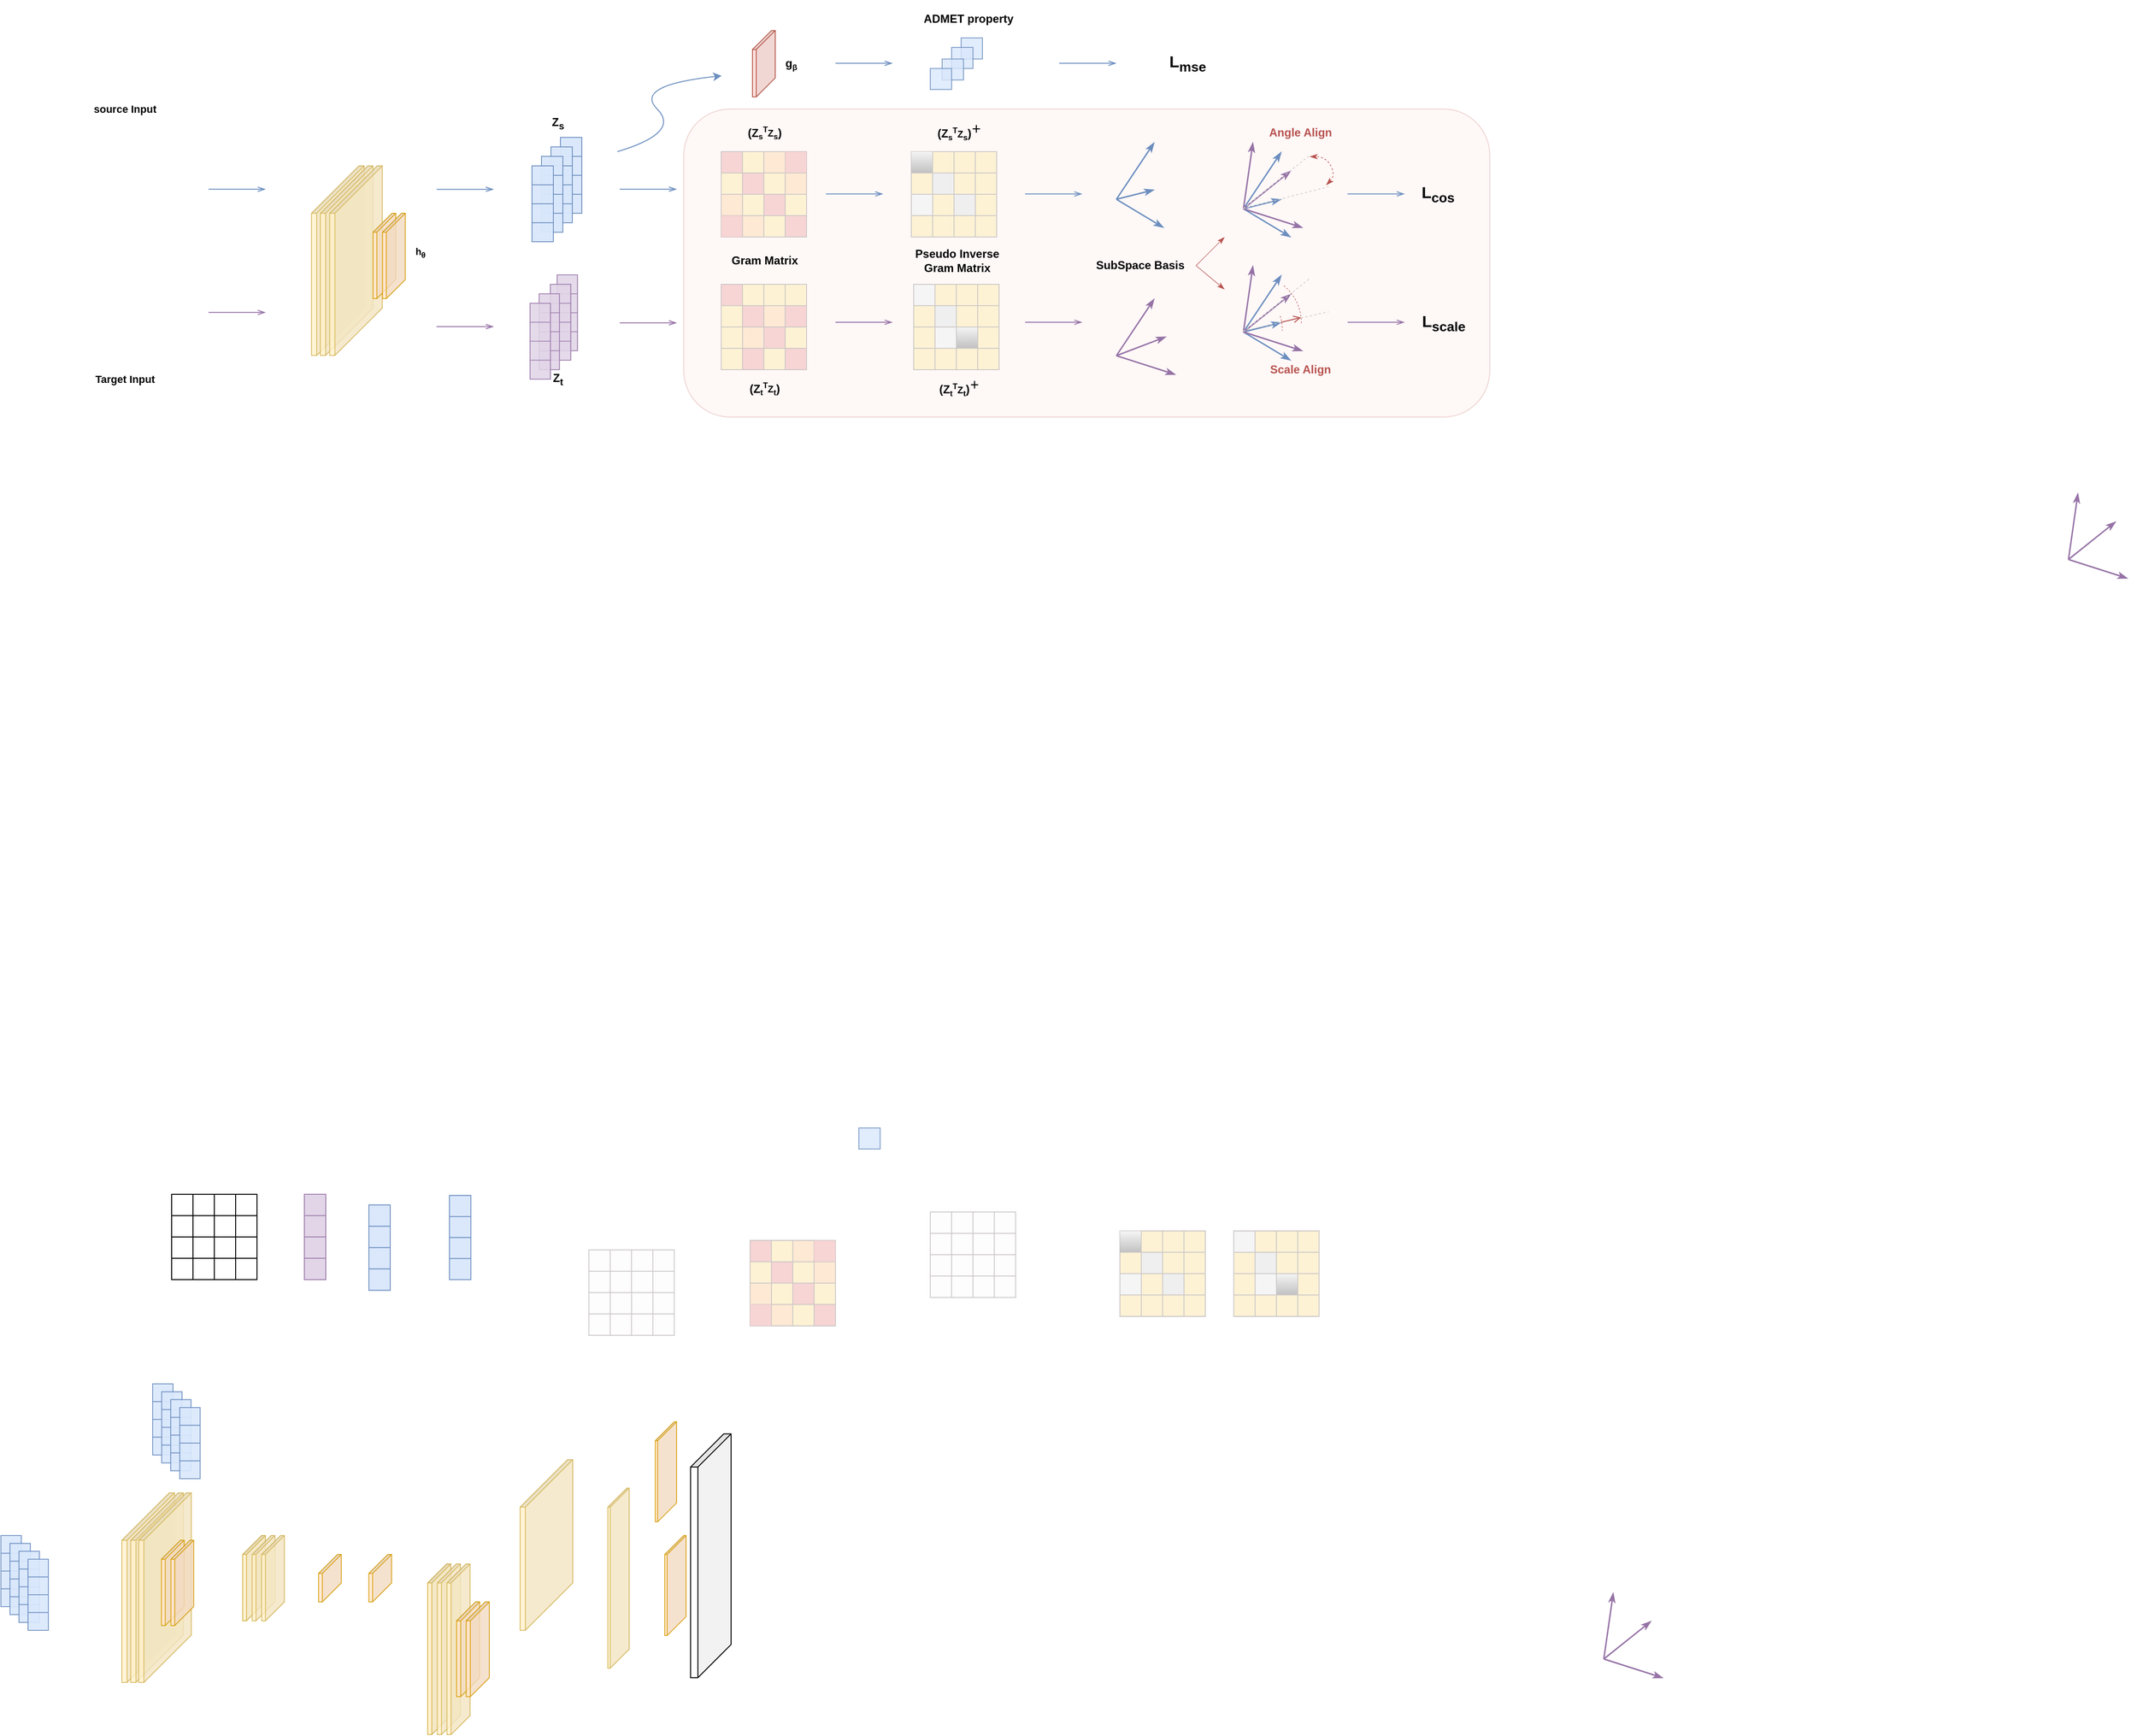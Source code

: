 <mxfile version="21.6.9" type="github">
  <diagram name="第 1 页" id="eCn1pgjikm2ZezW22cam">
    <mxGraphModel dx="2037" dy="1545" grid="1" gridSize="10" guides="1" tooltips="1" connect="1" arrows="1" fold="1" page="1" pageScale="1" pageWidth="827" pageHeight="1169" background="none" math="0" shadow="0">
      <root>
        <mxCell id="0" />
        <mxCell id="1" parent="0" />
        <mxCell id="kDmmCawddB5vqNu6WQzT-444" value="" style="rounded=1;whiteSpace=wrap;html=1;strokeColor=#ae4132;fontFamily=Helvetica;fontSize=12;fillColor=#fad9d5;opacity=20;" vertex="1" parent="1">
          <mxGeometry x="760" y="435" width="850" height="325" as="geometry" />
        </mxCell>
        <mxCell id="kDmmCawddB5vqNu6WQzT-40" value="" style="shape=cube;whiteSpace=wrap;html=1;boundedLbl=1;backgroundOutline=1;darkOpacity=0.05;darkOpacity2=0.1;rotation=90;aspect=fixed;size=35;" vertex="1" parent="1">
          <mxGeometry x="660" y="1940" width="257.16" height="42.72" as="geometry" />
        </mxCell>
        <mxCell id="kDmmCawddB5vqNu6WQzT-48" value="" style="group" vertex="1" connectable="0" parent="1">
          <mxGeometry x="490" y="1970" width="65" height="180" as="geometry" />
        </mxCell>
        <mxCell id="kDmmCawddB5vqNu6WQzT-45" value="" style="group" vertex="1" connectable="0" parent="kDmmCawddB5vqNu6WQzT-48">
          <mxGeometry width="44.688" height="180" as="geometry" />
        </mxCell>
        <mxCell id="kDmmCawddB5vqNu6WQzT-34" value="&lt;div&gt;&lt;br&gt;&lt;/div&gt;" style="shape=cube;whiteSpace=wrap;html=1;boundedLbl=1;backgroundOutline=1;darkOpacity=0.05;darkOpacity2=0.1;fillColor=#fff2cc;strokeColor=#d6b656;labelPosition=center;verticalLabelPosition=middle;align=center;verticalAlign=top;spacingBottom=0;spacingTop=-4;size=20;rotation=0;direction=south;collapsible=0;opacity=90;movable=1;resizable=1;rotatable=1;deletable=1;editable=1;locked=0;connectable=1;" vertex="1" parent="kDmmCawddB5vqNu6WQzT-45">
          <mxGeometry width="24.375" height="180" as="geometry" />
        </mxCell>
        <mxCell id="kDmmCawddB5vqNu6WQzT-41" value="&lt;div&gt;&lt;br&gt;&lt;/div&gt;" style="shape=cube;whiteSpace=wrap;html=1;boundedLbl=1;backgroundOutline=1;darkOpacity=0.05;darkOpacity2=0.1;fillColor=#fff2cc;strokeColor=#d6b656;labelPosition=center;verticalLabelPosition=middle;align=center;verticalAlign=top;spacingBottom=0;spacingTop=-4;size=20;rotation=0;direction=south;collapsible=0;opacity=80;movable=1;resizable=1;rotatable=1;deletable=1;editable=1;locked=0;connectable=1;" vertex="1" parent="kDmmCawddB5vqNu6WQzT-45">
          <mxGeometry x="10.156" width="24.375" height="180" as="geometry" />
        </mxCell>
        <mxCell id="kDmmCawddB5vqNu6WQzT-42" value="&lt;div&gt;&lt;br&gt;&lt;/div&gt;" style="shape=cube;whiteSpace=wrap;html=1;boundedLbl=1;backgroundOutline=1;darkOpacity=0.05;darkOpacity2=0.1;fillColor=#fff2cc;strokeColor=#d6b656;labelPosition=center;verticalLabelPosition=middle;align=center;verticalAlign=top;spacingBottom=0;spacingTop=-4;size=20;rotation=0;direction=south;collapsible=0;opacity=80;movable=1;resizable=1;rotatable=1;deletable=1;editable=1;locked=0;connectable=1;" vertex="1" parent="kDmmCawddB5vqNu6WQzT-45">
          <mxGeometry x="20.312" width="24.375" height="180" as="geometry" />
        </mxCell>
        <mxCell id="kDmmCawddB5vqNu6WQzT-44" value="" style="shape=cube;whiteSpace=wrap;html=1;boundedLbl=1;backgroundOutline=1;darkOpacity=0.05;darkOpacity2=0.1;fillColor=#ffe6cc;strokeColor=#d79b00;opacity=80;direction=south;rotation=0;size=20;container=0;resizeHeight=1;resizeWidth=1;" vertex="1" parent="kDmmCawddB5vqNu6WQzT-48">
          <mxGeometry x="30.469" y="40" width="24.375" height="100.0" as="geometry" />
        </mxCell>
        <mxCell id="kDmmCawddB5vqNu6WQzT-47" value="" style="shape=cube;whiteSpace=wrap;html=1;boundedLbl=1;backgroundOutline=1;darkOpacity=0.05;darkOpacity2=0.1;fillColor=#ffe6cc;strokeColor=#d79b00;opacity=80;direction=south;rotation=0;size=20;container=0;resizeHeight=1;resizeWidth=1;" vertex="1" parent="kDmmCawddB5vqNu6WQzT-48">
          <mxGeometry x="40.625" y="40" width="24.375" height="100.0" as="geometry" />
        </mxCell>
        <mxCell id="kDmmCawddB5vqNu6WQzT-55" value="" style="shape=cube;whiteSpace=wrap;html=1;boundedLbl=1;backgroundOutline=1;darkOpacity=0.05;darkOpacity2=0.1;fillColor=#ffe6cc;strokeColor=#d79b00;opacity=80;direction=south;rotation=0;size=20;container=0;resizeHeight=1;resizeWidth=1;" vertex="1" parent="1">
          <mxGeometry x="374.91" y="1960" width="24" height="50" as="geometry" />
        </mxCell>
        <mxCell id="kDmmCawddB5vqNu6WQzT-56" value="" style="shape=cube;whiteSpace=wrap;html=1;boundedLbl=1;backgroundOutline=1;darkOpacity=0.05;darkOpacity2=0.1;fillColor=#ffe6cc;strokeColor=#d79b00;opacity=80;direction=south;rotation=0;size=20;container=0;resizeHeight=1;resizeWidth=1;" vertex="1" parent="1">
          <mxGeometry x="427.91" y="1960" width="24" height="50" as="geometry" />
        </mxCell>
        <mxCell id="kDmmCawddB5vqNu6WQzT-52" value="&lt;div&gt;&lt;br&gt;&lt;/div&gt;" style="shape=cube;whiteSpace=wrap;html=1;boundedLbl=1;backgroundOutline=1;darkOpacity=0.05;darkOpacity2=0.1;fillColor=#fff2cc;strokeColor=#d6b656;labelPosition=center;verticalLabelPosition=middle;align=center;verticalAlign=top;spacingBottom=0;spacingTop=-4;size=20;rotation=0;direction=south;collapsible=0;opacity=90;movable=1;resizable=1;rotatable=1;deletable=1;editable=1;locked=0;connectable=1;container=0;" vertex="1" parent="1">
          <mxGeometry x="294.91" y="1940" width="24" height="90" as="geometry" />
        </mxCell>
        <mxCell id="kDmmCawddB5vqNu6WQzT-53" value="&lt;div&gt;&lt;br&gt;&lt;/div&gt;" style="shape=cube;whiteSpace=wrap;html=1;boundedLbl=1;backgroundOutline=1;darkOpacity=0.05;darkOpacity2=0.1;fillColor=#fff2cc;strokeColor=#d6b656;labelPosition=center;verticalLabelPosition=middle;align=center;verticalAlign=top;spacingBottom=0;spacingTop=-4;size=20;rotation=0;direction=south;collapsible=0;opacity=80;movable=1;resizable=1;rotatable=1;deletable=1;editable=1;locked=0;connectable=1;container=0;" vertex="1" parent="1">
          <mxGeometry x="304.91" y="1940" width="24" height="90" as="geometry" />
        </mxCell>
        <mxCell id="kDmmCawddB5vqNu6WQzT-54" value="&lt;div&gt;&lt;br&gt;&lt;/div&gt;" style="shape=cube;whiteSpace=wrap;html=1;boundedLbl=1;backgroundOutline=1;darkOpacity=0.05;darkOpacity2=0.1;fillColor=#fff2cc;strokeColor=#d6b656;labelPosition=center;verticalLabelPosition=middle;align=center;verticalAlign=top;spacingBottom=0;spacingTop=-4;size=20;rotation=0;direction=south;collapsible=0;opacity=80;movable=1;resizable=1;rotatable=1;deletable=1;editable=1;locked=0;connectable=1;container=0;" vertex="1" parent="1">
          <mxGeometry x="314.91" y="1940" width="24" height="90" as="geometry" />
        </mxCell>
        <mxCell id="kDmmCawddB5vqNu6WQzT-70" value="" style="group;opacity=70;" vertex="1" connectable="0" parent="1">
          <mxGeometry x="513" y="1581.25" width="22.5" height="88.75" as="geometry" />
        </mxCell>
        <mxCell id="kDmmCawddB5vqNu6WQzT-71" value="" style="group;fillColor=#dae8fc;strokeColor=#6c8ebf;container=0;opacity=80;" vertex="1" connectable="0" parent="kDmmCawddB5vqNu6WQzT-70">
          <mxGeometry width="22.5" height="88.75" as="geometry" />
        </mxCell>
        <mxCell id="kDmmCawddB5vqNu6WQzT-72" value="" style="verticalLabelPosition=bottom;verticalAlign=top;html=1;shape=mxgraph.basic.rect;fillColor2=none;strokeWidth=1;size=20;indent=5;movable=1;resizable=1;rotatable=1;deletable=1;editable=1;locked=0;connectable=1;fillColor=#dae8fc;strokeColor=#6c8ebf;opacity=80;" vertex="1" parent="kDmmCawddB5vqNu6WQzT-70">
          <mxGeometry width="22.5" height="22.188" as="geometry" />
        </mxCell>
        <mxCell id="kDmmCawddB5vqNu6WQzT-73" value="" style="verticalLabelPosition=bottom;verticalAlign=top;html=1;shape=mxgraph.basic.rect;fillColor2=none;strokeWidth=1;size=20;indent=5;movable=1;resizable=1;rotatable=1;deletable=1;editable=1;locked=0;connectable=1;fillColor=#dae8fc;strokeColor=#6c8ebf;opacity=80;" vertex="1" parent="kDmmCawddB5vqNu6WQzT-70">
          <mxGeometry y="22.188" width="22.5" height="22.188" as="geometry" />
        </mxCell>
        <mxCell id="kDmmCawddB5vqNu6WQzT-74" value="" style="verticalLabelPosition=bottom;verticalAlign=top;html=1;shape=mxgraph.basic.rect;fillColor2=none;strokeWidth=1;size=20;indent=5;movable=1;resizable=1;rotatable=1;deletable=1;editable=1;locked=0;connectable=1;fillColor=#dae8fc;strokeColor=#6c8ebf;opacity=80;" vertex="1" parent="kDmmCawddB5vqNu6WQzT-70">
          <mxGeometry y="44.375" width="22.5" height="22.188" as="geometry" />
        </mxCell>
        <mxCell id="kDmmCawddB5vqNu6WQzT-75" value="" style="verticalLabelPosition=bottom;verticalAlign=top;html=1;shape=mxgraph.basic.rect;fillColor2=none;strokeWidth=1;size=20;indent=5;movable=1;resizable=1;rotatable=1;deletable=1;editable=1;locked=0;connectable=1;fillColor=#dae8fc;strokeColor=#6c8ebf;opacity=80;" vertex="1" parent="kDmmCawddB5vqNu6WQzT-70">
          <mxGeometry y="66.562" width="22.5" height="22.188" as="geometry" />
        </mxCell>
        <mxCell id="kDmmCawddB5vqNu6WQzT-76" value="" style="group" vertex="1" connectable="0" parent="1">
          <mxGeometry x="428" y="1591.25" width="22.5" height="90" as="geometry" />
        </mxCell>
        <mxCell id="kDmmCawddB5vqNu6WQzT-63" value="" style="group;fillColor=#dae8fc;strokeColor=#6c8ebf;container=0;opacity=80;" vertex="1" connectable="0" parent="kDmmCawddB5vqNu6WQzT-76">
          <mxGeometry width="22.5" height="90" as="geometry" />
        </mxCell>
        <mxCell id="kDmmCawddB5vqNu6WQzT-64" value="" style="verticalLabelPosition=bottom;verticalAlign=top;html=1;shape=mxgraph.basic.rect;fillColor2=none;strokeWidth=1;size=20;indent=5;movable=1;resizable=1;rotatable=1;deletable=1;editable=1;locked=0;connectable=1;fillColor=#dae8fc;strokeColor=#6c8ebf;opacity=80;" vertex="1" parent="kDmmCawddB5vqNu6WQzT-76">
          <mxGeometry width="22.5" height="22.5" as="geometry" />
        </mxCell>
        <mxCell id="kDmmCawddB5vqNu6WQzT-65" value="" style="verticalLabelPosition=bottom;verticalAlign=top;html=1;shape=mxgraph.basic.rect;fillColor2=none;strokeWidth=1;size=20;indent=5;movable=1;resizable=1;rotatable=1;deletable=1;editable=1;locked=0;connectable=1;fillColor=#dae8fc;strokeColor=#6c8ebf;opacity=80;" vertex="1" parent="kDmmCawddB5vqNu6WQzT-76">
          <mxGeometry y="22.5" width="22.5" height="22.5" as="geometry" />
        </mxCell>
        <mxCell id="kDmmCawddB5vqNu6WQzT-66" value="" style="verticalLabelPosition=bottom;verticalAlign=top;html=1;shape=mxgraph.basic.rect;fillColor2=none;strokeWidth=1;size=20;indent=5;movable=1;resizable=1;rotatable=1;deletable=1;editable=1;locked=0;connectable=1;fillColor=#dae8fc;strokeColor=#6c8ebf;opacity=80;" vertex="1" parent="kDmmCawddB5vqNu6WQzT-76">
          <mxGeometry y="45" width="22.5" height="22.5" as="geometry" />
        </mxCell>
        <mxCell id="kDmmCawddB5vqNu6WQzT-67" value="" style="verticalLabelPosition=bottom;verticalAlign=top;html=1;shape=mxgraph.basic.rect;fillColor2=none;strokeWidth=1;size=20;indent=5;movable=1;resizable=1;rotatable=1;deletable=1;editable=1;locked=0;connectable=1;fillColor=#dae8fc;strokeColor=#6c8ebf;opacity=80;" vertex="1" parent="kDmmCawddB5vqNu6WQzT-76">
          <mxGeometry y="67.5" width="22.5" height="22.5" as="geometry" />
        </mxCell>
        <mxCell id="kDmmCawddB5vqNu6WQzT-125" value="" style="group;opacity=70;" vertex="1" connectable="0" parent="1">
          <mxGeometry x="200" y="1780" width="50" height="100" as="geometry" />
        </mxCell>
        <mxCell id="kDmmCawddB5vqNu6WQzT-69" value="" style="group;opacity=70;" vertex="1" connectable="0" parent="kDmmCawddB5vqNu6WQzT-125">
          <mxGeometry width="21.429" height="75" as="geometry" />
        </mxCell>
        <mxCell id="kDmmCawddB5vqNu6WQzT-62" value="" style="group;fillColor=#dae8fc;strokeColor=#6c8ebf;container=0;opacity=70;" vertex="1" connectable="0" parent="kDmmCawddB5vqNu6WQzT-69">
          <mxGeometry width="21.429" height="75" as="geometry" />
        </mxCell>
        <mxCell id="kDmmCawddB5vqNu6WQzT-58" value="" style="verticalLabelPosition=bottom;verticalAlign=top;html=1;shape=mxgraph.basic.rect;fillColor2=none;strokeWidth=1;size=20;indent=5;movable=1;resizable=1;rotatable=1;deletable=1;editable=1;locked=0;connectable=1;fillColor=#dae8fc;strokeColor=#6c8ebf;opacity=70;" vertex="1" parent="kDmmCawddB5vqNu6WQzT-69">
          <mxGeometry width="21.429" height="18.75" as="geometry" />
        </mxCell>
        <mxCell id="kDmmCawddB5vqNu6WQzT-59" value="" style="verticalLabelPosition=bottom;verticalAlign=top;html=1;shape=mxgraph.basic.rect;fillColor2=none;strokeWidth=1;size=20;indent=5;movable=1;resizable=1;rotatable=1;deletable=1;editable=1;locked=0;connectable=1;fillColor=#dae8fc;strokeColor=#6c8ebf;opacity=70;" vertex="1" parent="kDmmCawddB5vqNu6WQzT-69">
          <mxGeometry y="18.75" width="21.429" height="18.75" as="geometry" />
        </mxCell>
        <mxCell id="kDmmCawddB5vqNu6WQzT-60" value="" style="verticalLabelPosition=bottom;verticalAlign=top;html=1;shape=mxgraph.basic.rect;fillColor2=none;strokeWidth=1;size=20;indent=5;movable=1;resizable=1;rotatable=1;deletable=1;editable=1;locked=0;connectable=1;fillColor=#dae8fc;strokeColor=#6c8ebf;opacity=70;" vertex="1" parent="kDmmCawddB5vqNu6WQzT-69">
          <mxGeometry y="37.5" width="21.429" height="18.75" as="geometry" />
        </mxCell>
        <mxCell id="kDmmCawddB5vqNu6WQzT-61" value="" style="verticalLabelPosition=bottom;verticalAlign=top;html=1;shape=mxgraph.basic.rect;fillColor2=none;strokeWidth=1;size=20;indent=5;movable=1;resizable=1;rotatable=1;deletable=1;editable=1;locked=0;connectable=1;fillColor=#dae8fc;strokeColor=#6c8ebf;opacity=70;" vertex="1" parent="kDmmCawddB5vqNu6WQzT-69">
          <mxGeometry y="56.25" width="21.429" height="18.75" as="geometry" />
        </mxCell>
        <mxCell id="kDmmCawddB5vqNu6WQzT-107" value="" style="group;opacity=70;" vertex="1" connectable="0" parent="kDmmCawddB5vqNu6WQzT-125">
          <mxGeometry x="9.524" y="8.333" width="21.429" height="75" as="geometry" />
        </mxCell>
        <mxCell id="kDmmCawddB5vqNu6WQzT-108" value="" style="group;fillColor=#dae8fc;strokeColor=#6c8ebf;container=0;opacity=70;" vertex="1" connectable="0" parent="kDmmCawddB5vqNu6WQzT-107">
          <mxGeometry width="21.429" height="75" as="geometry" />
        </mxCell>
        <mxCell id="kDmmCawddB5vqNu6WQzT-109" value="" style="verticalLabelPosition=bottom;verticalAlign=top;html=1;shape=mxgraph.basic.rect;fillColor2=none;strokeWidth=1;size=20;indent=5;movable=1;resizable=1;rotatable=1;deletable=1;editable=1;locked=0;connectable=1;fillColor=#dae8fc;strokeColor=#6c8ebf;opacity=70;" vertex="1" parent="kDmmCawddB5vqNu6WQzT-107">
          <mxGeometry width="21.429" height="18.75" as="geometry" />
        </mxCell>
        <mxCell id="kDmmCawddB5vqNu6WQzT-110" value="" style="verticalLabelPosition=bottom;verticalAlign=top;html=1;shape=mxgraph.basic.rect;fillColor2=none;strokeWidth=1;size=20;indent=5;movable=1;resizable=1;rotatable=1;deletable=1;editable=1;locked=0;connectable=1;fillColor=#dae8fc;strokeColor=#6c8ebf;opacity=70;" vertex="1" parent="kDmmCawddB5vqNu6WQzT-107">
          <mxGeometry y="18.75" width="21.429" height="18.75" as="geometry" />
        </mxCell>
        <mxCell id="kDmmCawddB5vqNu6WQzT-111" value="" style="verticalLabelPosition=bottom;verticalAlign=top;html=1;shape=mxgraph.basic.rect;fillColor2=none;strokeWidth=1;size=20;indent=5;movable=1;resizable=1;rotatable=1;deletable=1;editable=1;locked=0;connectable=1;fillColor=#dae8fc;strokeColor=#6c8ebf;opacity=70;" vertex="1" parent="kDmmCawddB5vqNu6WQzT-107">
          <mxGeometry y="37.5" width="21.429" height="18.75" as="geometry" />
        </mxCell>
        <mxCell id="kDmmCawddB5vqNu6WQzT-112" value="" style="verticalLabelPosition=bottom;verticalAlign=top;html=1;shape=mxgraph.basic.rect;fillColor2=none;strokeWidth=1;size=20;indent=5;movable=1;resizable=1;rotatable=1;deletable=1;editable=1;locked=0;connectable=1;fillColor=#dae8fc;strokeColor=#6c8ebf;opacity=70;" vertex="1" parent="kDmmCawddB5vqNu6WQzT-107">
          <mxGeometry y="56.25" width="21.429" height="18.75" as="geometry" />
        </mxCell>
        <mxCell id="kDmmCawddB5vqNu6WQzT-113" value="" style="group;opacity=70;" vertex="1" connectable="0" parent="kDmmCawddB5vqNu6WQzT-125">
          <mxGeometry x="19.048" y="16.667" width="21.429" height="75" as="geometry" />
        </mxCell>
        <mxCell id="kDmmCawddB5vqNu6WQzT-114" value="" style="group;fillColor=#dae8fc;strokeColor=#6c8ebf;container=0;opacity=70;" vertex="1" connectable="0" parent="kDmmCawddB5vqNu6WQzT-113">
          <mxGeometry width="21.429" height="75" as="geometry" />
        </mxCell>
        <mxCell id="kDmmCawddB5vqNu6WQzT-115" value="" style="verticalLabelPosition=bottom;verticalAlign=top;html=1;shape=mxgraph.basic.rect;fillColor2=none;strokeWidth=1;size=20;indent=5;movable=1;resizable=1;rotatable=1;deletable=1;editable=1;locked=0;connectable=1;fillColor=#dae8fc;strokeColor=#6c8ebf;opacity=70;" vertex="1" parent="kDmmCawddB5vqNu6WQzT-113">
          <mxGeometry width="21.429" height="18.75" as="geometry" />
        </mxCell>
        <mxCell id="kDmmCawddB5vqNu6WQzT-116" value="" style="verticalLabelPosition=bottom;verticalAlign=top;html=1;shape=mxgraph.basic.rect;fillColor2=none;strokeWidth=1;size=20;indent=5;movable=1;resizable=1;rotatable=1;deletable=1;editable=1;locked=0;connectable=1;fillColor=#dae8fc;strokeColor=#6c8ebf;opacity=70;" vertex="1" parent="kDmmCawddB5vqNu6WQzT-113">
          <mxGeometry y="18.75" width="21.429" height="18.75" as="geometry" />
        </mxCell>
        <mxCell id="kDmmCawddB5vqNu6WQzT-117" value="" style="verticalLabelPosition=bottom;verticalAlign=top;html=1;shape=mxgraph.basic.rect;fillColor2=none;strokeWidth=1;size=20;indent=5;movable=1;resizable=1;rotatable=1;deletable=1;editable=1;locked=0;connectable=1;fillColor=#dae8fc;strokeColor=#6c8ebf;opacity=70;" vertex="1" parent="kDmmCawddB5vqNu6WQzT-113">
          <mxGeometry y="37.5" width="21.429" height="18.75" as="geometry" />
        </mxCell>
        <mxCell id="kDmmCawddB5vqNu6WQzT-118" value="" style="verticalLabelPosition=bottom;verticalAlign=top;html=1;shape=mxgraph.basic.rect;fillColor2=none;strokeWidth=1;size=20;indent=5;movable=1;resizable=1;rotatable=1;deletable=1;editable=1;locked=0;connectable=1;fillColor=#dae8fc;strokeColor=#6c8ebf;opacity=70;" vertex="1" parent="kDmmCawddB5vqNu6WQzT-113">
          <mxGeometry y="56.25" width="21.429" height="18.75" as="geometry" />
        </mxCell>
        <mxCell id="kDmmCawddB5vqNu6WQzT-119" value="" style="group;opacity=70;" vertex="1" connectable="0" parent="kDmmCawddB5vqNu6WQzT-125">
          <mxGeometry x="28.571" y="25" width="21.429" height="75" as="geometry" />
        </mxCell>
        <mxCell id="kDmmCawddB5vqNu6WQzT-120" value="" style="group;fillColor=#dae8fc;strokeColor=#6c8ebf;container=0;opacity=70;" vertex="1" connectable="0" parent="kDmmCawddB5vqNu6WQzT-119">
          <mxGeometry width="21.429" height="75" as="geometry" />
        </mxCell>
        <mxCell id="kDmmCawddB5vqNu6WQzT-121" value="" style="verticalLabelPosition=bottom;verticalAlign=top;html=1;shape=mxgraph.basic.rect;fillColor2=none;strokeWidth=1;size=20;indent=5;movable=1;resizable=1;rotatable=1;deletable=1;editable=1;locked=0;connectable=1;fillColor=#dae8fc;strokeColor=#6c8ebf;opacity=70;" vertex="1" parent="kDmmCawddB5vqNu6WQzT-119">
          <mxGeometry width="21.429" height="18.75" as="geometry" />
        </mxCell>
        <mxCell id="kDmmCawddB5vqNu6WQzT-122" value="" style="verticalLabelPosition=bottom;verticalAlign=top;html=1;shape=mxgraph.basic.rect;fillColor2=none;strokeWidth=1;size=20;indent=5;movable=1;resizable=1;rotatable=1;deletable=1;editable=1;locked=0;connectable=1;fillColor=#dae8fc;strokeColor=#6c8ebf;opacity=70;" vertex="1" parent="kDmmCawddB5vqNu6WQzT-119">
          <mxGeometry y="18.75" width="21.429" height="18.75" as="geometry" />
        </mxCell>
        <mxCell id="kDmmCawddB5vqNu6WQzT-123" value="" style="verticalLabelPosition=bottom;verticalAlign=top;html=1;shape=mxgraph.basic.rect;fillColor2=none;strokeWidth=1;size=20;indent=5;movable=1;resizable=1;rotatable=1;deletable=1;editable=1;locked=0;connectable=1;fillColor=#dae8fc;strokeColor=#6c8ebf;opacity=70;" vertex="1" parent="kDmmCawddB5vqNu6WQzT-119">
          <mxGeometry y="37.5" width="21.429" height="18.75" as="geometry" />
        </mxCell>
        <mxCell id="kDmmCawddB5vqNu6WQzT-124" value="" style="verticalLabelPosition=bottom;verticalAlign=top;html=1;shape=mxgraph.basic.rect;fillColor2=none;strokeWidth=1;size=20;indent=5;movable=1;resizable=1;rotatable=1;deletable=1;editable=1;locked=0;connectable=1;fillColor=#dae8fc;strokeColor=#6c8ebf;opacity=70;" vertex="1" parent="kDmmCawddB5vqNu6WQzT-119">
          <mxGeometry y="56.25" width="21.429" height="18.75" as="geometry" />
        </mxCell>
        <mxCell id="kDmmCawddB5vqNu6WQzT-164" value="" style="group" vertex="1" connectable="0" parent="1">
          <mxGeometry x="619.4" y="610" width="28.55" height="110" as="geometry" />
        </mxCell>
        <mxCell id="kDmmCawddB5vqNu6WQzT-145" value="" style="group;fillColor=#e1d5e7;strokeColor=#9673a6;container=0;opacity=50;" vertex="1" connectable="0" parent="kDmmCawddB5vqNu6WQzT-164">
          <mxGeometry x="7.137" width="21.412" height="80" as="geometry" />
        </mxCell>
        <mxCell id="kDmmCawddB5vqNu6WQzT-146" value="" style="group;fillColor=#e1d5e7;strokeColor=#9673a6;container=0;opacity=50;" vertex="1" connectable="0" parent="kDmmCawddB5vqNu6WQzT-164">
          <mxGeometry x="7.137" width="21.412" height="80" as="geometry" />
        </mxCell>
        <mxCell id="kDmmCawddB5vqNu6WQzT-147" value="" style="verticalLabelPosition=bottom;verticalAlign=top;html=1;shape=mxgraph.basic.rect;fillColor2=none;strokeWidth=1;size=20;indent=5;movable=1;resizable=1;rotatable=1;deletable=1;editable=1;locked=0;connectable=1;fillColor=#e1d5e7;strokeColor=#9673a6;opacity=50;container=0;" vertex="1" parent="kDmmCawddB5vqNu6WQzT-164">
          <mxGeometry x="7.137" width="21.412" height="20" as="geometry" />
        </mxCell>
        <mxCell id="kDmmCawddB5vqNu6WQzT-148" value="" style="verticalLabelPosition=bottom;verticalAlign=top;html=1;shape=mxgraph.basic.rect;fillColor2=none;strokeWidth=1;size=20;indent=5;movable=1;resizable=1;rotatable=1;deletable=1;editable=1;locked=0;connectable=1;fillColor=#e1d5e7;strokeColor=#9673a6;opacity=50;container=0;" vertex="1" parent="kDmmCawddB5vqNu6WQzT-164">
          <mxGeometry x="7.137" y="20" width="21.412" height="20" as="geometry" />
        </mxCell>
        <mxCell id="kDmmCawddB5vqNu6WQzT-149" value="" style="verticalLabelPosition=bottom;verticalAlign=top;html=1;shape=mxgraph.basic.rect;fillColor2=none;strokeWidth=1;size=20;indent=5;movable=1;resizable=1;rotatable=1;deletable=1;editable=1;locked=0;connectable=1;fillColor=#e1d5e7;strokeColor=#9673a6;opacity=50;container=0;" vertex="1" parent="kDmmCawddB5vqNu6WQzT-164">
          <mxGeometry x="7.137" y="40" width="21.412" height="20" as="geometry" />
        </mxCell>
        <mxCell id="kDmmCawddB5vqNu6WQzT-150" value="" style="verticalLabelPosition=bottom;verticalAlign=top;html=1;shape=mxgraph.basic.rect;fillColor2=none;strokeWidth=1;size=20;indent=5;movable=1;resizable=1;rotatable=1;deletable=1;editable=1;locked=0;connectable=1;fillColor=#e1d5e7;strokeColor=#9673a6;opacity=50;container=0;" vertex="1" parent="kDmmCawddB5vqNu6WQzT-164">
          <mxGeometry x="7.137" y="60.0" width="21.412" height="20" as="geometry" />
        </mxCell>
        <mxCell id="kDmmCawddB5vqNu6WQzT-151" value="" style="group;opacity=50;" vertex="1" connectable="0" parent="kDmmCawddB5vqNu6WQzT-164">
          <mxGeometry y="10" width="21.412" height="100.0" as="geometry" />
        </mxCell>
        <mxCell id="kDmmCawddB5vqNu6WQzT-139" value="" style="group;fillColor=#e1d5e7;strokeColor=#9673a6;container=0;opacity=50;" vertex="1" connectable="0" parent="kDmmCawddB5vqNu6WQzT-151">
          <mxGeometry width="21.412" height="80" as="geometry" />
        </mxCell>
        <mxCell id="kDmmCawddB5vqNu6WQzT-140" value="" style="group;fillColor=#e1d5e7;strokeColor=#9673a6;container=0;opacity=50;" vertex="1" connectable="0" parent="kDmmCawddB5vqNu6WQzT-151">
          <mxGeometry width="21.412" height="80" as="geometry" />
        </mxCell>
        <mxCell id="kDmmCawddB5vqNu6WQzT-141" value="" style="verticalLabelPosition=bottom;verticalAlign=top;html=1;shape=mxgraph.basic.rect;fillColor2=none;strokeWidth=1;size=20;indent=5;movable=1;resizable=1;rotatable=1;deletable=1;editable=1;locked=0;connectable=1;fillColor=#e1d5e7;strokeColor=#9673a6;opacity=50;container=0;" vertex="1" parent="kDmmCawddB5vqNu6WQzT-151">
          <mxGeometry width="21.412" height="20" as="geometry" />
        </mxCell>
        <mxCell id="kDmmCawddB5vqNu6WQzT-142" value="" style="verticalLabelPosition=bottom;verticalAlign=top;html=1;shape=mxgraph.basic.rect;fillColor2=none;strokeWidth=1;size=20;indent=5;movable=1;resizable=1;rotatable=1;deletable=1;editable=1;locked=0;connectable=1;fillColor=#e1d5e7;strokeColor=#9673a6;opacity=50;container=0;" vertex="1" parent="kDmmCawddB5vqNu6WQzT-151">
          <mxGeometry y="20" width="21.412" height="20" as="geometry" />
        </mxCell>
        <mxCell id="kDmmCawddB5vqNu6WQzT-143" value="" style="verticalLabelPosition=bottom;verticalAlign=top;html=1;shape=mxgraph.basic.rect;fillColor2=none;strokeWidth=1;size=20;indent=5;movable=1;resizable=1;rotatable=1;deletable=1;editable=1;locked=0;connectable=1;fillColor=#e1d5e7;strokeColor=#9673a6;opacity=50;container=0;" vertex="1" parent="kDmmCawddB5vqNu6WQzT-151">
          <mxGeometry y="40" width="21.412" height="20" as="geometry" />
        </mxCell>
        <mxCell id="kDmmCawddB5vqNu6WQzT-144" value="" style="verticalLabelPosition=bottom;verticalAlign=top;html=1;shape=mxgraph.basic.rect;fillColor2=none;strokeWidth=1;size=20;indent=5;movable=1;resizable=1;rotatable=1;deletable=1;editable=1;locked=0;connectable=1;fillColor=#e1d5e7;strokeColor=#9673a6;opacity=50;container=0;" vertex="1" parent="kDmmCawddB5vqNu6WQzT-151">
          <mxGeometry y="60.0" width="21.412" height="20" as="geometry" />
        </mxCell>
        <mxCell id="kDmmCawddB5vqNu6WQzT-152" value="" style="group;fillColor=#e1d5e7;strokeColor=#9673a6;container=0;opacity=50;" vertex="1" connectable="0" parent="kDmmCawddB5vqNu6WQzT-151">
          <mxGeometry x="-11.896" y="10" width="21.412" height="80" as="geometry" />
        </mxCell>
        <mxCell id="kDmmCawddB5vqNu6WQzT-153" value="" style="group;fillColor=#e1d5e7;strokeColor=#9673a6;container=0;opacity=50;" vertex="1" connectable="0" parent="kDmmCawddB5vqNu6WQzT-151">
          <mxGeometry x="-11.896" y="10" width="21.412" height="80" as="geometry" />
        </mxCell>
        <mxCell id="kDmmCawddB5vqNu6WQzT-154" value="" style="verticalLabelPosition=bottom;verticalAlign=top;html=1;shape=mxgraph.basic.rect;fillColor2=none;strokeWidth=1;size=20;indent=5;movable=1;resizable=1;rotatable=1;deletable=1;editable=1;locked=0;connectable=1;fillColor=#e1d5e7;strokeColor=#9673a6;opacity=50;container=0;" vertex="1" parent="kDmmCawddB5vqNu6WQzT-151">
          <mxGeometry x="-11.896" y="10" width="21.412" height="20" as="geometry" />
        </mxCell>
        <mxCell id="kDmmCawddB5vqNu6WQzT-155" value="" style="verticalLabelPosition=bottom;verticalAlign=top;html=1;shape=mxgraph.basic.rect;fillColor2=none;strokeWidth=1;size=20;indent=5;movable=1;resizable=1;rotatable=1;deletable=1;editable=1;locked=0;connectable=1;fillColor=#e1d5e7;strokeColor=#9673a6;opacity=50;container=0;" vertex="1" parent="kDmmCawddB5vqNu6WQzT-151">
          <mxGeometry x="-11.896" y="30.0" width="21.412" height="20" as="geometry" />
        </mxCell>
        <mxCell id="kDmmCawddB5vqNu6WQzT-156" value="" style="verticalLabelPosition=bottom;verticalAlign=top;html=1;shape=mxgraph.basic.rect;fillColor2=none;strokeWidth=1;size=20;indent=5;movable=1;resizable=1;rotatable=1;deletable=1;editable=1;locked=0;connectable=1;fillColor=#e1d5e7;strokeColor=#9673a6;opacity=50;container=0;" vertex="1" parent="kDmmCawddB5vqNu6WQzT-151">
          <mxGeometry x="-11.896" y="50.0" width="21.412" height="20" as="geometry" />
        </mxCell>
        <mxCell id="kDmmCawddB5vqNu6WQzT-157" value="" style="verticalLabelPosition=bottom;verticalAlign=top;html=1;shape=mxgraph.basic.rect;fillColor2=none;strokeWidth=1;size=20;indent=5;movable=1;resizable=1;rotatable=1;deletable=1;editable=1;locked=0;connectable=1;fillColor=#e1d5e7;strokeColor=#9673a6;opacity=50;container=0;" vertex="1" parent="kDmmCawddB5vqNu6WQzT-151">
          <mxGeometry x="-11.896" y="70" width="21.412" height="20" as="geometry" />
        </mxCell>
        <mxCell id="kDmmCawddB5vqNu6WQzT-158" value="" style="group;fillColor=#e1d5e7;strokeColor=#9673a6;container=0;opacity=50;" vertex="1" connectable="0" parent="kDmmCawddB5vqNu6WQzT-151">
          <mxGeometry x="-21.412" y="20" width="21.412" height="80" as="geometry" />
        </mxCell>
        <mxCell id="kDmmCawddB5vqNu6WQzT-159" value="" style="group;fillColor=#e1d5e7;strokeColor=#9673a6;container=0;opacity=50;" vertex="1" connectable="0" parent="kDmmCawddB5vqNu6WQzT-151">
          <mxGeometry x="-21.412" y="20" width="21.412" height="80" as="geometry" />
        </mxCell>
        <mxCell id="kDmmCawddB5vqNu6WQzT-160" value="" style="verticalLabelPosition=bottom;verticalAlign=top;html=1;shape=mxgraph.basic.rect;fillColor2=none;strokeWidth=1;size=20;indent=5;movable=1;resizable=1;rotatable=1;deletable=1;editable=1;locked=0;connectable=1;fillColor=#e1d5e7;strokeColor=#9673a6;opacity=50;container=0;" vertex="1" parent="kDmmCawddB5vqNu6WQzT-151">
          <mxGeometry x="-21.412" y="20" width="21.412" height="20" as="geometry" />
        </mxCell>
        <mxCell id="kDmmCawddB5vqNu6WQzT-161" value="" style="verticalLabelPosition=bottom;verticalAlign=top;html=1;shape=mxgraph.basic.rect;fillColor2=none;strokeWidth=1;size=20;indent=5;movable=1;resizable=1;rotatable=1;deletable=1;editable=1;locked=0;connectable=1;fillColor=#e1d5e7;strokeColor=#9673a6;opacity=50;container=0;" vertex="1" parent="kDmmCawddB5vqNu6WQzT-151">
          <mxGeometry x="-21.412" y="40" width="21.412" height="20" as="geometry" />
        </mxCell>
        <mxCell id="kDmmCawddB5vqNu6WQzT-162" value="" style="verticalLabelPosition=bottom;verticalAlign=top;html=1;shape=mxgraph.basic.rect;fillColor2=none;strokeWidth=1;size=20;indent=5;movable=1;resizable=1;rotatable=1;deletable=1;editable=1;locked=0;connectable=1;fillColor=#e1d5e7;strokeColor=#9673a6;opacity=50;container=0;" vertex="1" parent="kDmmCawddB5vqNu6WQzT-151">
          <mxGeometry x="-21.412" y="60.0" width="21.412" height="20" as="geometry" />
        </mxCell>
        <mxCell id="kDmmCawddB5vqNu6WQzT-163" value="" style="verticalLabelPosition=bottom;verticalAlign=top;html=1;shape=mxgraph.basic.rect;fillColor2=none;strokeWidth=1;size=20;indent=5;movable=1;resizable=1;rotatable=1;deletable=1;editable=1;locked=0;connectable=1;fillColor=#e1d5e7;strokeColor=#9673a6;opacity=50;container=0;" vertex="1" parent="kDmmCawddB5vqNu6WQzT-151">
          <mxGeometry x="-21.412" y="80" width="21.412" height="20" as="geometry" />
        </mxCell>
        <mxCell id="kDmmCawddB5vqNu6WQzT-165" value="" style="group;opacity=70;" vertex="1" connectable="0" parent="1">
          <mxGeometry x="40" y="1940" width="50" height="100" as="geometry" />
        </mxCell>
        <mxCell id="kDmmCawddB5vqNu6WQzT-166" value="" style="group;opacity=70;" vertex="1" connectable="0" parent="kDmmCawddB5vqNu6WQzT-165">
          <mxGeometry width="21.429" height="75" as="geometry" />
        </mxCell>
        <mxCell id="kDmmCawddB5vqNu6WQzT-167" value="" style="group;fillColor=#dae8fc;strokeColor=#6c8ebf;container=0;opacity=70;" vertex="1" connectable="0" parent="kDmmCawddB5vqNu6WQzT-166">
          <mxGeometry width="21.429" height="75" as="geometry" />
        </mxCell>
        <mxCell id="kDmmCawddB5vqNu6WQzT-168" value="" style="verticalLabelPosition=bottom;verticalAlign=top;html=1;shape=mxgraph.basic.rect;fillColor2=none;strokeWidth=1;size=20;indent=5;movable=1;resizable=1;rotatable=1;deletable=1;editable=1;locked=0;connectable=1;fillColor=#dae8fc;strokeColor=#6c8ebf;opacity=70;" vertex="1" parent="kDmmCawddB5vqNu6WQzT-166">
          <mxGeometry width="21.429" height="18.75" as="geometry" />
        </mxCell>
        <mxCell id="kDmmCawddB5vqNu6WQzT-169" value="" style="verticalLabelPosition=bottom;verticalAlign=top;html=1;shape=mxgraph.basic.rect;fillColor2=none;strokeWidth=1;size=20;indent=5;movable=1;resizable=1;rotatable=1;deletable=1;editable=1;locked=0;connectable=1;fillColor=#dae8fc;strokeColor=#6c8ebf;opacity=70;" vertex="1" parent="kDmmCawddB5vqNu6WQzT-166">
          <mxGeometry y="18.75" width="21.429" height="18.75" as="geometry" />
        </mxCell>
        <mxCell id="kDmmCawddB5vqNu6WQzT-170" value="" style="verticalLabelPosition=bottom;verticalAlign=top;html=1;shape=mxgraph.basic.rect;fillColor2=none;strokeWidth=1;size=20;indent=5;movable=1;resizable=1;rotatable=1;deletable=1;editable=1;locked=0;connectable=1;fillColor=#dae8fc;strokeColor=#6c8ebf;opacity=70;" vertex="1" parent="kDmmCawddB5vqNu6WQzT-166">
          <mxGeometry y="37.5" width="21.429" height="18.75" as="geometry" />
        </mxCell>
        <mxCell id="kDmmCawddB5vqNu6WQzT-171" value="" style="verticalLabelPosition=bottom;verticalAlign=top;html=1;shape=mxgraph.basic.rect;fillColor2=none;strokeWidth=1;size=20;indent=5;movable=1;resizable=1;rotatable=1;deletable=1;editable=1;locked=0;connectable=1;fillColor=#dae8fc;strokeColor=#6c8ebf;opacity=70;" vertex="1" parent="kDmmCawddB5vqNu6WQzT-166">
          <mxGeometry y="56.25" width="21.429" height="18.75" as="geometry" />
        </mxCell>
        <mxCell id="kDmmCawddB5vqNu6WQzT-172" value="" style="group;opacity=70;" vertex="1" connectable="0" parent="kDmmCawddB5vqNu6WQzT-165">
          <mxGeometry x="9.524" y="8.333" width="21.429" height="75" as="geometry" />
        </mxCell>
        <mxCell id="kDmmCawddB5vqNu6WQzT-173" value="" style="group;fillColor=#dae8fc;strokeColor=#6c8ebf;container=0;opacity=70;" vertex="1" connectable="0" parent="kDmmCawddB5vqNu6WQzT-172">
          <mxGeometry width="21.429" height="75" as="geometry" />
        </mxCell>
        <mxCell id="kDmmCawddB5vqNu6WQzT-174" value="" style="verticalLabelPosition=bottom;verticalAlign=top;html=1;shape=mxgraph.basic.rect;fillColor2=none;strokeWidth=1;size=20;indent=5;movable=1;resizable=1;rotatable=1;deletable=1;editable=1;locked=0;connectable=1;fillColor=#dae8fc;strokeColor=#6c8ebf;opacity=70;" vertex="1" parent="kDmmCawddB5vqNu6WQzT-172">
          <mxGeometry width="21.429" height="18.75" as="geometry" />
        </mxCell>
        <mxCell id="kDmmCawddB5vqNu6WQzT-175" value="" style="verticalLabelPosition=bottom;verticalAlign=top;html=1;shape=mxgraph.basic.rect;fillColor2=none;strokeWidth=1;size=20;indent=5;movable=1;resizable=1;rotatable=1;deletable=1;editable=1;locked=0;connectable=1;fillColor=#dae8fc;strokeColor=#6c8ebf;opacity=70;" vertex="1" parent="kDmmCawddB5vqNu6WQzT-172">
          <mxGeometry y="18.75" width="21.429" height="18.75" as="geometry" />
        </mxCell>
        <mxCell id="kDmmCawddB5vqNu6WQzT-176" value="" style="verticalLabelPosition=bottom;verticalAlign=top;html=1;shape=mxgraph.basic.rect;fillColor2=none;strokeWidth=1;size=20;indent=5;movable=1;resizable=1;rotatable=1;deletable=1;editable=1;locked=0;connectable=1;fillColor=#dae8fc;strokeColor=#6c8ebf;opacity=70;" vertex="1" parent="kDmmCawddB5vqNu6WQzT-172">
          <mxGeometry y="37.5" width="21.429" height="18.75" as="geometry" />
        </mxCell>
        <mxCell id="kDmmCawddB5vqNu6WQzT-177" value="" style="verticalLabelPosition=bottom;verticalAlign=top;html=1;shape=mxgraph.basic.rect;fillColor2=none;strokeWidth=1;size=20;indent=5;movable=1;resizable=1;rotatable=1;deletable=1;editable=1;locked=0;connectable=1;fillColor=#dae8fc;strokeColor=#6c8ebf;opacity=70;" vertex="1" parent="kDmmCawddB5vqNu6WQzT-172">
          <mxGeometry y="56.25" width="21.429" height="18.75" as="geometry" />
        </mxCell>
        <mxCell id="kDmmCawddB5vqNu6WQzT-178" value="" style="group;opacity=70;" vertex="1" connectable="0" parent="kDmmCawddB5vqNu6WQzT-165">
          <mxGeometry x="19.048" y="16.667" width="21.429" height="75" as="geometry" />
        </mxCell>
        <mxCell id="kDmmCawddB5vqNu6WQzT-179" value="" style="group;fillColor=#dae8fc;strokeColor=#6c8ebf;container=0;opacity=70;" vertex="1" connectable="0" parent="kDmmCawddB5vqNu6WQzT-178">
          <mxGeometry width="21.429" height="75" as="geometry" />
        </mxCell>
        <mxCell id="kDmmCawddB5vqNu6WQzT-180" value="" style="verticalLabelPosition=bottom;verticalAlign=top;html=1;shape=mxgraph.basic.rect;fillColor2=none;strokeWidth=1;size=20;indent=5;movable=1;resizable=1;rotatable=1;deletable=1;editable=1;locked=0;connectable=1;fillColor=#dae8fc;strokeColor=#6c8ebf;opacity=70;" vertex="1" parent="kDmmCawddB5vqNu6WQzT-178">
          <mxGeometry width="21.429" height="18.75" as="geometry" />
        </mxCell>
        <mxCell id="kDmmCawddB5vqNu6WQzT-181" value="" style="verticalLabelPosition=bottom;verticalAlign=top;html=1;shape=mxgraph.basic.rect;fillColor2=none;strokeWidth=1;size=20;indent=5;movable=1;resizable=1;rotatable=1;deletable=1;editable=1;locked=0;connectable=1;fillColor=#dae8fc;strokeColor=#6c8ebf;opacity=70;" vertex="1" parent="kDmmCawddB5vqNu6WQzT-178">
          <mxGeometry y="18.75" width="21.429" height="18.75" as="geometry" />
        </mxCell>
        <mxCell id="kDmmCawddB5vqNu6WQzT-182" value="" style="verticalLabelPosition=bottom;verticalAlign=top;html=1;shape=mxgraph.basic.rect;fillColor2=none;strokeWidth=1;size=20;indent=5;movable=1;resizable=1;rotatable=1;deletable=1;editable=1;locked=0;connectable=1;fillColor=#dae8fc;strokeColor=#6c8ebf;opacity=70;" vertex="1" parent="kDmmCawddB5vqNu6WQzT-178">
          <mxGeometry y="37.5" width="21.429" height="18.75" as="geometry" />
        </mxCell>
        <mxCell id="kDmmCawddB5vqNu6WQzT-183" value="" style="verticalLabelPosition=bottom;verticalAlign=top;html=1;shape=mxgraph.basic.rect;fillColor2=none;strokeWidth=1;size=20;indent=5;movable=1;resizable=1;rotatable=1;deletable=1;editable=1;locked=0;connectable=1;fillColor=#dae8fc;strokeColor=#6c8ebf;opacity=70;" vertex="1" parent="kDmmCawddB5vqNu6WQzT-178">
          <mxGeometry y="56.25" width="21.429" height="18.75" as="geometry" />
        </mxCell>
        <mxCell id="kDmmCawddB5vqNu6WQzT-184" value="" style="group;opacity=70;" vertex="1" connectable="0" parent="kDmmCawddB5vqNu6WQzT-165">
          <mxGeometry x="28.571" y="25" width="21.429" height="75" as="geometry" />
        </mxCell>
        <mxCell id="kDmmCawddB5vqNu6WQzT-185" value="" style="group;fillColor=#dae8fc;strokeColor=#6c8ebf;container=0;opacity=70;" vertex="1" connectable="0" parent="kDmmCawddB5vqNu6WQzT-184">
          <mxGeometry width="21.429" height="75" as="geometry" />
        </mxCell>
        <mxCell id="kDmmCawddB5vqNu6WQzT-186" value="" style="verticalLabelPosition=bottom;verticalAlign=top;html=1;shape=mxgraph.basic.rect;fillColor2=none;strokeWidth=1;size=20;indent=5;movable=1;resizable=1;rotatable=1;deletable=1;editable=1;locked=0;connectable=1;fillColor=#dae8fc;strokeColor=#6c8ebf;opacity=70;" vertex="1" parent="kDmmCawddB5vqNu6WQzT-184">
          <mxGeometry width="21.429" height="18.75" as="geometry" />
        </mxCell>
        <mxCell id="kDmmCawddB5vqNu6WQzT-187" value="" style="verticalLabelPosition=bottom;verticalAlign=top;html=1;shape=mxgraph.basic.rect;fillColor2=none;strokeWidth=1;size=20;indent=5;movable=1;resizable=1;rotatable=1;deletable=1;editable=1;locked=0;connectable=1;fillColor=#dae8fc;strokeColor=#6c8ebf;opacity=70;" vertex="1" parent="kDmmCawddB5vqNu6WQzT-184">
          <mxGeometry y="18.75" width="21.429" height="18.75" as="geometry" />
        </mxCell>
        <mxCell id="kDmmCawddB5vqNu6WQzT-188" value="" style="verticalLabelPosition=bottom;verticalAlign=top;html=1;shape=mxgraph.basic.rect;fillColor2=none;strokeWidth=1;size=20;indent=5;movable=1;resizable=1;rotatable=1;deletable=1;editable=1;locked=0;connectable=1;fillColor=#dae8fc;strokeColor=#6c8ebf;opacity=70;" vertex="1" parent="kDmmCawddB5vqNu6WQzT-184">
          <mxGeometry y="37.5" width="21.429" height="18.75" as="geometry" />
        </mxCell>
        <mxCell id="kDmmCawddB5vqNu6WQzT-189" value="" style="verticalLabelPosition=bottom;verticalAlign=top;html=1;shape=mxgraph.basic.rect;fillColor2=none;strokeWidth=1;size=20;indent=5;movable=1;resizable=1;rotatable=1;deletable=1;editable=1;locked=0;connectable=1;fillColor=#dae8fc;strokeColor=#6c8ebf;opacity=70;" vertex="1" parent="kDmmCawddB5vqNu6WQzT-184">
          <mxGeometry y="56.25" width="21.429" height="18.75" as="geometry" />
        </mxCell>
        <mxCell id="kDmmCawddB5vqNu6WQzT-190" value="" style="group;opacity=60;" vertex="1" connectable="0" parent="1">
          <mxGeometry x="630" y="465" width="22.5" height="110" as="geometry" />
        </mxCell>
        <mxCell id="kDmmCawddB5vqNu6WQzT-191" value="" style="group;fillColor=#dae8fc;strokeColor=#6c8ebf;container=0;opacity=80;" vertex="1" connectable="0" parent="kDmmCawddB5vqNu6WQzT-190">
          <mxGeometry width="22.5" height="80.007" as="geometry" />
        </mxCell>
        <mxCell id="kDmmCawddB5vqNu6WQzT-192" value="" style="verticalLabelPosition=bottom;verticalAlign=top;html=1;shape=mxgraph.basic.rect;fillColor2=none;strokeWidth=1;size=20;indent=5;movable=1;resizable=1;rotatable=1;deletable=1;editable=1;locked=0;connectable=1;fillColor=#dae8fc;strokeColor=#6c8ebf;opacity=80;" vertex="1" parent="kDmmCawddB5vqNu6WQzT-190">
          <mxGeometry width="22.5" height="20.002" as="geometry" />
        </mxCell>
        <mxCell id="kDmmCawddB5vqNu6WQzT-193" value="" style="verticalLabelPosition=bottom;verticalAlign=top;html=1;shape=mxgraph.basic.rect;fillColor2=none;strokeWidth=1;size=20;indent=5;movable=1;resizable=1;rotatable=1;deletable=1;editable=1;locked=0;connectable=1;fillColor=#dae8fc;strokeColor=#6c8ebf;opacity=80;" vertex="1" parent="kDmmCawddB5vqNu6WQzT-190">
          <mxGeometry y="20.002" width="22.5" height="20.002" as="geometry" />
        </mxCell>
        <mxCell id="kDmmCawddB5vqNu6WQzT-194" value="" style="verticalLabelPosition=bottom;verticalAlign=top;html=1;shape=mxgraph.basic.rect;fillColor2=none;strokeWidth=1;size=20;indent=5;movable=1;resizable=1;rotatable=1;deletable=1;editable=1;locked=0;connectable=1;fillColor=#dae8fc;strokeColor=#6c8ebf;opacity=80;" vertex="1" parent="kDmmCawddB5vqNu6WQzT-190">
          <mxGeometry y="40.004" width="22.5" height="20.002" as="geometry" />
        </mxCell>
        <mxCell id="kDmmCawddB5vqNu6WQzT-195" value="" style="verticalLabelPosition=bottom;verticalAlign=top;html=1;shape=mxgraph.basic.rect;fillColor2=none;strokeWidth=1;size=20;indent=5;movable=1;resizable=1;rotatable=1;deletable=1;editable=1;locked=0;connectable=1;fillColor=#dae8fc;strokeColor=#6c8ebf;opacity=80;" vertex="1" parent="kDmmCawddB5vqNu6WQzT-190">
          <mxGeometry y="60.006" width="22.5" height="20.002" as="geometry" />
        </mxCell>
        <mxCell id="kDmmCawddB5vqNu6WQzT-196" value="" style="group;opacity=60;" vertex="1" connectable="0" parent="kDmmCawddB5vqNu6WQzT-190">
          <mxGeometry x="-10.0" y="9.998" width="22.5" height="100.002" as="geometry" />
        </mxCell>
        <mxCell id="kDmmCawddB5vqNu6WQzT-197" value="" style="group;fillColor=#dae8fc;strokeColor=#6c8ebf;container=0;opacity=80;" vertex="1" connectable="0" parent="kDmmCawddB5vqNu6WQzT-196">
          <mxGeometry width="22.5" height="80.007" as="geometry" />
        </mxCell>
        <mxCell id="kDmmCawddB5vqNu6WQzT-198" value="" style="verticalLabelPosition=bottom;verticalAlign=top;html=1;shape=mxgraph.basic.rect;fillColor2=none;strokeWidth=1;size=20;indent=5;movable=1;resizable=1;rotatable=1;deletable=1;editable=1;locked=0;connectable=1;fillColor=#dae8fc;strokeColor=#6c8ebf;opacity=80;" vertex="1" parent="kDmmCawddB5vqNu6WQzT-196">
          <mxGeometry width="22.5" height="20.002" as="geometry" />
        </mxCell>
        <mxCell id="kDmmCawddB5vqNu6WQzT-199" value="" style="verticalLabelPosition=bottom;verticalAlign=top;html=1;shape=mxgraph.basic.rect;fillColor2=none;strokeWidth=1;size=20;indent=5;movable=1;resizable=1;rotatable=1;deletable=1;editable=1;locked=0;connectable=1;fillColor=#dae8fc;strokeColor=#6c8ebf;opacity=80;" vertex="1" parent="kDmmCawddB5vqNu6WQzT-196">
          <mxGeometry y="20.002" width="22.5" height="20.002" as="geometry" />
        </mxCell>
        <mxCell id="kDmmCawddB5vqNu6WQzT-200" value="" style="verticalLabelPosition=bottom;verticalAlign=top;html=1;shape=mxgraph.basic.rect;fillColor2=none;strokeWidth=1;size=20;indent=5;movable=1;resizable=1;rotatable=1;deletable=1;editable=1;locked=0;connectable=1;fillColor=#dae8fc;strokeColor=#6c8ebf;opacity=80;" vertex="1" parent="kDmmCawddB5vqNu6WQzT-196">
          <mxGeometry y="40.004" width="22.5" height="20.002" as="geometry" />
        </mxCell>
        <mxCell id="kDmmCawddB5vqNu6WQzT-201" value="" style="verticalLabelPosition=bottom;verticalAlign=top;html=1;shape=mxgraph.basic.rect;fillColor2=none;strokeWidth=1;size=20;indent=5;movable=1;resizable=1;rotatable=1;deletable=1;editable=1;locked=0;connectable=1;fillColor=#dae8fc;strokeColor=#6c8ebf;opacity=80;" vertex="1" parent="kDmmCawddB5vqNu6WQzT-196">
          <mxGeometry y="60.006" width="22.5" height="20.002" as="geometry" />
        </mxCell>
        <mxCell id="kDmmCawddB5vqNu6WQzT-202" value="" style="group;opacity=70;" vertex="1" connectable="0" parent="kDmmCawddB5vqNu6WQzT-196">
          <mxGeometry x="-10.0" y="9.998" width="22.5" height="90.005" as="geometry" />
        </mxCell>
        <mxCell id="kDmmCawddB5vqNu6WQzT-203" value="" style="group;fillColor=#dae8fc;strokeColor=#6c8ebf;container=0;opacity=80;" vertex="1" connectable="0" parent="kDmmCawddB5vqNu6WQzT-202">
          <mxGeometry width="22.5" height="80.007" as="geometry" />
        </mxCell>
        <mxCell id="kDmmCawddB5vqNu6WQzT-204" value="" style="verticalLabelPosition=bottom;verticalAlign=top;html=1;shape=mxgraph.basic.rect;fillColor2=none;strokeWidth=1;size=20;indent=5;movable=1;resizable=1;rotatable=1;deletable=1;editable=1;locked=0;connectable=1;fillColor=#dae8fc;strokeColor=#6c8ebf;opacity=80;" vertex="1" parent="kDmmCawddB5vqNu6WQzT-202">
          <mxGeometry width="22.5" height="20.002" as="geometry" />
        </mxCell>
        <mxCell id="kDmmCawddB5vqNu6WQzT-205" value="" style="verticalLabelPosition=bottom;verticalAlign=top;html=1;shape=mxgraph.basic.rect;fillColor2=none;strokeWidth=1;size=20;indent=5;movable=1;resizable=1;rotatable=1;deletable=1;editable=1;locked=0;connectable=1;fillColor=#dae8fc;strokeColor=#6c8ebf;opacity=80;" vertex="1" parent="kDmmCawddB5vqNu6WQzT-202">
          <mxGeometry y="20.002" width="22.5" height="20.002" as="geometry" />
        </mxCell>
        <mxCell id="kDmmCawddB5vqNu6WQzT-206" value="" style="verticalLabelPosition=bottom;verticalAlign=top;html=1;shape=mxgraph.basic.rect;fillColor2=none;strokeWidth=1;size=20;indent=5;movable=1;resizable=1;rotatable=1;deletable=1;editable=1;locked=0;connectable=1;fillColor=#dae8fc;strokeColor=#6c8ebf;opacity=80;" vertex="1" parent="kDmmCawddB5vqNu6WQzT-202">
          <mxGeometry y="40.004" width="22.5" height="20.002" as="geometry" />
        </mxCell>
        <mxCell id="kDmmCawddB5vqNu6WQzT-207" value="" style="verticalLabelPosition=bottom;verticalAlign=top;html=1;shape=mxgraph.basic.rect;fillColor2=none;strokeWidth=1;size=20;indent=5;movable=1;resizable=1;rotatable=1;deletable=1;editable=1;locked=0;connectable=1;fillColor=#dae8fc;strokeColor=#6c8ebf;opacity=80;" vertex="1" parent="kDmmCawddB5vqNu6WQzT-202">
          <mxGeometry y="60.006" width="22.5" height="20.002" as="geometry" />
        </mxCell>
        <mxCell id="kDmmCawddB5vqNu6WQzT-208" value="" style="group;opacity=70;" vertex="1" connectable="0" parent="kDmmCawddB5vqNu6WQzT-202">
          <mxGeometry x="-10.0" y="9.998" width="22.5" height="80.007" as="geometry" />
        </mxCell>
        <mxCell id="kDmmCawddB5vqNu6WQzT-209" value="" style="group;fillColor=#dae8fc;strokeColor=#6c8ebf;container=0;opacity=80;" vertex="1" connectable="0" parent="kDmmCawddB5vqNu6WQzT-208">
          <mxGeometry width="22.5" height="80.007" as="geometry" />
        </mxCell>
        <mxCell id="kDmmCawddB5vqNu6WQzT-210" value="" style="verticalLabelPosition=bottom;verticalAlign=top;html=1;shape=mxgraph.basic.rect;fillColor2=none;strokeWidth=1;size=20;indent=5;movable=1;resizable=1;rotatable=1;deletable=1;editable=1;locked=0;connectable=1;fillColor=#dae8fc;strokeColor=#6c8ebf;opacity=80;" vertex="1" parent="kDmmCawddB5vqNu6WQzT-208">
          <mxGeometry width="22.5" height="20.002" as="geometry" />
        </mxCell>
        <mxCell id="kDmmCawddB5vqNu6WQzT-211" value="" style="verticalLabelPosition=bottom;verticalAlign=top;html=1;shape=mxgraph.basic.rect;fillColor2=none;strokeWidth=1;size=20;indent=5;movable=1;resizable=1;rotatable=1;deletable=1;editable=1;locked=0;connectable=1;fillColor=#dae8fc;strokeColor=#6c8ebf;opacity=80;" vertex="1" parent="kDmmCawddB5vqNu6WQzT-208">
          <mxGeometry y="20.002" width="22.5" height="20.002" as="geometry" />
        </mxCell>
        <mxCell id="kDmmCawddB5vqNu6WQzT-212" value="" style="verticalLabelPosition=bottom;verticalAlign=top;html=1;shape=mxgraph.basic.rect;fillColor2=none;strokeWidth=1;size=20;indent=5;movable=1;resizable=1;rotatable=1;deletable=1;editable=1;locked=0;connectable=1;fillColor=#dae8fc;strokeColor=#6c8ebf;opacity=80;" vertex="1" parent="kDmmCawddB5vqNu6WQzT-208">
          <mxGeometry y="40.004" width="22.5" height="20.002" as="geometry" />
        </mxCell>
        <mxCell id="kDmmCawddB5vqNu6WQzT-213" value="" style="verticalLabelPosition=bottom;verticalAlign=top;html=1;shape=mxgraph.basic.rect;fillColor2=none;strokeWidth=1;size=20;indent=5;movable=1;resizable=1;rotatable=1;deletable=1;editable=1;locked=0;connectable=1;fillColor=#dae8fc;strokeColor=#6c8ebf;opacity=80;" vertex="1" parent="kDmmCawddB5vqNu6WQzT-208">
          <mxGeometry y="60.006" width="22.5" height="20.002" as="geometry" />
        </mxCell>
        <mxCell id="kDmmCawddB5vqNu6WQzT-214" value="" style="group" vertex="1" connectable="0" parent="1">
          <mxGeometry x="360" y="1580" width="22.5" height="90" as="geometry" />
        </mxCell>
        <mxCell id="kDmmCawddB5vqNu6WQzT-133" value="" style="group;fillColor=#e1d5e7;strokeColor=#9673a6;container=0;opacity=70;" vertex="1" connectable="0" parent="kDmmCawddB5vqNu6WQzT-214">
          <mxGeometry width="22.5" height="90" as="geometry" />
        </mxCell>
        <mxCell id="kDmmCawddB5vqNu6WQzT-134" value="" style="group;fillColor=#e1d5e7;strokeColor=#9673a6;container=0;opacity=70;" vertex="1" connectable="0" parent="kDmmCawddB5vqNu6WQzT-214">
          <mxGeometry width="22.5" height="90" as="geometry" />
        </mxCell>
        <mxCell id="kDmmCawddB5vqNu6WQzT-135" value="" style="verticalLabelPosition=bottom;verticalAlign=top;html=1;shape=mxgraph.basic.rect;fillColor2=none;strokeWidth=1;size=20;indent=5;movable=1;resizable=1;rotatable=1;deletable=1;editable=1;locked=0;connectable=1;fillColor=#e1d5e7;strokeColor=#9673a6;opacity=70;container=0;" vertex="1" parent="kDmmCawddB5vqNu6WQzT-214">
          <mxGeometry width="22.5" height="22.5" as="geometry" />
        </mxCell>
        <mxCell id="kDmmCawddB5vqNu6WQzT-136" value="" style="verticalLabelPosition=bottom;verticalAlign=top;html=1;shape=mxgraph.basic.rect;fillColor2=none;strokeWidth=1;size=20;indent=5;movable=1;resizable=1;rotatable=1;deletable=1;editable=1;locked=0;connectable=1;fillColor=#e1d5e7;strokeColor=#9673a6;opacity=70;container=0;" vertex="1" parent="kDmmCawddB5vqNu6WQzT-214">
          <mxGeometry y="22.5" width="22.5" height="22.5" as="geometry" />
        </mxCell>
        <mxCell id="kDmmCawddB5vqNu6WQzT-137" value="" style="verticalLabelPosition=bottom;verticalAlign=top;html=1;shape=mxgraph.basic.rect;fillColor2=none;strokeWidth=1;size=20;indent=5;movable=1;resizable=1;rotatable=1;deletable=1;editable=1;locked=0;connectable=1;fillColor=#e1d5e7;strokeColor=#9673a6;opacity=70;container=0;" vertex="1" parent="kDmmCawddB5vqNu6WQzT-214">
          <mxGeometry y="45" width="22.5" height="22.5" as="geometry" />
        </mxCell>
        <mxCell id="kDmmCawddB5vqNu6WQzT-138" value="" style="verticalLabelPosition=bottom;verticalAlign=top;html=1;shape=mxgraph.basic.rect;fillColor2=none;strokeWidth=1;size=20;indent=5;movable=1;resizable=1;rotatable=1;deletable=1;editable=1;locked=0;connectable=1;fillColor=#e1d5e7;strokeColor=#9673a6;opacity=70;container=0;" vertex="1" parent="kDmmCawddB5vqNu6WQzT-214">
          <mxGeometry y="67.5" width="22.5" height="22.5" as="geometry" />
        </mxCell>
        <mxCell id="kDmmCawddB5vqNu6WQzT-217" value="&lt;p style=&quot;&quot;&gt;&lt;br&gt;&lt;/p&gt;" style="text;html=1;align=center;verticalAlign=middle;resizable=0;points=[];autosize=1;strokeColor=none;fillColor=none;fontSize=6;fontFamily=Helvetica;fontColor=default;" vertex="1" parent="1">
          <mxGeometry x="213" y="440" width="20" height="40" as="geometry" />
        </mxCell>
        <mxCell id="kDmmCawddB5vqNu6WQzT-218" value="&lt;p&gt;&lt;font style=&quot;font-size: 11px;&quot;&gt;&lt;b&gt;source Input&lt;/b&gt;&lt;/font&gt;&lt;/p&gt;" style="text;html=1;strokeColor=none;fillColor=none;align=center;verticalAlign=middle;whiteSpace=wrap;rounded=0;fontSize=5;fontFamily=Helvetica;fontColor=default;" vertex="1" parent="1">
          <mxGeometry x="120" y="430" width="102.25" height="10" as="geometry" />
        </mxCell>
        <mxCell id="kDmmCawddB5vqNu6WQzT-131" value="" style="shape=cube;whiteSpace=wrap;html=1;boundedLbl=1;backgroundOutline=1;darkOpacity=0.05;darkOpacity2=0.1;fillColor=#ffe6cc;strokeColor=#d79b00;opacity=80;direction=south;rotation=0;size=20;container=0;resizeHeight=1;resizeWidth=1;" vertex="1" parent="1">
          <mxGeometry x="729.995" y="1820.002" width="22.5" height="105.556" as="geometry" />
        </mxCell>
        <mxCell id="kDmmCawddB5vqNu6WQzT-132" value="" style="shape=cube;whiteSpace=wrap;html=1;boundedLbl=1;backgroundOutline=1;darkOpacity=0.05;darkOpacity2=0.1;fillColor=#ffe6cc;strokeColor=#d79b00;opacity=80;direction=south;rotation=0;size=20;container=0;resizeHeight=1;resizeWidth=1;" vertex="1" parent="1">
          <mxGeometry x="740" y="1940.002" width="22.5" height="105.556" as="geometry" />
        </mxCell>
        <mxCell id="kDmmCawddB5vqNu6WQzT-129" value="&lt;div&gt;&lt;br&gt;&lt;/div&gt;" style="shape=cube;whiteSpace=wrap;html=1;boundedLbl=1;backgroundOutline=1;darkOpacity=0.05;darkOpacity2=0.1;fillColor=#fff2cc;strokeColor=#d6b656;labelPosition=center;verticalLabelPosition=middle;align=center;verticalAlign=top;spacingBottom=0;spacingTop=-4;size=50;rotation=0;direction=south;collapsible=0;opacity=80;movable=1;resizable=1;rotatable=1;deletable=1;editable=1;locked=0;connectable=1;" vertex="1" parent="1">
          <mxGeometry x="587.495" y="1860" width="55.5" height="180" as="geometry" />
        </mxCell>
        <mxCell id="kDmmCawddB5vqNu6WQzT-130" value="&lt;div&gt;&lt;br&gt;&lt;/div&gt;" style="shape=cube;whiteSpace=wrap;html=1;boundedLbl=1;backgroundOutline=1;darkOpacity=0.05;darkOpacity2=0.1;fillColor=#fff2cc;strokeColor=#d6b656;labelPosition=center;verticalLabelPosition=middle;align=center;verticalAlign=top;spacingBottom=0;spacingTop=-4;size=20;rotation=0;direction=south;collapsible=0;opacity=80;movable=1;resizable=1;rotatable=1;deletable=1;editable=1;locked=0;connectable=1;" vertex="1" parent="1">
          <mxGeometry x="680" y="1890" width="22.5" height="190" as="geometry" />
        </mxCell>
        <mxCell id="kDmmCawddB5vqNu6WQzT-232" value="" style="group" vertex="1" connectable="0" parent="1">
          <mxGeometry x="167.505" y="1895" width="75.745" height="200" as="geometry" />
        </mxCell>
        <mxCell id="kDmmCawddB5vqNu6WQzT-226" value="&lt;div&gt;&lt;br&gt;&lt;/div&gt;" style="shape=cube;whiteSpace=wrap;html=1;boundedLbl=1;backgroundOutline=1;darkOpacity=0.05;darkOpacity2=0.1;fillColor=#fff2cc;strokeColor=#d6b656;labelPosition=center;verticalLabelPosition=middle;align=center;verticalAlign=top;spacingBottom=0;spacingTop=-4;size=50;rotation=0;direction=south;collapsible=0;opacity=80;movable=1;resizable=1;rotatable=1;deletable=1;editable=1;locked=0;connectable=1;" vertex="1" parent="kDmmCawddB5vqNu6WQzT-232">
          <mxGeometry width="55.5" height="200" as="geometry" />
        </mxCell>
        <mxCell id="kDmmCawddB5vqNu6WQzT-227" value="&lt;div&gt;&lt;br&gt;&lt;/div&gt;" style="shape=cube;whiteSpace=wrap;html=1;boundedLbl=1;backgroundOutline=1;darkOpacity=0.05;darkOpacity2=0.1;fillColor=#fff2cc;strokeColor=#d6b656;labelPosition=center;verticalLabelPosition=middle;align=center;verticalAlign=top;spacingBottom=0;spacingTop=-4;size=50;rotation=0;direction=south;collapsible=0;opacity=80;movable=1;resizable=1;rotatable=1;deletable=1;editable=1;locked=0;connectable=1;" vertex="1" parent="kDmmCawddB5vqNu6WQzT-232">
          <mxGeometry x="9.36" width="55.5" height="200" as="geometry" />
        </mxCell>
        <mxCell id="kDmmCawddB5vqNu6WQzT-228" value="&lt;div&gt;&lt;br&gt;&lt;/div&gt;" style="shape=cube;whiteSpace=wrap;html=1;boundedLbl=1;backgroundOutline=1;darkOpacity=0.05;darkOpacity2=0.1;fillColor=#fff2cc;strokeColor=#d6b656;labelPosition=center;verticalLabelPosition=middle;align=center;verticalAlign=top;spacingBottom=0;spacingTop=-4;size=50;rotation=0;direction=south;collapsible=0;opacity=80;movable=1;resizable=1;rotatable=1;deletable=1;editable=1;locked=0;connectable=1;" vertex="1" parent="kDmmCawddB5vqNu6WQzT-232">
          <mxGeometry x="17.74" width="55.5" height="200" as="geometry" />
        </mxCell>
        <mxCell id="kDmmCawddB5vqNu6WQzT-231" value="" style="group" vertex="1" connectable="0" parent="kDmmCawddB5vqNu6WQzT-232">
          <mxGeometry x="41.745" y="50" width="34" height="90" as="geometry" />
        </mxCell>
        <mxCell id="kDmmCawddB5vqNu6WQzT-229" value="&lt;div&gt;&lt;br&gt;&lt;/div&gt;" style="shape=cube;whiteSpace=wrap;html=1;boundedLbl=1;backgroundOutline=1;darkOpacity=0.05;darkOpacity2=0.1;fillColor=#ffe6cc;strokeColor=#d79b00;labelPosition=center;verticalLabelPosition=middle;align=center;verticalAlign=top;spacingBottom=0;spacingTop=-4;size=20;rotation=0;direction=south;collapsible=0;opacity=80;movable=1;resizable=1;rotatable=1;deletable=1;editable=1;locked=0;connectable=1;container=0;" vertex="1" parent="kDmmCawddB5vqNu6WQzT-231">
          <mxGeometry width="24" height="90" as="geometry" />
        </mxCell>
        <mxCell id="kDmmCawddB5vqNu6WQzT-230" value="&lt;div&gt;&lt;br&gt;&lt;/div&gt;" style="shape=cube;whiteSpace=wrap;html=1;boundedLbl=1;backgroundOutline=1;darkOpacity=0.05;darkOpacity2=0.1;fillColor=#ffe6cc;strokeColor=#d79b00;labelPosition=center;verticalLabelPosition=middle;align=center;verticalAlign=top;spacingBottom=0;spacingTop=-4;size=20;rotation=0;direction=south;collapsible=0;opacity=80;movable=1;resizable=1;rotatable=1;deletable=1;editable=1;locked=0;connectable=1;container=0;" vertex="1" parent="kDmmCawddB5vqNu6WQzT-231">
          <mxGeometry x="10" width="24" height="90" as="geometry" />
        </mxCell>
        <mxCell id="kDmmCawddB5vqNu6WQzT-243" value="" style="group" vertex="1" connectable="0" parent="1">
          <mxGeometry x="367.505" y="495" width="146.495" height="210" as="geometry" />
        </mxCell>
        <mxCell id="kDmmCawddB5vqNu6WQzT-234" value="&lt;div&gt;&lt;br&gt;&lt;/div&gt;" style="shape=cube;whiteSpace=wrap;html=1;boundedLbl=1;backgroundOutline=1;darkOpacity=0.05;darkOpacity2=0.1;fillColor=#fff2cc;strokeColor=#d6b656;labelPosition=center;verticalLabelPosition=middle;align=center;verticalAlign=top;spacingBottom=0;spacingTop=-4;size=50;rotation=0;direction=south;collapsible=0;opacity=80;movable=1;resizable=1;rotatable=1;deletable=1;editable=1;locked=0;connectable=1;container=0;" vertex="1" parent="kDmmCawddB5vqNu6WQzT-243">
          <mxGeometry width="55.5" height="200" as="geometry" />
        </mxCell>
        <mxCell id="kDmmCawddB5vqNu6WQzT-235" value="&lt;div&gt;&lt;br&gt;&lt;/div&gt;" style="shape=cube;whiteSpace=wrap;html=1;boundedLbl=1;backgroundOutline=1;darkOpacity=0.05;darkOpacity2=0.1;fillColor=#fff2cc;strokeColor=#d6b656;labelPosition=center;verticalLabelPosition=middle;align=center;verticalAlign=top;spacingBottom=0;spacingTop=-4;size=50;rotation=0;direction=south;collapsible=0;opacity=80;movable=1;resizable=1;rotatable=1;deletable=1;editable=1;locked=0;connectable=1;container=0;" vertex="1" parent="kDmmCawddB5vqNu6WQzT-243">
          <mxGeometry x="9.36" width="55.5" height="200" as="geometry" />
        </mxCell>
        <mxCell id="kDmmCawddB5vqNu6WQzT-241" value="&lt;div&gt;&lt;br&gt;&lt;/div&gt;" style="shape=cube;whiteSpace=wrap;html=1;boundedLbl=1;backgroundOutline=1;darkOpacity=0.05;darkOpacity2=0.1;fillColor=#fff2cc;strokeColor=#d6b656;labelPosition=center;verticalLabelPosition=middle;align=center;verticalAlign=top;spacingBottom=0;spacingTop=-4;size=50;rotation=0;direction=south;collapsible=0;opacity=80;movable=1;resizable=1;rotatable=1;deletable=1;editable=1;locked=0;connectable=1;container=0;" vertex="1" parent="kDmmCawddB5vqNu6WQzT-243">
          <mxGeometry x="19.16" width="55.5" height="200" as="geometry" />
        </mxCell>
        <mxCell id="kDmmCawddB5vqNu6WQzT-237" value="" style="group" vertex="1" connectable="0" parent="kDmmCawddB5vqNu6WQzT-243">
          <mxGeometry x="64.865" y="50" width="34" height="90" as="geometry" />
        </mxCell>
        <mxCell id="kDmmCawddB5vqNu6WQzT-238" value="&lt;div&gt;&lt;br&gt;&lt;/div&gt;" style="shape=cube;whiteSpace=wrap;html=1;boundedLbl=1;backgroundOutline=1;darkOpacity=0.05;darkOpacity2=0.1;fillColor=#ffe6cc;strokeColor=#d79b00;labelPosition=center;verticalLabelPosition=middle;align=center;verticalAlign=top;spacingBottom=0;spacingTop=-4;size=20;rotation=0;direction=south;collapsible=0;opacity=80;movable=1;resizable=1;rotatable=1;deletable=1;editable=1;locked=0;connectable=1;container=0;" vertex="1" parent="kDmmCawddB5vqNu6WQzT-237">
          <mxGeometry width="24" height="90" as="geometry" />
        </mxCell>
        <mxCell id="kDmmCawddB5vqNu6WQzT-239" value="&lt;div&gt;&lt;br&gt;&lt;/div&gt;" style="shape=cube;whiteSpace=wrap;html=1;boundedLbl=1;backgroundOutline=1;darkOpacity=0.05;darkOpacity2=0.1;fillColor=#ffe6cc;strokeColor=#d79b00;labelPosition=center;verticalLabelPosition=middle;align=center;verticalAlign=top;spacingBottom=0;spacingTop=-4;size=20;rotation=0;direction=south;collapsible=0;opacity=80;movable=1;resizable=1;rotatable=1;deletable=1;editable=1;locked=0;connectable=1;container=0;" vertex="1" parent="kDmmCawddB5vqNu6WQzT-237">
          <mxGeometry x="10" width="24" height="90" as="geometry" />
        </mxCell>
        <mxCell id="kDmmCawddB5vqNu6WQzT-272" value="&lt;span style=&quot;font-size: 10px;&quot;&gt;h&lt;sub&gt;θ&lt;/sub&gt;&lt;/span&gt;" style="text;strokeColor=none;fillColor=none;html=1;fontSize=12;fontStyle=1;verticalAlign=middle;align=center;fontFamily=Helvetica;fontColor=default;" vertex="1" parent="kDmmCawddB5vqNu6WQzT-243">
          <mxGeometry x="64.865" y="70" width="100" height="40" as="geometry" />
        </mxCell>
        <mxCell id="kDmmCawddB5vqNu6WQzT-247" value="" style="endArrow=openThin;html=1;rounded=0;fontFamily=Helvetica;fontSize=12;fontColor=default;fillColor=#dae8fc;strokeColor=#6c8ebf;endFill=0;" edge="1" parent="1">
          <mxGeometry width="50" height="50" relative="1" as="geometry">
            <mxPoint x="499.41" y="519.72" as="sourcePoint" />
            <mxPoint x="559.41" y="519.72" as="targetPoint" />
          </mxGeometry>
        </mxCell>
        <mxCell id="kDmmCawddB5vqNu6WQzT-248" value="" style="endArrow=openThin;html=1;rounded=0;fontFamily=Helvetica;fontSize=12;fontColor=default;fillColor=#e1d5e7;strokeColor=#9673a6;endFill=0;" edge="1" parent="1">
          <mxGeometry width="50" height="50" relative="1" as="geometry">
            <mxPoint x="499.41" y="664.62" as="sourcePoint" />
            <mxPoint x="559.41" y="664.62" as="targetPoint" />
          </mxGeometry>
        </mxCell>
        <mxCell id="kDmmCawddB5vqNu6WQzT-249" value="" style="endArrow=openThin;html=1;rounded=0;fontFamily=Helvetica;fontSize=12;fontColor=default;fillColor=#dae8fc;strokeColor=#6c8ebf;endFill=0;" edge="1" parent="1">
          <mxGeometry width="50" height="50" relative="1" as="geometry">
            <mxPoint x="258.91" y="519.67" as="sourcePoint" />
            <mxPoint x="318.91" y="519.67" as="targetPoint" />
          </mxGeometry>
        </mxCell>
        <mxCell id="kDmmCawddB5vqNu6WQzT-250" value="" style="endArrow=openThin;html=1;rounded=0;fontFamily=Helvetica;fontSize=12;fontColor=default;fillColor=#e1d5e7;strokeColor=#9673a6;endFill=0;" edge="1" parent="1">
          <mxGeometry width="50" height="50" relative="1" as="geometry">
            <mxPoint x="258.91" y="649.67" as="sourcePoint" />
            <mxPoint x="318.91" y="649.67" as="targetPoint" />
          </mxGeometry>
        </mxCell>
        <mxCell id="kDmmCawddB5vqNu6WQzT-251" value="&lt;p&gt;&lt;font style=&quot;font-size: 11px;&quot;&gt;&lt;b&gt;Target Input&lt;/b&gt;&lt;/font&gt;&lt;/p&gt;" style="text;html=1;strokeColor=none;fillColor=none;align=center;verticalAlign=middle;whiteSpace=wrap;rounded=0;fontSize=5;fontFamily=Helvetica;fontColor=default;" vertex="1" parent="1">
          <mxGeometry x="120" y="715" width="102.25" height="10" as="geometry" />
        </mxCell>
        <mxCell id="kDmmCawddB5vqNu6WQzT-254" value="" style="group" vertex="1" connectable="0" parent="1">
          <mxGeometry x="220" y="1580" width="90" height="90" as="geometry" />
        </mxCell>
        <mxCell id="kDmmCawddB5vqNu6WQzT-15" value="" style="verticalLabelPosition=bottom;verticalAlign=top;html=1;shape=mxgraph.basic.rect;fillColor2=none;strokeWidth=1;size=20;indent=5;movable=1;resizable=1;rotatable=1;deletable=1;editable=1;locked=0;connectable=1;" vertex="1" parent="kDmmCawddB5vqNu6WQzT-254">
          <mxGeometry width="22.5" height="22.5" as="geometry" />
        </mxCell>
        <mxCell id="kDmmCawddB5vqNu6WQzT-16" value="" style="verticalLabelPosition=bottom;verticalAlign=top;html=1;shape=mxgraph.basic.rect;fillColor2=none;strokeWidth=1;size=20;indent=5;movable=1;resizable=1;rotatable=1;deletable=1;editable=1;locked=0;connectable=1;" vertex="1" parent="kDmmCawddB5vqNu6WQzT-254">
          <mxGeometry x="22.5" width="22.5" height="22.5" as="geometry" />
        </mxCell>
        <mxCell id="kDmmCawddB5vqNu6WQzT-17" value="" style="verticalLabelPosition=bottom;verticalAlign=top;html=1;shape=mxgraph.basic.rect;fillColor2=none;strokeWidth=1;size=20;indent=5;movable=1;resizable=1;rotatable=1;deletable=1;editable=1;locked=0;connectable=1;" vertex="1" parent="kDmmCawddB5vqNu6WQzT-254">
          <mxGeometry x="45" width="22.5" height="22.5" as="geometry" />
        </mxCell>
        <mxCell id="kDmmCawddB5vqNu6WQzT-18" value="" style="verticalLabelPosition=bottom;verticalAlign=top;html=1;shape=mxgraph.basic.rect;fillColor2=none;strokeWidth=1;size=20;indent=5;movable=1;resizable=1;rotatable=1;deletable=1;editable=1;locked=0;connectable=1;" vertex="1" parent="kDmmCawddB5vqNu6WQzT-254">
          <mxGeometry x="67.5" width="22.5" height="22.5" as="geometry" />
        </mxCell>
        <mxCell id="kDmmCawddB5vqNu6WQzT-21" value="" style="verticalLabelPosition=bottom;verticalAlign=top;html=1;shape=mxgraph.basic.rect;fillColor2=none;strokeWidth=1;size=20;indent=5;movable=1;resizable=1;rotatable=1;deletable=1;editable=1;locked=0;connectable=1;" vertex="1" parent="kDmmCawddB5vqNu6WQzT-254">
          <mxGeometry y="22.5" width="22.5" height="22.5" as="geometry" />
        </mxCell>
        <mxCell id="kDmmCawddB5vqNu6WQzT-22" value="" style="verticalLabelPosition=bottom;verticalAlign=top;html=1;shape=mxgraph.basic.rect;fillColor2=none;strokeWidth=1;size=20;indent=5;movable=1;resizable=1;rotatable=1;deletable=1;editable=1;locked=0;connectable=1;" vertex="1" parent="kDmmCawddB5vqNu6WQzT-254">
          <mxGeometry x="22.5" y="22.5" width="22.5" height="22.5" as="geometry" />
        </mxCell>
        <mxCell id="kDmmCawddB5vqNu6WQzT-23" value="" style="verticalLabelPosition=bottom;verticalAlign=top;html=1;shape=mxgraph.basic.rect;fillColor2=none;strokeWidth=1;size=20;indent=5;movable=1;resizable=1;rotatable=1;deletable=1;editable=1;locked=0;connectable=1;" vertex="1" parent="kDmmCawddB5vqNu6WQzT-254">
          <mxGeometry x="45" y="22.5" width="22.5" height="22.5" as="geometry" />
        </mxCell>
        <mxCell id="kDmmCawddB5vqNu6WQzT-24" value="" style="verticalLabelPosition=bottom;verticalAlign=top;html=1;shape=mxgraph.basic.rect;fillColor2=none;strokeWidth=1;size=20;indent=5;movable=1;resizable=1;rotatable=1;deletable=1;editable=1;locked=0;connectable=1;" vertex="1" parent="kDmmCawddB5vqNu6WQzT-254">
          <mxGeometry x="67.5" y="22.5" width="22.5" height="22.5" as="geometry" />
        </mxCell>
        <mxCell id="kDmmCawddB5vqNu6WQzT-25" value="" style="verticalLabelPosition=bottom;verticalAlign=top;html=1;shape=mxgraph.basic.rect;fillColor2=none;strokeWidth=1;size=20;indent=5;movable=1;resizable=1;rotatable=1;deletable=1;editable=1;locked=0;connectable=1;" vertex="1" parent="kDmmCawddB5vqNu6WQzT-254">
          <mxGeometry x="67.5" y="45" width="22.5" height="22.5" as="geometry" />
        </mxCell>
        <mxCell id="kDmmCawddB5vqNu6WQzT-26" value="" style="verticalLabelPosition=bottom;verticalAlign=top;html=1;shape=mxgraph.basic.rect;fillColor2=none;strokeWidth=1;size=20;indent=5;movable=1;resizable=1;rotatable=1;deletable=1;editable=1;locked=0;connectable=1;" vertex="1" parent="kDmmCawddB5vqNu6WQzT-254">
          <mxGeometry x="45" y="45" width="22.5" height="22.5" as="geometry" />
        </mxCell>
        <mxCell id="kDmmCawddB5vqNu6WQzT-27" value="" style="verticalLabelPosition=bottom;verticalAlign=top;html=1;shape=mxgraph.basic.rect;fillColor2=none;strokeWidth=1;size=20;indent=5;movable=1;resizable=1;rotatable=1;deletable=1;editable=1;locked=0;connectable=1;" vertex="1" parent="kDmmCawddB5vqNu6WQzT-254">
          <mxGeometry x="22.5" y="45" width="22.5" height="22.5" as="geometry" />
        </mxCell>
        <mxCell id="kDmmCawddB5vqNu6WQzT-28" value="" style="verticalLabelPosition=bottom;verticalAlign=top;html=1;shape=mxgraph.basic.rect;fillColor2=none;strokeWidth=1;size=20;indent=5;movable=1;resizable=1;rotatable=1;deletable=1;editable=1;locked=0;connectable=1;" vertex="1" parent="kDmmCawddB5vqNu6WQzT-254">
          <mxGeometry y="45" width="22.5" height="22.5" as="geometry" />
        </mxCell>
        <mxCell id="kDmmCawddB5vqNu6WQzT-29" value="" style="verticalLabelPosition=bottom;verticalAlign=top;html=1;shape=mxgraph.basic.rect;fillColor2=none;strokeWidth=1;size=20;indent=5;movable=1;resizable=1;rotatable=1;deletable=1;editable=1;locked=0;connectable=1;" vertex="1" parent="kDmmCawddB5vqNu6WQzT-254">
          <mxGeometry y="67.5" width="22.5" height="22.5" as="geometry" />
        </mxCell>
        <mxCell id="kDmmCawddB5vqNu6WQzT-30" value="" style="verticalLabelPosition=bottom;verticalAlign=top;html=1;shape=mxgraph.basic.rect;fillColor2=none;strokeWidth=1;size=20;indent=5;movable=1;resizable=1;rotatable=1;deletable=1;editable=1;locked=0;connectable=1;" vertex="1" parent="kDmmCawddB5vqNu6WQzT-254">
          <mxGeometry x="22.5" y="67.5" width="22.5" height="22.5" as="geometry" />
        </mxCell>
        <mxCell id="kDmmCawddB5vqNu6WQzT-31" value="" style="verticalLabelPosition=bottom;verticalAlign=top;html=1;shape=mxgraph.basic.rect;fillColor2=none;strokeWidth=1;size=20;indent=5;movable=1;resizable=1;rotatable=1;deletable=1;editable=1;locked=0;connectable=1;" vertex="1" parent="kDmmCawddB5vqNu6WQzT-254">
          <mxGeometry x="45" y="67.5" width="22.5" height="22.5" as="geometry" />
        </mxCell>
        <mxCell id="kDmmCawddB5vqNu6WQzT-32" value="" style="verticalLabelPosition=bottom;verticalAlign=top;html=1;shape=mxgraph.basic.rect;fillColor2=none;strokeWidth=1;size=20;indent=5;movable=1;resizable=1;rotatable=1;deletable=1;editable=1;locked=0;connectable=1;" vertex="1" parent="kDmmCawddB5vqNu6WQzT-254">
          <mxGeometry x="67.5" y="67.5" width="22.5" height="22.5" as="geometry" />
        </mxCell>
        <mxCell id="kDmmCawddB5vqNu6WQzT-273" value="Z&lt;sub&gt;s&lt;/sub&gt;" style="text;strokeColor=none;fillColor=none;html=1;fontSize=12;fontStyle=1;verticalAlign=middle;align=center;fontFamily=Helvetica;fontColor=default;" vertex="1" parent="1">
          <mxGeometry x="577.49" y="430" width="100" height="40" as="geometry" />
        </mxCell>
        <mxCell id="kDmmCawddB5vqNu6WQzT-274" value="Z&lt;sub&gt;t&lt;/sub&gt;" style="text;strokeColor=none;fillColor=none;html=1;fontSize=12;fontStyle=1;verticalAlign=middle;align=center;fontFamily=Helvetica;fontColor=default;" vertex="1" parent="1">
          <mxGeometry x="577.49" y="700" width="100" height="40" as="geometry" />
        </mxCell>
        <mxCell id="kDmmCawddB5vqNu6WQzT-275" value="" style="endArrow=openThin;html=1;rounded=0;fontFamily=Helvetica;fontSize=12;fontColor=default;fillColor=#dae8fc;strokeColor=#6c8ebf;endFill=0;" edge="1" parent="1">
          <mxGeometry width="50" height="50" relative="1" as="geometry">
            <mxPoint x="692.49" y="519.57" as="sourcePoint" />
            <mxPoint x="752.49" y="519.57" as="targetPoint" />
          </mxGeometry>
        </mxCell>
        <mxCell id="kDmmCawddB5vqNu6WQzT-276" value="" style="endArrow=openThin;html=1;rounded=0;fontFamily=Helvetica;fontSize=12;fontColor=default;fillColor=#e1d5e7;strokeColor=#9673a6;endFill=0;" edge="1" parent="1">
          <mxGeometry width="50" height="50" relative="1" as="geometry">
            <mxPoint x="692.49" y="660.57" as="sourcePoint" />
            <mxPoint x="752.49" y="660.57" as="targetPoint" />
          </mxGeometry>
        </mxCell>
        <mxCell id="kDmmCawddB5vqNu6WQzT-277" value="" style="group" vertex="1" connectable="0" parent="1">
          <mxGeometry x="1020" y="1598.75" width="90" height="90" as="geometry" />
        </mxCell>
        <mxCell id="kDmmCawddB5vqNu6WQzT-255" value="" style="group;opacity=80;fillColor=#f5f5f5;fontColor=#333333;strokeColor=#ccc7c7;container=0;" vertex="1" connectable="0" parent="kDmmCawddB5vqNu6WQzT-277">
          <mxGeometry width="90" height="90" as="geometry" />
        </mxCell>
        <mxCell id="kDmmCawddB5vqNu6WQzT-256" value="" style="verticalLabelPosition=bottom;verticalAlign=top;html=1;shape=mxgraph.basic.rect;fillColor2=none;strokeWidth=1;size=20;indent=5;movable=1;resizable=1;rotatable=1;deletable=1;editable=1;locked=0;connectable=1;opacity=80;strokeColor=#ccc7c7;" vertex="1" parent="kDmmCawddB5vqNu6WQzT-277">
          <mxGeometry width="22.5" height="22.5" as="geometry" />
        </mxCell>
        <mxCell id="kDmmCawddB5vqNu6WQzT-257" value="" style="verticalLabelPosition=bottom;verticalAlign=top;html=1;shape=mxgraph.basic.rect;fillColor2=none;strokeWidth=1;size=20;indent=5;movable=1;resizable=1;rotatable=1;deletable=1;editable=1;locked=0;connectable=1;opacity=80;strokeColor=#ccc7c7;" vertex="1" parent="kDmmCawddB5vqNu6WQzT-277">
          <mxGeometry x="22.5" width="22.5" height="22.5" as="geometry" />
        </mxCell>
        <mxCell id="kDmmCawddB5vqNu6WQzT-258" value="" style="verticalLabelPosition=bottom;verticalAlign=top;html=1;shape=mxgraph.basic.rect;fillColor2=none;strokeWidth=1;size=20;indent=5;movable=1;resizable=1;rotatable=1;deletable=1;editable=1;locked=0;connectable=1;opacity=80;strokeColor=#ccc7c7;" vertex="1" parent="kDmmCawddB5vqNu6WQzT-277">
          <mxGeometry x="45" width="22.5" height="22.5" as="geometry" />
        </mxCell>
        <mxCell id="kDmmCawddB5vqNu6WQzT-259" value="" style="verticalLabelPosition=bottom;verticalAlign=top;html=1;shape=mxgraph.basic.rect;fillColor2=none;strokeWidth=1;size=20;indent=5;movable=1;resizable=1;rotatable=1;deletable=1;editable=1;locked=0;connectable=1;opacity=80;strokeColor=#ccc7c7;" vertex="1" parent="kDmmCawddB5vqNu6WQzT-277">
          <mxGeometry x="67.5" width="22.5" height="22.5" as="geometry" />
        </mxCell>
        <mxCell id="kDmmCawddB5vqNu6WQzT-260" value="" style="verticalLabelPosition=bottom;verticalAlign=top;html=1;shape=mxgraph.basic.rect;fillColor2=none;strokeWidth=1;size=20;indent=5;movable=1;resizable=1;rotatable=1;deletable=1;editable=1;locked=0;connectable=1;opacity=80;strokeColor=#ccc7c7;" vertex="1" parent="kDmmCawddB5vqNu6WQzT-277">
          <mxGeometry y="22.5" width="22.5" height="22.5" as="geometry" />
        </mxCell>
        <mxCell id="kDmmCawddB5vqNu6WQzT-261" value="" style="verticalLabelPosition=bottom;verticalAlign=top;html=1;shape=mxgraph.basic.rect;fillColor2=none;strokeWidth=1;size=20;indent=5;movable=1;resizable=1;rotatable=1;deletable=1;editable=1;locked=0;connectable=1;opacity=80;strokeColor=#ccc7c7;" vertex="1" parent="kDmmCawddB5vqNu6WQzT-277">
          <mxGeometry x="22.5" y="22.5" width="22.5" height="22.5" as="geometry" />
        </mxCell>
        <mxCell id="kDmmCawddB5vqNu6WQzT-262" value="" style="verticalLabelPosition=bottom;verticalAlign=top;html=1;shape=mxgraph.basic.rect;fillColor2=none;strokeWidth=1;size=20;indent=5;movable=1;resizable=1;rotatable=1;deletable=1;editable=1;locked=0;connectable=1;opacity=80;strokeColor=#ccc7c7;" vertex="1" parent="kDmmCawddB5vqNu6WQzT-277">
          <mxGeometry x="45" y="22.5" width="22.5" height="22.5" as="geometry" />
        </mxCell>
        <mxCell id="kDmmCawddB5vqNu6WQzT-263" value="" style="verticalLabelPosition=bottom;verticalAlign=top;html=1;shape=mxgraph.basic.rect;fillColor2=none;strokeWidth=1;size=20;indent=5;movable=1;resizable=1;rotatable=1;deletable=1;editable=1;locked=0;connectable=1;opacity=80;strokeColor=#ccc7c7;" vertex="1" parent="kDmmCawddB5vqNu6WQzT-277">
          <mxGeometry x="67.5" y="22.5" width="22.5" height="22.5" as="geometry" />
        </mxCell>
        <mxCell id="kDmmCawddB5vqNu6WQzT-264" value="" style="verticalLabelPosition=bottom;verticalAlign=top;html=1;shape=mxgraph.basic.rect;fillColor2=none;strokeWidth=1;size=20;indent=5;movable=1;resizable=1;rotatable=1;deletable=1;editable=1;locked=0;connectable=1;opacity=80;strokeColor=#ccc7c7;" vertex="1" parent="kDmmCawddB5vqNu6WQzT-277">
          <mxGeometry x="67.5" y="45" width="22.5" height="22.5" as="geometry" />
        </mxCell>
        <mxCell id="kDmmCawddB5vqNu6WQzT-265" value="" style="verticalLabelPosition=bottom;verticalAlign=top;html=1;shape=mxgraph.basic.rect;fillColor2=none;strokeWidth=1;size=20;indent=5;movable=1;resizable=1;rotatable=1;deletable=1;editable=1;locked=0;connectable=1;opacity=80;strokeColor=#ccc7c7;" vertex="1" parent="kDmmCawddB5vqNu6WQzT-277">
          <mxGeometry x="45" y="45" width="22.5" height="22.5" as="geometry" />
        </mxCell>
        <mxCell id="kDmmCawddB5vqNu6WQzT-266" value="" style="verticalLabelPosition=bottom;verticalAlign=top;html=1;shape=mxgraph.basic.rect;fillColor2=none;strokeWidth=1;size=20;indent=5;movable=1;resizable=1;rotatable=1;deletable=1;editable=1;locked=0;connectable=1;opacity=80;strokeColor=#ccc7c7;" vertex="1" parent="kDmmCawddB5vqNu6WQzT-277">
          <mxGeometry x="22.5" y="45" width="22.5" height="22.5" as="geometry" />
        </mxCell>
        <mxCell id="kDmmCawddB5vqNu6WQzT-267" value="" style="verticalLabelPosition=bottom;verticalAlign=top;html=1;shape=mxgraph.basic.rect;fillColor2=none;strokeWidth=1;size=20;indent=5;movable=1;resizable=1;rotatable=1;deletable=1;editable=1;locked=0;connectable=1;opacity=80;strokeColor=#ccc7c7;" vertex="1" parent="kDmmCawddB5vqNu6WQzT-277">
          <mxGeometry y="45" width="22.5" height="22.5" as="geometry" />
        </mxCell>
        <mxCell id="kDmmCawddB5vqNu6WQzT-268" value="" style="verticalLabelPosition=bottom;verticalAlign=top;html=1;shape=mxgraph.basic.rect;fillColor2=none;strokeWidth=1;size=20;indent=5;movable=1;resizable=1;rotatable=1;deletable=1;editable=1;locked=0;connectable=1;opacity=80;strokeColor=#ccc7c7;" vertex="1" parent="kDmmCawddB5vqNu6WQzT-277">
          <mxGeometry y="67.5" width="22.5" height="22.5" as="geometry" />
        </mxCell>
        <mxCell id="kDmmCawddB5vqNu6WQzT-269" value="" style="verticalLabelPosition=bottom;verticalAlign=top;html=1;shape=mxgraph.basic.rect;fillColor2=none;strokeWidth=1;size=20;indent=5;movable=1;resizable=1;rotatable=1;deletable=1;editable=1;locked=0;connectable=1;opacity=80;strokeColor=#ccc7c7;" vertex="1" parent="kDmmCawddB5vqNu6WQzT-277">
          <mxGeometry x="22.5" y="67.5" width="22.5" height="22.5" as="geometry" />
        </mxCell>
        <mxCell id="kDmmCawddB5vqNu6WQzT-270" value="" style="verticalLabelPosition=bottom;verticalAlign=top;html=1;shape=mxgraph.basic.rect;fillColor2=none;strokeWidth=1;size=20;indent=5;movable=1;resizable=1;rotatable=1;deletable=1;editable=1;locked=0;connectable=1;opacity=80;strokeColor=#ccc7c7;" vertex="1" parent="kDmmCawddB5vqNu6WQzT-277">
          <mxGeometry x="45" y="67.5" width="22.5" height="22.5" as="geometry" />
        </mxCell>
        <mxCell id="kDmmCawddB5vqNu6WQzT-271" value="" style="verticalLabelPosition=bottom;verticalAlign=top;html=1;shape=mxgraph.basic.rect;fillColor2=none;strokeWidth=1;size=20;indent=5;movable=1;resizable=1;rotatable=1;deletable=1;editable=1;locked=0;connectable=1;opacity=80;strokeColor=#ccc7c7;" vertex="1" parent="kDmmCawddB5vqNu6WQzT-277">
          <mxGeometry x="67.5" y="67.5" width="22.5" height="22.5" as="geometry" />
        </mxCell>
        <mxCell id="kDmmCawddB5vqNu6WQzT-278" value="" style="group" vertex="1" connectable="0" parent="1">
          <mxGeometry x="660" y="1638.75" width="90" height="90" as="geometry" />
        </mxCell>
        <mxCell id="kDmmCawddB5vqNu6WQzT-279" value="" style="group;opacity=80;fillColor=#f5f5f5;fontColor=#333333;strokeColor=#ccc7c7;container=0;" vertex="1" connectable="0" parent="kDmmCawddB5vqNu6WQzT-278">
          <mxGeometry width="90" height="90" as="geometry" />
        </mxCell>
        <mxCell id="kDmmCawddB5vqNu6WQzT-280" value="" style="verticalLabelPosition=bottom;verticalAlign=top;html=1;shape=mxgraph.basic.rect;fillColor2=none;strokeWidth=1;size=20;indent=5;movable=1;resizable=1;rotatable=1;deletable=1;editable=1;locked=0;connectable=1;opacity=80;strokeColor=#ccc7c7;" vertex="1" parent="kDmmCawddB5vqNu6WQzT-278">
          <mxGeometry width="22.5" height="22.5" as="geometry" />
        </mxCell>
        <mxCell id="kDmmCawddB5vqNu6WQzT-281" value="" style="verticalLabelPosition=bottom;verticalAlign=top;html=1;shape=mxgraph.basic.rect;fillColor2=none;strokeWidth=1;size=20;indent=5;movable=1;resizable=1;rotatable=1;deletable=1;editable=1;locked=0;connectable=1;opacity=80;strokeColor=#ccc7c7;" vertex="1" parent="kDmmCawddB5vqNu6WQzT-278">
          <mxGeometry x="22.5" width="22.5" height="22.5" as="geometry" />
        </mxCell>
        <mxCell id="kDmmCawddB5vqNu6WQzT-282" value="" style="verticalLabelPosition=bottom;verticalAlign=top;html=1;shape=mxgraph.basic.rect;fillColor2=none;strokeWidth=1;size=20;indent=5;movable=1;resizable=1;rotatable=1;deletable=1;editable=1;locked=0;connectable=1;opacity=80;strokeColor=#ccc7c7;" vertex="1" parent="kDmmCawddB5vqNu6WQzT-278">
          <mxGeometry x="45" width="22.5" height="22.5" as="geometry" />
        </mxCell>
        <mxCell id="kDmmCawddB5vqNu6WQzT-283" value="" style="verticalLabelPosition=bottom;verticalAlign=top;html=1;shape=mxgraph.basic.rect;fillColor2=none;strokeWidth=1;size=20;indent=5;movable=1;resizable=1;rotatable=1;deletable=1;editable=1;locked=0;connectable=1;opacity=80;strokeColor=#ccc7c7;" vertex="1" parent="kDmmCawddB5vqNu6WQzT-278">
          <mxGeometry x="67.5" width="22.5" height="22.5" as="geometry" />
        </mxCell>
        <mxCell id="kDmmCawddB5vqNu6WQzT-284" value="" style="verticalLabelPosition=bottom;verticalAlign=top;html=1;shape=mxgraph.basic.rect;fillColor2=none;strokeWidth=1;size=20;indent=5;movable=1;resizable=1;rotatable=1;deletable=1;editable=1;locked=0;connectable=1;opacity=80;strokeColor=#ccc7c7;" vertex="1" parent="kDmmCawddB5vqNu6WQzT-278">
          <mxGeometry y="22.5" width="22.5" height="22.5" as="geometry" />
        </mxCell>
        <mxCell id="kDmmCawddB5vqNu6WQzT-285" value="" style="verticalLabelPosition=bottom;verticalAlign=top;html=1;shape=mxgraph.basic.rect;fillColor2=none;strokeWidth=1;size=20;indent=5;movable=1;resizable=1;rotatable=1;deletable=1;editable=1;locked=0;connectable=1;opacity=80;strokeColor=#ccc7c7;" vertex="1" parent="kDmmCawddB5vqNu6WQzT-278">
          <mxGeometry x="22.5" y="22.5" width="22.5" height="22.5" as="geometry" />
        </mxCell>
        <mxCell id="kDmmCawddB5vqNu6WQzT-286" value="" style="verticalLabelPosition=bottom;verticalAlign=top;html=1;shape=mxgraph.basic.rect;fillColor2=none;strokeWidth=1;size=20;indent=5;movable=1;resizable=1;rotatable=1;deletable=1;editable=1;locked=0;connectable=1;opacity=80;strokeColor=#ccc7c7;" vertex="1" parent="kDmmCawddB5vqNu6WQzT-278">
          <mxGeometry x="45" y="22.5" width="22.5" height="22.5" as="geometry" />
        </mxCell>
        <mxCell id="kDmmCawddB5vqNu6WQzT-287" value="" style="verticalLabelPosition=bottom;verticalAlign=top;html=1;shape=mxgraph.basic.rect;fillColor2=none;strokeWidth=1;size=20;indent=5;movable=1;resizable=1;rotatable=1;deletable=1;editable=1;locked=0;connectable=1;opacity=80;strokeColor=#ccc7c7;" vertex="1" parent="kDmmCawddB5vqNu6WQzT-278">
          <mxGeometry x="67.5" y="22.5" width="22.5" height="22.5" as="geometry" />
        </mxCell>
        <mxCell id="kDmmCawddB5vqNu6WQzT-288" value="" style="verticalLabelPosition=bottom;verticalAlign=top;html=1;shape=mxgraph.basic.rect;fillColor2=none;strokeWidth=1;size=20;indent=5;movable=1;resizable=1;rotatable=1;deletable=1;editable=1;locked=0;connectable=1;opacity=80;strokeColor=#ccc7c7;" vertex="1" parent="kDmmCawddB5vqNu6WQzT-278">
          <mxGeometry x="67.5" y="45" width="22.5" height="22.5" as="geometry" />
        </mxCell>
        <mxCell id="kDmmCawddB5vqNu6WQzT-289" value="" style="verticalLabelPosition=bottom;verticalAlign=top;html=1;shape=mxgraph.basic.rect;fillColor2=none;strokeWidth=1;size=20;indent=5;movable=1;resizable=1;rotatable=1;deletable=1;editable=1;locked=0;connectable=1;opacity=80;strokeColor=#ccc7c7;" vertex="1" parent="kDmmCawddB5vqNu6WQzT-278">
          <mxGeometry x="45" y="45" width="22.5" height="22.5" as="geometry" />
        </mxCell>
        <mxCell id="kDmmCawddB5vqNu6WQzT-290" value="" style="verticalLabelPosition=bottom;verticalAlign=top;html=1;shape=mxgraph.basic.rect;fillColor2=none;strokeWidth=1;size=20;indent=5;movable=1;resizable=1;rotatable=1;deletable=1;editable=1;locked=0;connectable=1;opacity=80;strokeColor=#ccc7c7;" vertex="1" parent="kDmmCawddB5vqNu6WQzT-278">
          <mxGeometry x="22.5" y="45" width="22.5" height="22.5" as="geometry" />
        </mxCell>
        <mxCell id="kDmmCawddB5vqNu6WQzT-291" value="" style="verticalLabelPosition=bottom;verticalAlign=top;html=1;shape=mxgraph.basic.rect;fillColor2=none;strokeWidth=1;size=20;indent=5;movable=1;resizable=1;rotatable=1;deletable=1;editable=1;locked=0;connectable=1;opacity=80;strokeColor=#ccc7c7;" vertex="1" parent="kDmmCawddB5vqNu6WQzT-278">
          <mxGeometry y="45" width="22.5" height="22.5" as="geometry" />
        </mxCell>
        <mxCell id="kDmmCawddB5vqNu6WQzT-292" value="" style="verticalLabelPosition=bottom;verticalAlign=top;html=1;shape=mxgraph.basic.rect;fillColor2=none;strokeWidth=1;size=20;indent=5;movable=1;resizable=1;rotatable=1;deletable=1;editable=1;locked=0;connectable=1;opacity=80;strokeColor=#ccc7c7;" vertex="1" parent="kDmmCawddB5vqNu6WQzT-278">
          <mxGeometry y="67.5" width="22.5" height="22.5" as="geometry" />
        </mxCell>
        <mxCell id="kDmmCawddB5vqNu6WQzT-293" value="" style="verticalLabelPosition=bottom;verticalAlign=top;html=1;shape=mxgraph.basic.rect;fillColor2=none;strokeWidth=1;size=20;indent=5;movable=1;resizable=1;rotatable=1;deletable=1;editable=1;locked=0;connectable=1;opacity=80;strokeColor=#ccc7c7;" vertex="1" parent="kDmmCawddB5vqNu6WQzT-278">
          <mxGeometry x="22.5" y="67.5" width="22.5" height="22.5" as="geometry" />
        </mxCell>
        <mxCell id="kDmmCawddB5vqNu6WQzT-294" value="" style="verticalLabelPosition=bottom;verticalAlign=top;html=1;shape=mxgraph.basic.rect;fillColor2=none;strokeWidth=1;size=20;indent=5;movable=1;resizable=1;rotatable=1;deletable=1;editable=1;locked=0;connectable=1;opacity=80;strokeColor=#ccc7c7;" vertex="1" parent="kDmmCawddB5vqNu6WQzT-278">
          <mxGeometry x="45" y="67.5" width="22.5" height="22.5" as="geometry" />
        </mxCell>
        <mxCell id="kDmmCawddB5vqNu6WQzT-295" value="" style="verticalLabelPosition=bottom;verticalAlign=top;html=1;shape=mxgraph.basic.rect;fillColor2=none;strokeWidth=1;size=20;indent=5;movable=1;resizable=1;rotatable=1;deletable=1;editable=1;locked=0;connectable=1;opacity=80;strokeColor=#ccc7c7;" vertex="1" parent="kDmmCawddB5vqNu6WQzT-278">
          <mxGeometry x="67.5" y="67.5" width="22.5" height="22.5" as="geometry" />
        </mxCell>
        <mxCell id="kDmmCawddB5vqNu6WQzT-296" value="" style="shape=cube;whiteSpace=wrap;html=1;boundedLbl=1;backgroundOutline=1;darkOpacity=0.05;darkOpacity2=0.1;fillColor=#fad9d5;strokeColor=#ae4132;opacity=80;direction=south;rotation=0;size=20;container=0;resizeHeight=1;resizeWidth=1;" vertex="1" parent="1">
          <mxGeometry x="832.5" y="352.19" width="24" height="70" as="geometry" />
        </mxCell>
        <mxCell id="kDmmCawddB5vqNu6WQzT-299" value="" style="curved=1;endArrow=classic;html=1;rounded=0;fontFamily=Helvetica;fontSize=12;fontColor=default;fillColor=#dae8fc;strokeColor=#6c8ebf;" edge="1" parent="1">
          <mxGeometry width="50" height="50" relative="1" as="geometry">
            <mxPoint x="690" y="480" as="sourcePoint" />
            <mxPoint x="800" y="400" as="targetPoint" />
            <Array as="points">
              <mxPoint x="757" y="460" />
              <mxPoint x="707" y="410" />
            </Array>
          </mxGeometry>
        </mxCell>
        <mxCell id="kDmmCawddB5vqNu6WQzT-300" value="" style="endArrow=openThin;html=1;rounded=0;fontFamily=Helvetica;fontSize=12;fontColor=default;fillColor=#dae8fc;strokeColor=#6c8ebf;endFill=0;" edge="1" parent="1">
          <mxGeometry width="50" height="50" relative="1" as="geometry">
            <mxPoint x="920" y="386.8" as="sourcePoint" />
            <mxPoint x="980" y="386.8" as="targetPoint" />
          </mxGeometry>
        </mxCell>
        <mxCell id="kDmmCawddB5vqNu6WQzT-301" value="g&lt;span style=&quot;font-size: 10px;&quot;&gt;&lt;sub&gt;β&lt;/sub&gt;&lt;/span&gt;" style="text;strokeColor=none;fillColor=none;html=1;fontSize=12;fontStyle=1;verticalAlign=middle;align=center;fontFamily=Helvetica;fontColor=default;" vertex="1" parent="1">
          <mxGeometry x="851.5" y="372.19" width="43" height="30" as="geometry" />
        </mxCell>
        <mxCell id="kDmmCawddB5vqNu6WQzT-302" value="" style="verticalLabelPosition=bottom;verticalAlign=top;html=1;shape=mxgraph.basic.rect;fillColor2=none;strokeWidth=1;size=4.01;indent=5;movable=1;resizable=1;rotatable=1;deletable=1;editable=1;locked=0;connectable=1;fillColor=#dae8fc;strokeColor=#6c8ebf;opacity=80;" vertex="1" parent="1">
          <mxGeometry x="944.66" y="1510" width="22.5" height="22.188" as="geometry" />
        </mxCell>
        <mxCell id="kDmmCawddB5vqNu6WQzT-307" value="" style="group" vertex="1" connectable="0" parent="1">
          <mxGeometry x="1020.0" y="360" width="55.0" height="54.377" as="geometry" />
        </mxCell>
        <mxCell id="kDmmCawddB5vqNu6WQzT-304" value="" style="verticalLabelPosition=bottom;verticalAlign=top;html=1;shape=mxgraph.basic.rect;fillColor2=none;strokeWidth=1;size=4.01;indent=0;movable=1;resizable=1;rotatable=1;deletable=1;editable=1;locked=0;connectable=1;fillColor=#dae8fc;strokeColor=#6c8ebf;opacity=80;" vertex="1" parent="kDmmCawddB5vqNu6WQzT-307">
          <mxGeometry x="32.5" width="22.5" height="22.188" as="geometry" />
        </mxCell>
        <mxCell id="kDmmCawddB5vqNu6WQzT-303" value="" style="verticalLabelPosition=bottom;verticalAlign=top;html=1;shape=mxgraph.basic.rect;fillColor2=none;strokeWidth=1;size=4.01;indent=100;movable=1;resizable=1;rotatable=1;deletable=1;editable=1;locked=0;connectable=1;fillColor=#dae8fc;strokeColor=#6c8ebf;opacity=80;" vertex="1" parent="kDmmCawddB5vqNu6WQzT-307">
          <mxGeometry x="22.5" y="10" width="22.5" height="22.188" as="geometry" />
        </mxCell>
        <mxCell id="kDmmCawddB5vqNu6WQzT-305" value="" style="verticalLabelPosition=bottom;verticalAlign=top;html=1;shape=mxgraph.basic.rect;fillColor2=none;strokeWidth=1;size=4.01;indent=100;movable=1;resizable=1;rotatable=1;deletable=1;editable=1;locked=0;connectable=1;fillColor=#dae8fc;strokeColor=#6c8ebf;opacity=80;" vertex="1" parent="kDmmCawddB5vqNu6WQzT-307">
          <mxGeometry x="12.5" y="22.19" width="22.5" height="22.188" as="geometry" />
        </mxCell>
        <mxCell id="kDmmCawddB5vqNu6WQzT-306" value="" style="verticalLabelPosition=bottom;verticalAlign=top;html=1;shape=mxgraph.basic.rect;fillColor2=none;strokeWidth=1;size=4.01;indent=100;movable=1;resizable=1;rotatable=1;deletable=1;editable=1;locked=0;connectable=1;fillColor=#dae8fc;strokeColor=#6c8ebf;opacity=80;" vertex="1" parent="kDmmCawddB5vqNu6WQzT-307">
          <mxGeometry y="32.19" width="22.5" height="22.188" as="geometry" />
        </mxCell>
        <mxCell id="kDmmCawddB5vqNu6WQzT-308" value="ADMET property" style="text;strokeColor=none;fillColor=none;html=1;fontSize=12;fontStyle=1;verticalAlign=middle;align=center;fontFamily=Helvetica;fontColor=default;" vertex="1" parent="1">
          <mxGeometry x="1010" y="320" width="100" height="40" as="geometry" />
        </mxCell>
        <mxCell id="kDmmCawddB5vqNu6WQzT-309" value="" style="group;strokeColor=#CCC7C7;" vertex="1" connectable="0" parent="1">
          <mxGeometry x="830" y="1628.75" width="90" height="90" as="geometry" />
        </mxCell>
        <mxCell id="kDmmCawddB5vqNu6WQzT-310" value="" style="group;opacity=80;fillColor=#f5f5f5;fontColor=#333333;strokeColor=#ccc7c7;container=0;" vertex="1" connectable="0" parent="kDmmCawddB5vqNu6WQzT-309">
          <mxGeometry width="90" height="90" as="geometry" />
        </mxCell>
        <mxCell id="kDmmCawddB5vqNu6WQzT-311" value="" style="verticalLabelPosition=bottom;verticalAlign=top;html=1;shape=mxgraph.basic.rect;fillColor2=none;strokeWidth=1;size=20;indent=5;movable=1;resizable=1;rotatable=1;deletable=1;editable=1;locked=0;connectable=1;opacity=80;strokeColor=#CCC7C7;fillColor=#f8cecc;" vertex="1" parent="kDmmCawddB5vqNu6WQzT-309">
          <mxGeometry width="22.5" height="22.5" as="geometry" />
        </mxCell>
        <mxCell id="kDmmCawddB5vqNu6WQzT-312" value="" style="verticalLabelPosition=bottom;verticalAlign=top;html=1;shape=mxgraph.basic.rect;fillColor2=none;strokeWidth=1;size=20;indent=5;movable=1;resizable=1;rotatable=1;deletable=1;editable=1;locked=0;connectable=1;opacity=80;strokeColor=#CCC7C7;fillColor=#fff2cc;" vertex="1" parent="kDmmCawddB5vqNu6WQzT-309">
          <mxGeometry x="22.5" width="22.5" height="22.5" as="geometry" />
        </mxCell>
        <mxCell id="kDmmCawddB5vqNu6WQzT-313" value="" style="verticalLabelPosition=bottom;verticalAlign=top;html=1;shape=mxgraph.basic.rect;fillColor2=none;strokeWidth=1;size=20;indent=5;movable=1;resizable=1;rotatable=1;deletable=1;editable=1;locked=0;connectable=1;opacity=80;strokeColor=#CCC7C7;fillColor=#ffe6cc;" vertex="1" parent="kDmmCawddB5vqNu6WQzT-309">
          <mxGeometry x="45" width="22.5" height="22.5" as="geometry" />
        </mxCell>
        <mxCell id="kDmmCawddB5vqNu6WQzT-314" value="" style="verticalLabelPosition=bottom;verticalAlign=top;html=1;shape=mxgraph.basic.rect;fillColor2=none;strokeWidth=1;size=20;indent=5;movable=1;resizable=1;rotatable=1;deletable=1;editable=1;locked=0;connectable=1;opacity=80;strokeColor=none;fillColor=#f8cecc;" vertex="1" parent="kDmmCawddB5vqNu6WQzT-309">
          <mxGeometry x="67.5" width="22.5" height="22.5" as="geometry" />
        </mxCell>
        <mxCell id="kDmmCawddB5vqNu6WQzT-315" value="" style="verticalLabelPosition=bottom;verticalAlign=top;html=1;shape=mxgraph.basic.rect;fillColor2=none;strokeWidth=1;size=20;indent=5;movable=1;resizable=1;rotatable=1;deletable=1;editable=1;locked=0;connectable=1;opacity=80;strokeColor=#CCC7C7;fillColor=#fff2cc;" vertex="1" parent="kDmmCawddB5vqNu6WQzT-309">
          <mxGeometry y="22.5" width="22.5" height="22.5" as="geometry" />
        </mxCell>
        <mxCell id="kDmmCawddB5vqNu6WQzT-316" value="" style="verticalLabelPosition=bottom;verticalAlign=top;html=1;shape=mxgraph.basic.rect;fillColor2=none;strokeWidth=1;size=20;indent=5;movable=1;resizable=1;rotatable=1;deletable=1;editable=1;locked=0;connectable=1;opacity=80;strokeColor=#CCC7C7;fillColor=#f8cecc;" vertex="1" parent="kDmmCawddB5vqNu6WQzT-309">
          <mxGeometry x="22.5" y="22.5" width="22.5" height="22.5" as="geometry" />
        </mxCell>
        <mxCell id="kDmmCawddB5vqNu6WQzT-317" value="" style="verticalLabelPosition=bottom;verticalAlign=top;html=1;shape=mxgraph.basic.rect;fillColor2=none;strokeWidth=1;size=20;indent=5;movable=1;resizable=1;rotatable=1;deletable=1;editable=1;locked=0;connectable=1;opacity=80;strokeColor=#CCC7C7;fillColor=#fff2cc;" vertex="1" parent="kDmmCawddB5vqNu6WQzT-309">
          <mxGeometry x="45" y="22.5" width="22.5" height="22.5" as="geometry" />
        </mxCell>
        <mxCell id="kDmmCawddB5vqNu6WQzT-318" value="" style="verticalLabelPosition=bottom;verticalAlign=top;html=1;shape=mxgraph.basic.rect;fillColor2=none;strokeWidth=1;size=20;indent=5;movable=1;resizable=1;rotatable=1;deletable=1;editable=1;locked=0;connectable=1;opacity=80;strokeColor=#CCC7C7;fillColor=#ffe6cc;" vertex="1" parent="kDmmCawddB5vqNu6WQzT-309">
          <mxGeometry x="67.5" y="22.5" width="22.5" height="22.5" as="geometry" />
        </mxCell>
        <mxCell id="kDmmCawddB5vqNu6WQzT-319" value="" style="verticalLabelPosition=bottom;verticalAlign=top;html=1;shape=mxgraph.basic.rect;fillColor2=none;strokeWidth=1;size=20;indent=5;movable=1;resizable=1;rotatable=1;deletable=1;editable=1;locked=0;connectable=1;opacity=80;strokeColor=#CCC7C7;fillColor=#fff2cc;" vertex="1" parent="kDmmCawddB5vqNu6WQzT-309">
          <mxGeometry x="67.5" y="45" width="22.5" height="22.5" as="geometry" />
        </mxCell>
        <mxCell id="kDmmCawddB5vqNu6WQzT-320" value="" style="verticalLabelPosition=bottom;verticalAlign=top;html=1;shape=mxgraph.basic.rect;fillColor2=none;strokeWidth=1;size=20;indent=5;movable=1;resizable=1;rotatable=1;deletable=1;editable=1;locked=0;connectable=1;opacity=80;strokeColor=#CCC7C7;fillColor=#f8cecc;" vertex="1" parent="kDmmCawddB5vqNu6WQzT-309">
          <mxGeometry x="45" y="45" width="22.5" height="22.5" as="geometry" />
        </mxCell>
        <mxCell id="kDmmCawddB5vqNu6WQzT-321" value="" style="verticalLabelPosition=bottom;verticalAlign=top;html=1;shape=mxgraph.basic.rect;fillColor2=none;strokeWidth=1;size=20;indent=5;movable=1;resizable=1;rotatable=1;deletable=1;editable=1;locked=0;connectable=1;opacity=80;strokeColor=#CCC7C7;fillColor=#fff2cc;" vertex="1" parent="kDmmCawddB5vqNu6WQzT-309">
          <mxGeometry x="22.5" y="45" width="22.5" height="22.5" as="geometry" />
        </mxCell>
        <mxCell id="kDmmCawddB5vqNu6WQzT-322" value="" style="verticalLabelPosition=bottom;verticalAlign=top;html=1;shape=mxgraph.basic.rect;fillColor2=none;strokeWidth=1;size=20;indent=5;movable=1;resizable=1;rotatable=1;deletable=1;editable=1;locked=0;connectable=1;opacity=80;strokeColor=#CCC7C7;fillColor=#ffe6cc;" vertex="1" parent="kDmmCawddB5vqNu6WQzT-309">
          <mxGeometry y="45" width="22.5" height="22.5" as="geometry" />
        </mxCell>
        <mxCell id="kDmmCawddB5vqNu6WQzT-323" value="" style="verticalLabelPosition=bottom;verticalAlign=top;html=1;shape=mxgraph.basic.rect;fillColor2=none;strokeWidth=1;size=20;indent=5;movable=1;resizable=1;rotatable=1;deletable=1;editable=1;locked=0;connectable=1;opacity=80;strokeColor=none;fillColor=#f8cecc;" vertex="1" parent="kDmmCawddB5vqNu6WQzT-309">
          <mxGeometry y="67.5" width="22.5" height="22.5" as="geometry" />
        </mxCell>
        <mxCell id="kDmmCawddB5vqNu6WQzT-324" value="" style="verticalLabelPosition=bottom;verticalAlign=top;html=1;shape=mxgraph.basic.rect;fillColor2=none;strokeWidth=1;size=20;indent=5;movable=1;resizable=1;rotatable=1;deletable=1;editable=1;locked=0;connectable=1;opacity=80;strokeColor=#CCC7C7;fillColor=#ffe6cc;" vertex="1" parent="kDmmCawddB5vqNu6WQzT-309">
          <mxGeometry x="22.5" y="67.5" width="22.5" height="22.5" as="geometry" />
        </mxCell>
        <mxCell id="kDmmCawddB5vqNu6WQzT-325" value="" style="verticalLabelPosition=bottom;verticalAlign=top;html=1;shape=mxgraph.basic.rect;fillColor2=none;strokeWidth=1;size=20;indent=5;movable=1;resizable=1;rotatable=1;deletable=1;editable=1;locked=0;connectable=1;opacity=80;strokeColor=#CCC7C7;fillColor=#fff2cc;" vertex="1" parent="kDmmCawddB5vqNu6WQzT-309">
          <mxGeometry x="45" y="67.5" width="22.5" height="22.5" as="geometry" />
        </mxCell>
        <mxCell id="kDmmCawddB5vqNu6WQzT-326" value="" style="verticalLabelPosition=bottom;verticalAlign=top;html=1;shape=mxgraph.basic.rect;fillColor2=none;strokeWidth=1;size=20;indent=5;movable=1;resizable=1;rotatable=1;deletable=1;editable=1;locked=0;connectable=1;opacity=80;strokeColor=#CCC7C7;fillColor=#f8cecc;" vertex="1" parent="kDmmCawddB5vqNu6WQzT-309">
          <mxGeometry x="67.5" y="67.5" width="22.5" height="22.5" as="geometry" />
        </mxCell>
        <mxCell id="kDmmCawddB5vqNu6WQzT-327" value="" style="group;strokeColor=#CCC7C7;" vertex="1" connectable="0" parent="1">
          <mxGeometry x="799.5" y="480" width="90" height="90" as="geometry" />
        </mxCell>
        <mxCell id="kDmmCawddB5vqNu6WQzT-328" value="" style="group;opacity=80;fillColor=#f5f5f5;fontColor=#333333;strokeColor=#ccc7c7;container=0;" vertex="1" connectable="0" parent="kDmmCawddB5vqNu6WQzT-327">
          <mxGeometry width="90" height="90" as="geometry" />
        </mxCell>
        <mxCell id="kDmmCawddB5vqNu6WQzT-329" value="" style="verticalLabelPosition=bottom;verticalAlign=top;html=1;shape=mxgraph.basic.rect;fillColor2=none;strokeWidth=1;size=20;indent=5;movable=1;resizable=1;rotatable=1;deletable=1;editable=1;locked=0;connectable=1;opacity=80;strokeColor=#CCC7C7;fillColor=#f8cecc;" vertex="1" parent="kDmmCawddB5vqNu6WQzT-327">
          <mxGeometry width="22.5" height="22.5" as="geometry" />
        </mxCell>
        <mxCell id="kDmmCawddB5vqNu6WQzT-330" value="" style="verticalLabelPosition=bottom;verticalAlign=top;html=1;shape=mxgraph.basic.rect;fillColor2=none;strokeWidth=1;size=20;indent=5;movable=1;resizable=1;rotatable=1;deletable=1;editable=1;locked=0;connectable=1;opacity=80;strokeColor=#CCC7C7;fillColor=#fff2cc;" vertex="1" parent="kDmmCawddB5vqNu6WQzT-327">
          <mxGeometry x="22.5" width="22.5" height="22.5" as="geometry" />
        </mxCell>
        <mxCell id="kDmmCawddB5vqNu6WQzT-331" value="" style="verticalLabelPosition=bottom;verticalAlign=top;html=1;shape=mxgraph.basic.rect;fillColor2=none;strokeWidth=1;size=20;indent=5;movable=1;resizable=1;rotatable=1;deletable=1;editable=1;locked=0;connectable=1;opacity=80;strokeColor=#CCC7C7;fillColor=#ffe6cc;" vertex="1" parent="kDmmCawddB5vqNu6WQzT-327">
          <mxGeometry x="45" width="22.5" height="22.5" as="geometry" />
        </mxCell>
        <mxCell id="kDmmCawddB5vqNu6WQzT-332" value="" style="verticalLabelPosition=bottom;verticalAlign=top;html=1;shape=mxgraph.basic.rect;fillColor2=none;strokeWidth=1;size=20;indent=5;movable=1;resizable=1;rotatable=1;deletable=1;editable=1;locked=0;connectable=1;opacity=80;strokeColor=none;fillColor=#f8cecc;" vertex="1" parent="kDmmCawddB5vqNu6WQzT-327">
          <mxGeometry x="67.5" width="22.5" height="22.5" as="geometry" />
        </mxCell>
        <mxCell id="kDmmCawddB5vqNu6WQzT-333" value="" style="verticalLabelPosition=bottom;verticalAlign=top;html=1;shape=mxgraph.basic.rect;fillColor2=none;strokeWidth=1;size=20;indent=5;movable=1;resizable=1;rotatable=1;deletable=1;editable=1;locked=0;connectable=1;opacity=80;strokeColor=#CCC7C7;fillColor=#fff2cc;" vertex="1" parent="kDmmCawddB5vqNu6WQzT-327">
          <mxGeometry y="22.5" width="22.5" height="22.5" as="geometry" />
        </mxCell>
        <mxCell id="kDmmCawddB5vqNu6WQzT-334" value="" style="verticalLabelPosition=bottom;verticalAlign=top;html=1;shape=mxgraph.basic.rect;fillColor2=none;strokeWidth=1;size=20;indent=5;movable=1;resizable=1;rotatable=1;deletable=1;editable=1;locked=0;connectable=1;opacity=80;strokeColor=#CCC7C7;fillColor=#f8cecc;" vertex="1" parent="kDmmCawddB5vqNu6WQzT-327">
          <mxGeometry x="22.5" y="22.5" width="22.5" height="22.5" as="geometry" />
        </mxCell>
        <mxCell id="kDmmCawddB5vqNu6WQzT-335" value="" style="verticalLabelPosition=bottom;verticalAlign=top;html=1;shape=mxgraph.basic.rect;fillColor2=none;strokeWidth=1;size=20;indent=5;movable=1;resizable=1;rotatable=1;deletable=1;editable=1;locked=0;connectable=1;opacity=80;strokeColor=#CCC7C7;fillColor=#fff2cc;" vertex="1" parent="kDmmCawddB5vqNu6WQzT-327">
          <mxGeometry x="45" y="22.5" width="22.5" height="22.5" as="geometry" />
        </mxCell>
        <mxCell id="kDmmCawddB5vqNu6WQzT-336" value="" style="verticalLabelPosition=bottom;verticalAlign=top;html=1;shape=mxgraph.basic.rect;fillColor2=none;strokeWidth=1;size=20;indent=5;movable=1;resizable=1;rotatable=1;deletable=1;editable=1;locked=0;connectable=1;opacity=80;strokeColor=#CCC7C7;fillColor=#ffe6cc;" vertex="1" parent="kDmmCawddB5vqNu6WQzT-327">
          <mxGeometry x="67.5" y="22.5" width="22.5" height="22.5" as="geometry" />
        </mxCell>
        <mxCell id="kDmmCawddB5vqNu6WQzT-337" value="" style="verticalLabelPosition=bottom;verticalAlign=top;html=1;shape=mxgraph.basic.rect;fillColor2=none;strokeWidth=1;size=20;indent=5;movable=1;resizable=1;rotatable=1;deletable=1;editable=1;locked=0;connectable=1;opacity=80;strokeColor=#CCC7C7;fillColor=#fff2cc;" vertex="1" parent="kDmmCawddB5vqNu6WQzT-327">
          <mxGeometry x="67.5" y="45" width="22.5" height="22.5" as="geometry" />
        </mxCell>
        <mxCell id="kDmmCawddB5vqNu6WQzT-338" value="" style="verticalLabelPosition=bottom;verticalAlign=top;html=1;shape=mxgraph.basic.rect;fillColor2=none;strokeWidth=1;size=20;indent=5;movable=1;resizable=1;rotatable=1;deletable=1;editable=1;locked=0;connectable=1;opacity=80;strokeColor=#CCC7C7;fillColor=#f8cecc;" vertex="1" parent="kDmmCawddB5vqNu6WQzT-327">
          <mxGeometry x="45" y="45" width="22.5" height="22.5" as="geometry" />
        </mxCell>
        <mxCell id="kDmmCawddB5vqNu6WQzT-339" value="" style="verticalLabelPosition=bottom;verticalAlign=top;html=1;shape=mxgraph.basic.rect;fillColor2=none;strokeWidth=1;size=20;indent=5;movable=1;resizable=1;rotatable=1;deletable=1;editable=1;locked=0;connectable=1;opacity=80;strokeColor=#CCC7C7;fillColor=#fff2cc;" vertex="1" parent="kDmmCawddB5vqNu6WQzT-327">
          <mxGeometry x="22.5" y="45" width="22.5" height="22.5" as="geometry" />
        </mxCell>
        <mxCell id="kDmmCawddB5vqNu6WQzT-340" value="" style="verticalLabelPosition=bottom;verticalAlign=top;html=1;shape=mxgraph.basic.rect;fillColor2=none;strokeWidth=1;size=20;indent=5;movable=1;resizable=1;rotatable=1;deletable=1;editable=1;locked=0;connectable=1;opacity=80;strokeColor=#CCC7C7;fillColor=#ffe6cc;" vertex="1" parent="kDmmCawddB5vqNu6WQzT-327">
          <mxGeometry y="45" width="22.5" height="22.5" as="geometry" />
        </mxCell>
        <mxCell id="kDmmCawddB5vqNu6WQzT-341" value="" style="verticalLabelPosition=bottom;verticalAlign=top;html=1;shape=mxgraph.basic.rect;fillColor2=none;strokeWidth=1;size=20;indent=5;movable=1;resizable=1;rotatable=1;deletable=1;editable=1;locked=0;connectable=1;opacity=80;strokeColor=none;fillColor=#f8cecc;" vertex="1" parent="kDmmCawddB5vqNu6WQzT-327">
          <mxGeometry y="67.5" width="22.5" height="22.5" as="geometry" />
        </mxCell>
        <mxCell id="kDmmCawddB5vqNu6WQzT-342" value="" style="verticalLabelPosition=bottom;verticalAlign=top;html=1;shape=mxgraph.basic.rect;fillColor2=none;strokeWidth=1;size=20;indent=5;movable=1;resizable=1;rotatable=1;deletable=1;editable=1;locked=0;connectable=1;opacity=80;strokeColor=#CCC7C7;fillColor=#ffe6cc;" vertex="1" parent="kDmmCawddB5vqNu6WQzT-327">
          <mxGeometry x="22.5" y="67.5" width="22.5" height="22.5" as="geometry" />
        </mxCell>
        <mxCell id="kDmmCawddB5vqNu6WQzT-343" value="" style="verticalLabelPosition=bottom;verticalAlign=top;html=1;shape=mxgraph.basic.rect;fillColor2=none;strokeWidth=1;size=20;indent=5;movable=1;resizable=1;rotatable=1;deletable=1;editable=1;locked=0;connectable=1;opacity=80;strokeColor=#CCC7C7;fillColor=#fff2cc;" vertex="1" parent="kDmmCawddB5vqNu6WQzT-327">
          <mxGeometry x="45" y="67.5" width="22.5" height="22.5" as="geometry" />
        </mxCell>
        <mxCell id="kDmmCawddB5vqNu6WQzT-344" value="" style="verticalLabelPosition=bottom;verticalAlign=top;html=1;shape=mxgraph.basic.rect;fillColor2=none;strokeWidth=1;size=20;indent=5;movable=1;resizable=1;rotatable=1;deletable=1;editable=1;locked=0;connectable=1;opacity=80;strokeColor=#CCC7C7;fillColor=#f8cecc;" vertex="1" parent="kDmmCawddB5vqNu6WQzT-327">
          <mxGeometry x="67.5" y="67.5" width="22.5" height="22.5" as="geometry" />
        </mxCell>
        <mxCell id="kDmmCawddB5vqNu6WQzT-345" value="" style="group;strokeColor=#CCC7C7;" vertex="1" connectable="0" parent="1">
          <mxGeometry x="1220" y="1618.75" width="90" height="90" as="geometry" />
        </mxCell>
        <mxCell id="kDmmCawddB5vqNu6WQzT-346" value="" style="group;opacity=80;fillColor=#f5f5f5;fontColor=#333333;strokeColor=#ccc7c7;container=0;" vertex="1" connectable="0" parent="kDmmCawddB5vqNu6WQzT-345">
          <mxGeometry width="90" height="90" as="geometry" />
        </mxCell>
        <mxCell id="kDmmCawddB5vqNu6WQzT-347" value="" style="verticalLabelPosition=bottom;verticalAlign=top;html=1;shape=mxgraph.basic.rect;fillColor2=none;strokeWidth=1;size=20;indent=5;movable=1;resizable=1;rotatable=1;deletable=1;editable=1;locked=0;connectable=1;opacity=80;strokeColor=none;fillColor=#f5f5f5;gradientColor=#b3b3b3;" vertex="1" parent="kDmmCawddB5vqNu6WQzT-345">
          <mxGeometry width="22.5" height="22.5" as="geometry" />
        </mxCell>
        <mxCell id="kDmmCawddB5vqNu6WQzT-348" value="" style="verticalLabelPosition=bottom;verticalAlign=top;html=1;shape=mxgraph.basic.rect;fillColor2=none;strokeWidth=1;size=20;indent=5;movable=1;resizable=1;rotatable=1;deletable=1;editable=1;locked=0;connectable=1;opacity=80;strokeColor=#CCC7C7;fillColor=#fff2cc;" vertex="1" parent="kDmmCawddB5vqNu6WQzT-345">
          <mxGeometry x="22.5" width="22.5" height="22.5" as="geometry" />
        </mxCell>
        <mxCell id="kDmmCawddB5vqNu6WQzT-349" value="" style="verticalLabelPosition=bottom;verticalAlign=top;html=1;shape=mxgraph.basic.rect;fillColor2=none;strokeWidth=1;size=20;indent=5;movable=1;resizable=1;rotatable=1;deletable=1;editable=1;locked=0;connectable=1;opacity=80;strokeColor=#CCC7C7;fillColor=#fff2cc;" vertex="1" parent="kDmmCawddB5vqNu6WQzT-345">
          <mxGeometry x="45" width="22.5" height="22.5" as="geometry" />
        </mxCell>
        <mxCell id="kDmmCawddB5vqNu6WQzT-350" value="" style="verticalLabelPosition=bottom;verticalAlign=top;html=1;shape=mxgraph.basic.rect;fillColor2=none;strokeWidth=1;size=20;indent=5;movable=1;resizable=1;rotatable=1;deletable=1;editable=1;locked=0;connectable=1;opacity=80;strokeColor=#CCC7C7;fillColor=#fff2cc;" vertex="1" parent="kDmmCawddB5vqNu6WQzT-345">
          <mxGeometry x="67.5" width="22.5" height="22.5" as="geometry" />
        </mxCell>
        <mxCell id="kDmmCawddB5vqNu6WQzT-351" value="" style="verticalLabelPosition=bottom;verticalAlign=top;html=1;shape=mxgraph.basic.rect;fillColor2=none;strokeWidth=1;size=20;indent=5;movable=1;resizable=1;rotatable=1;deletable=1;editable=1;locked=0;connectable=1;opacity=80;strokeColor=#CCC7C7;fillColor=#fff2cc;" vertex="1" parent="kDmmCawddB5vqNu6WQzT-345">
          <mxGeometry y="22.5" width="22.5" height="22.5" as="geometry" />
        </mxCell>
        <mxCell id="kDmmCawddB5vqNu6WQzT-352" value="" style="verticalLabelPosition=bottom;verticalAlign=top;html=1;shape=mxgraph.basic.rect;fillColor2=none;strokeWidth=1;size=20;indent=5;movable=1;resizable=1;rotatable=1;deletable=1;editable=1;locked=0;connectable=1;opacity=80;strokeColor=#CCC7C7;fillColor=#eeeeee;" vertex="1" parent="kDmmCawddB5vqNu6WQzT-345">
          <mxGeometry x="22.5" y="22.5" width="22.5" height="22.5" as="geometry" />
        </mxCell>
        <mxCell id="kDmmCawddB5vqNu6WQzT-353" value="" style="verticalLabelPosition=bottom;verticalAlign=top;html=1;shape=mxgraph.basic.rect;fillColor2=none;strokeWidth=1;size=20;indent=5;movable=1;resizable=1;rotatable=1;deletable=1;editable=1;locked=0;connectable=1;opacity=80;strokeColor=#CCC7C7;fillColor=#fff2cc;" vertex="1" parent="kDmmCawddB5vqNu6WQzT-345">
          <mxGeometry x="45" y="22.5" width="22.5" height="22.5" as="geometry" />
        </mxCell>
        <mxCell id="kDmmCawddB5vqNu6WQzT-354" value="" style="verticalLabelPosition=bottom;verticalAlign=top;html=1;shape=mxgraph.basic.rect;fillColor2=none;strokeWidth=1;size=20;indent=5;movable=1;resizable=1;rotatable=1;deletable=1;editable=1;locked=0;connectable=1;opacity=80;strokeColor=#CCC7C7;fillColor=#fff2cc;" vertex="1" parent="kDmmCawddB5vqNu6WQzT-345">
          <mxGeometry x="67.5" y="22.5" width="22.5" height="22.5" as="geometry" />
        </mxCell>
        <mxCell id="kDmmCawddB5vqNu6WQzT-355" value="" style="verticalLabelPosition=bottom;verticalAlign=top;html=1;shape=mxgraph.basic.rect;fillColor2=none;strokeWidth=1;size=20;indent=5;movable=1;resizable=1;rotatable=1;deletable=1;editable=1;locked=0;connectable=1;opacity=80;strokeColor=#CCC7C7;fillColor=#fff2cc;" vertex="1" parent="kDmmCawddB5vqNu6WQzT-345">
          <mxGeometry x="67.5" y="45" width="22.5" height="22.5" as="geometry" />
        </mxCell>
        <mxCell id="kDmmCawddB5vqNu6WQzT-356" value="" style="verticalLabelPosition=bottom;verticalAlign=top;html=1;shape=mxgraph.basic.rect;fillColor2=none;strokeWidth=1;size=20;indent=5;movable=1;resizable=1;rotatable=1;deletable=1;editable=1;locked=0;connectable=1;opacity=80;strokeColor=#CCC7C7;fillColor=#eeeeee;" vertex="1" parent="kDmmCawddB5vqNu6WQzT-345">
          <mxGeometry x="45" y="45" width="22.5" height="22.5" as="geometry" />
        </mxCell>
        <mxCell id="kDmmCawddB5vqNu6WQzT-357" value="" style="verticalLabelPosition=bottom;verticalAlign=top;html=1;shape=mxgraph.basic.rect;fillColor2=none;strokeWidth=1;size=20;indent=5;movable=1;resizable=1;rotatable=1;deletable=1;editable=1;locked=0;connectable=1;opacity=80;strokeColor=#CCC7C7;fillColor=#fff2cc;" vertex="1" parent="kDmmCawddB5vqNu6WQzT-345">
          <mxGeometry x="22.5" y="45" width="22.5" height="22.5" as="geometry" />
        </mxCell>
        <mxCell id="kDmmCawddB5vqNu6WQzT-358" value="" style="verticalLabelPosition=bottom;verticalAlign=top;html=1;shape=mxgraph.basic.rect;fillColor2=none;strokeWidth=1;size=20;indent=5;movable=1;resizable=1;rotatable=1;deletable=1;editable=1;locked=0;connectable=1;opacity=80;strokeColor=#CCC7C7;fillColor=#f5f5f5;fontColor=#333333;" vertex="1" parent="kDmmCawddB5vqNu6WQzT-345">
          <mxGeometry y="45" width="22.5" height="22.5" as="geometry" />
        </mxCell>
        <mxCell id="kDmmCawddB5vqNu6WQzT-359" value="" style="verticalLabelPosition=bottom;verticalAlign=top;html=1;shape=mxgraph.basic.rect;fillColor2=none;strokeWidth=1;size=20;indent=5;movable=1;resizable=1;rotatable=1;deletable=1;editable=1;locked=0;connectable=1;opacity=80;strokeColor=#CCC7C7;fillColor=#fff2cc;" vertex="1" parent="kDmmCawddB5vqNu6WQzT-345">
          <mxGeometry y="67.5" width="22.5" height="22.5" as="geometry" />
        </mxCell>
        <mxCell id="kDmmCawddB5vqNu6WQzT-360" value="" style="verticalLabelPosition=bottom;verticalAlign=top;html=1;shape=mxgraph.basic.rect;fillColor2=none;strokeWidth=1;size=20;indent=5;movable=1;resizable=1;rotatable=1;deletable=1;editable=1;locked=0;connectable=1;opacity=80;strokeColor=#CCC7C7;fillColor=#fff2cc;" vertex="1" parent="kDmmCawddB5vqNu6WQzT-345">
          <mxGeometry x="22.5" y="67.5" width="22.5" height="22.5" as="geometry" />
        </mxCell>
        <mxCell id="kDmmCawddB5vqNu6WQzT-361" value="" style="verticalLabelPosition=bottom;verticalAlign=top;html=1;shape=mxgraph.basic.rect;fillColor2=none;strokeWidth=1;size=20;indent=5;movable=1;resizable=1;rotatable=1;deletable=1;editable=1;locked=0;connectable=1;opacity=80;strokeColor=#CCC7C7;fillColor=#fff2cc;" vertex="1" parent="kDmmCawddB5vqNu6WQzT-345">
          <mxGeometry x="45" y="67.5" width="22.5" height="22.5" as="geometry" />
        </mxCell>
        <mxCell id="kDmmCawddB5vqNu6WQzT-362" value="" style="verticalLabelPosition=bottom;verticalAlign=top;html=1;shape=mxgraph.basic.rect;fillColor2=none;strokeWidth=1;size=20;indent=5;movable=1;resizable=1;rotatable=1;deletable=1;editable=1;locked=0;connectable=1;opacity=80;strokeColor=#CCC7C7;fillColor=#fff2cc;" vertex="1" parent="kDmmCawddB5vqNu6WQzT-345">
          <mxGeometry x="67.5" y="67.5" width="22.5" height="22.5" as="geometry" />
        </mxCell>
        <mxCell id="kDmmCawddB5vqNu6WQzT-363" value="" style="group;strokeColor=#CCC7C7;" vertex="1" connectable="0" parent="1">
          <mxGeometry x="1000" y="480" width="90" height="90" as="geometry" />
        </mxCell>
        <mxCell id="kDmmCawddB5vqNu6WQzT-364" value="" style="group;opacity=80;fillColor=#f5f5f5;fontColor=#333333;strokeColor=#ccc7c7;container=0;" vertex="1" connectable="0" parent="kDmmCawddB5vqNu6WQzT-363">
          <mxGeometry width="90" height="90" as="geometry" />
        </mxCell>
        <mxCell id="kDmmCawddB5vqNu6WQzT-365" value="" style="verticalLabelPosition=bottom;verticalAlign=top;html=1;shape=mxgraph.basic.rect;fillColor2=none;strokeWidth=1;size=20;indent=5;movable=1;resizable=1;rotatable=1;deletable=1;editable=1;locked=0;connectable=1;opacity=80;strokeColor=none;fillColor=#f5f5f5;gradientColor=#b3b3b3;" vertex="1" parent="kDmmCawddB5vqNu6WQzT-363">
          <mxGeometry width="22.5" height="22.5" as="geometry" />
        </mxCell>
        <mxCell id="kDmmCawddB5vqNu6WQzT-366" value="" style="verticalLabelPosition=bottom;verticalAlign=top;html=1;shape=mxgraph.basic.rect;fillColor2=none;strokeWidth=1;size=20;indent=5;movable=1;resizable=1;rotatable=1;deletable=1;editable=1;locked=0;connectable=1;opacity=80;strokeColor=#CCC7C7;fillColor=#fff2cc;" vertex="1" parent="kDmmCawddB5vqNu6WQzT-363">
          <mxGeometry x="22.5" width="22.5" height="22.5" as="geometry" />
        </mxCell>
        <mxCell id="kDmmCawddB5vqNu6WQzT-367" value="" style="verticalLabelPosition=bottom;verticalAlign=top;html=1;shape=mxgraph.basic.rect;fillColor2=none;strokeWidth=1;size=20;indent=5;movable=1;resizable=1;rotatable=1;deletable=1;editable=1;locked=0;connectable=1;opacity=80;strokeColor=#CCC7C7;fillColor=#fff2cc;" vertex="1" parent="kDmmCawddB5vqNu6WQzT-363">
          <mxGeometry x="45" width="22.5" height="22.5" as="geometry" />
        </mxCell>
        <mxCell id="kDmmCawddB5vqNu6WQzT-368" value="" style="verticalLabelPosition=bottom;verticalAlign=top;html=1;shape=mxgraph.basic.rect;fillColor2=none;strokeWidth=1;size=20;indent=5;movable=1;resizable=1;rotatable=1;deletable=1;editable=1;locked=0;connectable=1;opacity=80;strokeColor=#CCC7C7;fillColor=#fff2cc;" vertex="1" parent="kDmmCawddB5vqNu6WQzT-363">
          <mxGeometry x="67.5" width="22.5" height="22.5" as="geometry" />
        </mxCell>
        <mxCell id="kDmmCawddB5vqNu6WQzT-369" value="" style="verticalLabelPosition=bottom;verticalAlign=top;html=1;shape=mxgraph.basic.rect;fillColor2=none;strokeWidth=1;size=20;indent=5;movable=1;resizable=1;rotatable=1;deletable=1;editable=1;locked=0;connectable=1;opacity=80;strokeColor=#CCC7C7;fillColor=#fff2cc;" vertex="1" parent="kDmmCawddB5vqNu6WQzT-363">
          <mxGeometry y="22.5" width="22.5" height="22.5" as="geometry" />
        </mxCell>
        <mxCell id="kDmmCawddB5vqNu6WQzT-370" value="" style="verticalLabelPosition=bottom;verticalAlign=top;html=1;shape=mxgraph.basic.rect;fillColor2=none;strokeWidth=1;size=20;indent=5;movable=1;resizable=1;rotatable=1;deletable=1;editable=1;locked=0;connectable=1;opacity=80;strokeColor=#CCC7C7;fillColor=#eeeeee;" vertex="1" parent="kDmmCawddB5vqNu6WQzT-363">
          <mxGeometry x="22.5" y="22.5" width="22.5" height="22.5" as="geometry" />
        </mxCell>
        <mxCell id="kDmmCawddB5vqNu6WQzT-371" value="" style="verticalLabelPosition=bottom;verticalAlign=top;html=1;shape=mxgraph.basic.rect;fillColor2=none;strokeWidth=1;size=20;indent=5;movable=1;resizable=1;rotatable=1;deletable=1;editable=1;locked=0;connectable=1;opacity=80;strokeColor=#CCC7C7;fillColor=#fff2cc;" vertex="1" parent="kDmmCawddB5vqNu6WQzT-363">
          <mxGeometry x="45" y="22.5" width="22.5" height="22.5" as="geometry" />
        </mxCell>
        <mxCell id="kDmmCawddB5vqNu6WQzT-372" value="" style="verticalLabelPosition=bottom;verticalAlign=top;html=1;shape=mxgraph.basic.rect;fillColor2=none;strokeWidth=1;size=20;indent=5;movable=1;resizable=1;rotatable=1;deletable=1;editable=1;locked=0;connectable=1;opacity=80;strokeColor=#CCC7C7;fillColor=#fff2cc;" vertex="1" parent="kDmmCawddB5vqNu6WQzT-363">
          <mxGeometry x="67.5" y="22.5" width="22.5" height="22.5" as="geometry" />
        </mxCell>
        <mxCell id="kDmmCawddB5vqNu6WQzT-373" value="" style="verticalLabelPosition=bottom;verticalAlign=top;html=1;shape=mxgraph.basic.rect;fillColor2=none;strokeWidth=1;size=20;indent=5;movable=1;resizable=1;rotatable=1;deletable=1;editable=1;locked=0;connectable=1;opacity=80;strokeColor=#CCC7C7;fillColor=#fff2cc;" vertex="1" parent="kDmmCawddB5vqNu6WQzT-363">
          <mxGeometry x="67.5" y="45" width="22.5" height="22.5" as="geometry" />
        </mxCell>
        <mxCell id="kDmmCawddB5vqNu6WQzT-374" value="" style="verticalLabelPosition=bottom;verticalAlign=top;html=1;shape=mxgraph.basic.rect;fillColor2=none;strokeWidth=1;size=20;indent=5;movable=1;resizable=1;rotatable=1;deletable=1;editable=1;locked=0;connectable=1;opacity=80;strokeColor=#CCC7C7;fillColor=#eeeeee;" vertex="1" parent="kDmmCawddB5vqNu6WQzT-363">
          <mxGeometry x="45" y="45" width="22.5" height="22.5" as="geometry" />
        </mxCell>
        <mxCell id="kDmmCawddB5vqNu6WQzT-375" value="" style="verticalLabelPosition=bottom;verticalAlign=top;html=1;shape=mxgraph.basic.rect;fillColor2=none;strokeWidth=1;size=20;indent=5;movable=1;resizable=1;rotatable=1;deletable=1;editable=1;locked=0;connectable=1;opacity=80;strokeColor=#CCC7C7;fillColor=#fff2cc;" vertex="1" parent="kDmmCawddB5vqNu6WQzT-363">
          <mxGeometry x="22.5" y="45" width="22.5" height="22.5" as="geometry" />
        </mxCell>
        <mxCell id="kDmmCawddB5vqNu6WQzT-376" value="" style="verticalLabelPosition=bottom;verticalAlign=top;html=1;shape=mxgraph.basic.rect;fillColor2=none;strokeWidth=1;size=20;indent=5;movable=1;resizable=1;rotatable=1;deletable=1;editable=1;locked=0;connectable=1;opacity=80;strokeColor=#CCC7C7;fillColor=#f5f5f5;fontColor=#333333;" vertex="1" parent="kDmmCawddB5vqNu6WQzT-363">
          <mxGeometry y="45" width="22.5" height="22.5" as="geometry" />
        </mxCell>
        <mxCell id="kDmmCawddB5vqNu6WQzT-377" value="" style="verticalLabelPosition=bottom;verticalAlign=top;html=1;shape=mxgraph.basic.rect;fillColor2=none;strokeWidth=1;size=20;indent=5;movable=1;resizable=1;rotatable=1;deletable=1;editable=1;locked=0;connectable=1;opacity=80;strokeColor=#CCC7C7;fillColor=#fff2cc;" vertex="1" parent="kDmmCawddB5vqNu6WQzT-363">
          <mxGeometry y="67.5" width="22.5" height="22.5" as="geometry" />
        </mxCell>
        <mxCell id="kDmmCawddB5vqNu6WQzT-378" value="" style="verticalLabelPosition=bottom;verticalAlign=top;html=1;shape=mxgraph.basic.rect;fillColor2=none;strokeWidth=1;size=20;indent=5;movable=1;resizable=1;rotatable=1;deletable=1;editable=1;locked=0;connectable=1;opacity=80;strokeColor=#CCC7C7;fillColor=#fff2cc;" vertex="1" parent="kDmmCawddB5vqNu6WQzT-363">
          <mxGeometry x="22.5" y="67.5" width="22.5" height="22.5" as="geometry" />
        </mxCell>
        <mxCell id="kDmmCawddB5vqNu6WQzT-379" value="" style="verticalLabelPosition=bottom;verticalAlign=top;html=1;shape=mxgraph.basic.rect;fillColor2=none;strokeWidth=1;size=20;indent=5;movable=1;resizable=1;rotatable=1;deletable=1;editable=1;locked=0;connectable=1;opacity=80;strokeColor=#CCC7C7;fillColor=#fff2cc;" vertex="1" parent="kDmmCawddB5vqNu6WQzT-363">
          <mxGeometry x="45" y="67.5" width="22.5" height="22.5" as="geometry" />
        </mxCell>
        <mxCell id="kDmmCawddB5vqNu6WQzT-380" value="" style="verticalLabelPosition=bottom;verticalAlign=top;html=1;shape=mxgraph.basic.rect;fillColor2=none;strokeWidth=1;size=20;indent=5;movable=1;resizable=1;rotatable=1;deletable=1;editable=1;locked=0;connectable=1;opacity=80;strokeColor=#CCC7C7;fillColor=#fff2cc;" vertex="1" parent="kDmmCawddB5vqNu6WQzT-363">
          <mxGeometry x="67.5" y="67.5" width="22.5" height="22.5" as="geometry" />
        </mxCell>
        <mxCell id="kDmmCawddB5vqNu6WQzT-381" value="" style="endArrow=openThin;html=1;rounded=0;fontFamily=Helvetica;fontSize=12;fontColor=default;fillColor=#dae8fc;strokeColor=#6c8ebf;endFill=0;" edge="1" parent="1">
          <mxGeometry width="50" height="50" relative="1" as="geometry">
            <mxPoint x="910" y="524.62" as="sourcePoint" />
            <mxPoint x="970" y="524.62" as="targetPoint" />
          </mxGeometry>
        </mxCell>
        <mxCell id="kDmmCawddB5vqNu6WQzT-382" value="" style="group;strokeColor=#CCC7C7;" vertex="1" connectable="0" parent="1">
          <mxGeometry x="1340" y="1618.75" width="90" height="90" as="geometry" />
        </mxCell>
        <mxCell id="kDmmCawddB5vqNu6WQzT-383" value="" style="group;opacity=80;fillColor=#f5f5f5;fontColor=#333333;strokeColor=#ccc7c7;container=0;" vertex="1" connectable="0" parent="kDmmCawddB5vqNu6WQzT-382">
          <mxGeometry width="90" height="90" as="geometry" />
        </mxCell>
        <mxCell id="kDmmCawddB5vqNu6WQzT-384" value="" style="verticalLabelPosition=bottom;verticalAlign=top;html=1;shape=mxgraph.basic.rect;fillColor2=none;strokeWidth=1;size=20;indent=5;movable=1;resizable=1;rotatable=1;deletable=1;editable=1;locked=0;connectable=1;opacity=80;strokeColor=#CCC7C7;fillColor=#f5f5f5;fontColor=#333333;" vertex="1" parent="kDmmCawddB5vqNu6WQzT-382">
          <mxGeometry width="22.5" height="22.5" as="geometry" />
        </mxCell>
        <mxCell id="kDmmCawddB5vqNu6WQzT-385" value="" style="verticalLabelPosition=bottom;verticalAlign=top;html=1;shape=mxgraph.basic.rect;fillColor2=none;strokeWidth=1;size=20;indent=5;movable=1;resizable=1;rotatable=1;deletable=1;editable=1;locked=0;connectable=1;opacity=80;strokeColor=#CCC7C7;fillColor=#fff2cc;" vertex="1" parent="kDmmCawddB5vqNu6WQzT-382">
          <mxGeometry x="22.5" width="22.5" height="22.5" as="geometry" />
        </mxCell>
        <mxCell id="kDmmCawddB5vqNu6WQzT-386" value="" style="verticalLabelPosition=bottom;verticalAlign=top;html=1;shape=mxgraph.basic.rect;fillColor2=none;strokeWidth=1;size=20;indent=5;movable=1;resizable=1;rotatable=1;deletable=1;editable=1;locked=0;connectable=1;opacity=80;strokeColor=#CCC7C7;fillColor=#fff2cc;" vertex="1" parent="kDmmCawddB5vqNu6WQzT-382">
          <mxGeometry x="45" width="22.5" height="22.5" as="geometry" />
        </mxCell>
        <mxCell id="kDmmCawddB5vqNu6WQzT-387" value="" style="verticalLabelPosition=bottom;verticalAlign=top;html=1;shape=mxgraph.basic.rect;fillColor2=none;strokeWidth=1;size=20;indent=5;movable=1;resizable=1;rotatable=1;deletable=1;editable=1;locked=0;connectable=1;opacity=80;strokeColor=#CCC7C7;fillColor=#fff2cc;" vertex="1" parent="kDmmCawddB5vqNu6WQzT-382">
          <mxGeometry x="67.5" width="22.5" height="22.5" as="geometry" />
        </mxCell>
        <mxCell id="kDmmCawddB5vqNu6WQzT-388" value="" style="verticalLabelPosition=bottom;verticalAlign=top;html=1;shape=mxgraph.basic.rect;fillColor2=none;strokeWidth=1;size=20;indent=5;movable=1;resizable=1;rotatable=1;deletable=1;editable=1;locked=0;connectable=1;opacity=80;strokeColor=#CCC7C7;fillColor=#fff2cc;" vertex="1" parent="kDmmCawddB5vqNu6WQzT-382">
          <mxGeometry y="22.5" width="22.5" height="22.5" as="geometry" />
        </mxCell>
        <mxCell id="kDmmCawddB5vqNu6WQzT-389" value="" style="verticalLabelPosition=bottom;verticalAlign=top;html=1;shape=mxgraph.basic.rect;fillColor2=none;strokeWidth=1;size=20;indent=5;movable=1;resizable=1;rotatable=1;deletable=1;editable=1;locked=0;connectable=1;opacity=80;strokeColor=#CCC7C7;fillColor=#eeeeee;" vertex="1" parent="kDmmCawddB5vqNu6WQzT-382">
          <mxGeometry x="22.5" y="22.5" width="22.5" height="22.5" as="geometry" />
        </mxCell>
        <mxCell id="kDmmCawddB5vqNu6WQzT-390" value="" style="verticalLabelPosition=bottom;verticalAlign=top;html=1;shape=mxgraph.basic.rect;fillColor2=none;strokeWidth=1;size=20;indent=5;movable=1;resizable=1;rotatable=1;deletable=1;editable=1;locked=0;connectable=1;opacity=80;strokeColor=#CCC7C7;fillColor=#fff2cc;" vertex="1" parent="kDmmCawddB5vqNu6WQzT-382">
          <mxGeometry x="45" y="22.5" width="22.5" height="22.5" as="geometry" />
        </mxCell>
        <mxCell id="kDmmCawddB5vqNu6WQzT-391" value="" style="verticalLabelPosition=bottom;verticalAlign=top;html=1;shape=mxgraph.basic.rect;fillColor2=none;strokeWidth=1;size=20;indent=5;movable=1;resizable=1;rotatable=1;deletable=1;editable=1;locked=0;connectable=1;opacity=80;strokeColor=#CCC7C7;fillColor=#fff2cc;" vertex="1" parent="kDmmCawddB5vqNu6WQzT-382">
          <mxGeometry x="67.5" y="22.5" width="22.5" height="22.5" as="geometry" />
        </mxCell>
        <mxCell id="kDmmCawddB5vqNu6WQzT-392" value="" style="verticalLabelPosition=bottom;verticalAlign=top;html=1;shape=mxgraph.basic.rect;fillColor2=none;strokeWidth=1;size=20;indent=5;movable=1;resizable=1;rotatable=1;deletable=1;editable=1;locked=0;connectable=1;opacity=80;strokeColor=#CCC7C7;fillColor=#fff2cc;" vertex="1" parent="kDmmCawddB5vqNu6WQzT-382">
          <mxGeometry x="67.5" y="45" width="22.5" height="22.5" as="geometry" />
        </mxCell>
        <mxCell id="kDmmCawddB5vqNu6WQzT-393" value="" style="verticalLabelPosition=bottom;verticalAlign=top;html=1;shape=mxgraph.basic.rect;fillColor2=none;strokeWidth=1;size=20;indent=5;movable=1;resizable=1;rotatable=1;deletable=1;editable=1;locked=0;connectable=1;opacity=80;strokeColor=#CCC7C7;fillColor=#f5f5f5;gradientColor=#b3b3b3;" vertex="1" parent="kDmmCawddB5vqNu6WQzT-382">
          <mxGeometry x="45" y="45" width="22.5" height="22.5" as="geometry" />
        </mxCell>
        <mxCell id="kDmmCawddB5vqNu6WQzT-394" value="" style="verticalLabelPosition=bottom;verticalAlign=top;html=1;shape=mxgraph.basic.rect;fillColor2=none;strokeWidth=1;size=20;indent=5;movable=1;resizable=1;rotatable=1;deletable=1;editable=1;locked=0;connectable=1;opacity=80;strokeColor=#CCC7C7;fillColor=#f5f5f5;fontColor=#333333;" vertex="1" parent="kDmmCawddB5vqNu6WQzT-382">
          <mxGeometry x="22.5" y="45" width="22.5" height="22.5" as="geometry" />
        </mxCell>
        <mxCell id="kDmmCawddB5vqNu6WQzT-395" value="" style="verticalLabelPosition=bottom;verticalAlign=top;html=1;shape=mxgraph.basic.rect;fillColor2=none;strokeWidth=1;size=20;indent=5;movable=1;resizable=1;rotatable=1;deletable=1;editable=1;locked=0;connectable=1;opacity=80;strokeColor=#CCC7C7;fillColor=#fff2cc;" vertex="1" parent="kDmmCawddB5vqNu6WQzT-382">
          <mxGeometry y="45" width="22.5" height="22.5" as="geometry" />
        </mxCell>
        <mxCell id="kDmmCawddB5vqNu6WQzT-396" value="" style="verticalLabelPosition=bottom;verticalAlign=top;html=1;shape=mxgraph.basic.rect;fillColor2=none;strokeWidth=1;size=20;indent=5;movable=1;resizable=1;rotatable=1;deletable=1;editable=1;locked=0;connectable=1;opacity=80;strokeColor=#CCC7C7;fillColor=#fff2cc;" vertex="1" parent="kDmmCawddB5vqNu6WQzT-382">
          <mxGeometry y="67.5" width="22.5" height="22.5" as="geometry" />
        </mxCell>
        <mxCell id="kDmmCawddB5vqNu6WQzT-397" value="" style="verticalLabelPosition=bottom;verticalAlign=top;html=1;shape=mxgraph.basic.rect;fillColor2=none;strokeWidth=1;size=20;indent=5;movable=1;resizable=1;rotatable=1;deletable=1;editable=1;locked=0;connectable=1;opacity=80;strokeColor=#CCC7C7;fillColor=#fff2cc;" vertex="1" parent="kDmmCawddB5vqNu6WQzT-382">
          <mxGeometry x="22.5" y="67.5" width="22.5" height="22.5" as="geometry" />
        </mxCell>
        <mxCell id="kDmmCawddB5vqNu6WQzT-398" value="" style="verticalLabelPosition=bottom;verticalAlign=top;html=1;shape=mxgraph.basic.rect;fillColor2=none;strokeWidth=1;size=20;indent=5;movable=1;resizable=1;rotatable=1;deletable=1;editable=1;locked=0;connectable=1;opacity=80;strokeColor=#CCC7C7;fillColor=#fff2cc;" vertex="1" parent="kDmmCawddB5vqNu6WQzT-382">
          <mxGeometry x="45" y="67.5" width="22.5" height="22.5" as="geometry" />
        </mxCell>
        <mxCell id="kDmmCawddB5vqNu6WQzT-399" value="" style="verticalLabelPosition=bottom;verticalAlign=top;html=1;shape=mxgraph.basic.rect;fillColor2=none;strokeWidth=1;size=20;indent=5;movable=1;resizable=1;rotatable=1;deletable=1;editable=1;locked=0;connectable=1;opacity=80;strokeColor=#CCC7C7;fillColor=#fff2cc;" vertex="1" parent="kDmmCawddB5vqNu6WQzT-382">
          <mxGeometry x="67.5" y="67.5" width="22.5" height="22.5" as="geometry" />
        </mxCell>
        <mxCell id="kDmmCawddB5vqNu6WQzT-400" value="" style="group;strokeColor=#CCC7C7;" vertex="1" connectable="0" parent="1">
          <mxGeometry x="1002.5" y="620" width="90" height="90" as="geometry" />
        </mxCell>
        <mxCell id="kDmmCawddB5vqNu6WQzT-401" value="" style="group;opacity=80;fillColor=#f5f5f5;fontColor=#333333;strokeColor=#ccc7c7;container=0;" vertex="1" connectable="0" parent="kDmmCawddB5vqNu6WQzT-400">
          <mxGeometry width="90" height="90" as="geometry" />
        </mxCell>
        <mxCell id="kDmmCawddB5vqNu6WQzT-402" value="" style="verticalLabelPosition=bottom;verticalAlign=top;html=1;shape=mxgraph.basic.rect;fillColor2=none;strokeWidth=1;size=20;indent=5;movable=1;resizable=1;rotatable=1;deletable=1;editable=1;locked=0;connectable=1;opacity=80;strokeColor=#CCC7C7;fillColor=#f5f5f5;fontColor=#333333;" vertex="1" parent="kDmmCawddB5vqNu6WQzT-400">
          <mxGeometry width="22.5" height="22.5" as="geometry" />
        </mxCell>
        <mxCell id="kDmmCawddB5vqNu6WQzT-403" value="" style="verticalLabelPosition=bottom;verticalAlign=top;html=1;shape=mxgraph.basic.rect;fillColor2=none;strokeWidth=1;size=20;indent=5;movable=1;resizable=1;rotatable=1;deletable=1;editable=1;locked=0;connectable=1;opacity=80;strokeColor=#CCC7C7;fillColor=#fff2cc;" vertex="1" parent="kDmmCawddB5vqNu6WQzT-400">
          <mxGeometry x="22.5" width="22.5" height="22.5" as="geometry" />
        </mxCell>
        <mxCell id="kDmmCawddB5vqNu6WQzT-404" value="" style="verticalLabelPosition=bottom;verticalAlign=top;html=1;shape=mxgraph.basic.rect;fillColor2=none;strokeWidth=1;size=20;indent=5;movable=1;resizable=1;rotatable=1;deletable=1;editable=1;locked=0;connectable=1;opacity=80;strokeColor=#CCC7C7;fillColor=#fff2cc;" vertex="1" parent="kDmmCawddB5vqNu6WQzT-400">
          <mxGeometry x="45" width="22.5" height="22.5" as="geometry" />
        </mxCell>
        <mxCell id="kDmmCawddB5vqNu6WQzT-405" value="" style="verticalLabelPosition=bottom;verticalAlign=top;html=1;shape=mxgraph.basic.rect;fillColor2=none;strokeWidth=1;size=20;indent=5;movable=1;resizable=1;rotatable=1;deletable=1;editable=1;locked=0;connectable=1;opacity=80;strokeColor=#CCC7C7;fillColor=#fff2cc;" vertex="1" parent="kDmmCawddB5vqNu6WQzT-400">
          <mxGeometry x="67.5" width="22.5" height="22.5" as="geometry" />
        </mxCell>
        <mxCell id="kDmmCawddB5vqNu6WQzT-406" value="" style="verticalLabelPosition=bottom;verticalAlign=top;html=1;shape=mxgraph.basic.rect;fillColor2=none;strokeWidth=1;size=20;indent=5;movable=1;resizable=1;rotatable=1;deletable=1;editable=1;locked=0;connectable=1;opacity=80;strokeColor=#CCC7C7;fillColor=#fff2cc;" vertex="1" parent="kDmmCawddB5vqNu6WQzT-400">
          <mxGeometry y="22.5" width="22.5" height="22.5" as="geometry" />
        </mxCell>
        <mxCell id="kDmmCawddB5vqNu6WQzT-407" value="" style="verticalLabelPosition=bottom;verticalAlign=top;html=1;shape=mxgraph.basic.rect;fillColor2=none;strokeWidth=1;size=20;indent=5;movable=1;resizable=1;rotatable=1;deletable=1;editable=1;locked=0;connectable=1;opacity=80;strokeColor=#CCC7C7;fillColor=#eeeeee;" vertex="1" parent="kDmmCawddB5vqNu6WQzT-400">
          <mxGeometry x="22.5" y="22.5" width="22.5" height="22.5" as="geometry" />
        </mxCell>
        <mxCell id="kDmmCawddB5vqNu6WQzT-408" value="" style="verticalLabelPosition=bottom;verticalAlign=top;html=1;shape=mxgraph.basic.rect;fillColor2=none;strokeWidth=1;size=20;indent=5;movable=1;resizable=1;rotatable=1;deletable=1;editable=1;locked=0;connectable=1;opacity=80;strokeColor=#CCC7C7;fillColor=#fff2cc;" vertex="1" parent="kDmmCawddB5vqNu6WQzT-400">
          <mxGeometry x="45" y="22.5" width="22.5" height="22.5" as="geometry" />
        </mxCell>
        <mxCell id="kDmmCawddB5vqNu6WQzT-409" value="" style="verticalLabelPosition=bottom;verticalAlign=top;html=1;shape=mxgraph.basic.rect;fillColor2=none;strokeWidth=1;size=20;indent=5;movable=1;resizable=1;rotatable=1;deletable=1;editable=1;locked=0;connectable=1;opacity=80;strokeColor=#CCC7C7;fillColor=#fff2cc;" vertex="1" parent="kDmmCawddB5vqNu6WQzT-400">
          <mxGeometry x="67.5" y="22.5" width="22.5" height="22.5" as="geometry" />
        </mxCell>
        <mxCell id="kDmmCawddB5vqNu6WQzT-410" value="" style="verticalLabelPosition=bottom;verticalAlign=top;html=1;shape=mxgraph.basic.rect;fillColor2=none;strokeWidth=1;size=20;indent=5;movable=1;resizable=1;rotatable=1;deletable=1;editable=1;locked=0;connectable=1;opacity=80;strokeColor=#CCC7C7;fillColor=#fff2cc;" vertex="1" parent="kDmmCawddB5vqNu6WQzT-400">
          <mxGeometry x="67.5" y="45" width="22.5" height="22.5" as="geometry" />
        </mxCell>
        <mxCell id="kDmmCawddB5vqNu6WQzT-411" value="" style="verticalLabelPosition=bottom;verticalAlign=top;html=1;shape=mxgraph.basic.rect;fillColor2=none;strokeWidth=1;size=20;indent=5;movable=1;resizable=1;rotatable=1;deletable=1;editable=1;locked=0;connectable=1;opacity=80;strokeColor=#CCC7C7;fillColor=#f5f5f5;gradientColor=#b3b3b3;" vertex="1" parent="kDmmCawddB5vqNu6WQzT-400">
          <mxGeometry x="45" y="45" width="22.5" height="22.5" as="geometry" />
        </mxCell>
        <mxCell id="kDmmCawddB5vqNu6WQzT-412" value="" style="verticalLabelPosition=bottom;verticalAlign=top;html=1;shape=mxgraph.basic.rect;fillColor2=none;strokeWidth=1;size=20;indent=5;movable=1;resizable=1;rotatable=1;deletable=1;editable=1;locked=0;connectable=1;opacity=80;strokeColor=#CCC7C7;fillColor=#f5f5f5;fontColor=#333333;" vertex="1" parent="kDmmCawddB5vqNu6WQzT-400">
          <mxGeometry x="22.5" y="45" width="22.5" height="22.5" as="geometry" />
        </mxCell>
        <mxCell id="kDmmCawddB5vqNu6WQzT-413" value="" style="verticalLabelPosition=bottom;verticalAlign=top;html=1;shape=mxgraph.basic.rect;fillColor2=none;strokeWidth=1;size=20;indent=5;movable=1;resizable=1;rotatable=1;deletable=1;editable=1;locked=0;connectable=1;opacity=80;strokeColor=#CCC7C7;fillColor=#fff2cc;" vertex="1" parent="kDmmCawddB5vqNu6WQzT-400">
          <mxGeometry y="45" width="22.5" height="22.5" as="geometry" />
        </mxCell>
        <mxCell id="kDmmCawddB5vqNu6WQzT-414" value="" style="verticalLabelPosition=bottom;verticalAlign=top;html=1;shape=mxgraph.basic.rect;fillColor2=none;strokeWidth=1;size=20;indent=5;movable=1;resizable=1;rotatable=1;deletable=1;editable=1;locked=0;connectable=1;opacity=80;strokeColor=#CCC7C7;fillColor=#fff2cc;" vertex="1" parent="kDmmCawddB5vqNu6WQzT-400">
          <mxGeometry y="67.5" width="22.5" height="22.5" as="geometry" />
        </mxCell>
        <mxCell id="kDmmCawddB5vqNu6WQzT-415" value="" style="verticalLabelPosition=bottom;verticalAlign=top;html=1;shape=mxgraph.basic.rect;fillColor2=none;strokeWidth=1;size=20;indent=5;movable=1;resizable=1;rotatable=1;deletable=1;editable=1;locked=0;connectable=1;opacity=80;strokeColor=#CCC7C7;fillColor=#fff2cc;" vertex="1" parent="kDmmCawddB5vqNu6WQzT-400">
          <mxGeometry x="22.5" y="67.5" width="22.5" height="22.5" as="geometry" />
        </mxCell>
        <mxCell id="kDmmCawddB5vqNu6WQzT-416" value="" style="verticalLabelPosition=bottom;verticalAlign=top;html=1;shape=mxgraph.basic.rect;fillColor2=none;strokeWidth=1;size=20;indent=5;movable=1;resizable=1;rotatable=1;deletable=1;editable=1;locked=0;connectable=1;opacity=80;strokeColor=#CCC7C7;fillColor=#fff2cc;" vertex="1" parent="kDmmCawddB5vqNu6WQzT-400">
          <mxGeometry x="45" y="67.5" width="22.5" height="22.5" as="geometry" />
        </mxCell>
        <mxCell id="kDmmCawddB5vqNu6WQzT-417" value="" style="verticalLabelPosition=bottom;verticalAlign=top;html=1;shape=mxgraph.basic.rect;fillColor2=none;strokeWidth=1;size=20;indent=5;movable=1;resizable=1;rotatable=1;deletable=1;editable=1;locked=0;connectable=1;opacity=80;strokeColor=#CCC7C7;fillColor=#fff2cc;" vertex="1" parent="kDmmCawddB5vqNu6WQzT-400">
          <mxGeometry x="67.5" y="67.5" width="22.5" height="22.5" as="geometry" />
        </mxCell>
        <mxCell id="kDmmCawddB5vqNu6WQzT-418" value="" style="group;strokeColor=#CCC7C7;" vertex="1" connectable="0" parent="1">
          <mxGeometry x="799.5" y="620" width="90" height="90" as="geometry" />
        </mxCell>
        <mxCell id="kDmmCawddB5vqNu6WQzT-419" value="" style="group;opacity=80;fillColor=#f5f5f5;fontColor=#333333;strokeColor=#ccc7c7;container=0;" vertex="1" connectable="0" parent="kDmmCawddB5vqNu6WQzT-418">
          <mxGeometry width="90" height="90" as="geometry" />
        </mxCell>
        <mxCell id="kDmmCawddB5vqNu6WQzT-420" value="" style="verticalLabelPosition=bottom;verticalAlign=top;html=1;shape=mxgraph.basic.rect;fillColor2=none;strokeWidth=1;size=20;indent=5;movable=1;resizable=1;rotatable=1;deletable=1;editable=1;locked=0;connectable=1;opacity=80;strokeColor=#CCC7C7;fillColor=#f8cecc;" vertex="1" parent="kDmmCawddB5vqNu6WQzT-418">
          <mxGeometry width="22.5" height="22.5" as="geometry" />
        </mxCell>
        <mxCell id="kDmmCawddB5vqNu6WQzT-421" value="" style="verticalLabelPosition=bottom;verticalAlign=top;html=1;shape=mxgraph.basic.rect;fillColor2=none;strokeWidth=1;size=20;indent=5;movable=1;resizable=1;rotatable=1;deletable=1;editable=1;locked=0;connectable=1;opacity=80;strokeColor=#CCC7C7;fillColor=#fff2cc;" vertex="1" parent="kDmmCawddB5vqNu6WQzT-418">
          <mxGeometry x="22.5" width="22.5" height="22.5" as="geometry" />
        </mxCell>
        <mxCell id="kDmmCawddB5vqNu6WQzT-422" value="" style="verticalLabelPosition=bottom;verticalAlign=top;html=1;shape=mxgraph.basic.rect;fillColor2=none;strokeWidth=1;size=20;indent=5;movable=1;resizable=1;rotatable=1;deletable=1;editable=1;locked=0;connectable=1;opacity=80;strokeColor=#CCC7C7;fillColor=#fff2cc;" vertex="1" parent="kDmmCawddB5vqNu6WQzT-418">
          <mxGeometry x="45" width="22.5" height="22.5" as="geometry" />
        </mxCell>
        <mxCell id="kDmmCawddB5vqNu6WQzT-423" value="" style="verticalLabelPosition=bottom;verticalAlign=top;html=1;shape=mxgraph.basic.rect;fillColor2=none;strokeWidth=1;size=20;indent=5;movable=1;resizable=1;rotatable=1;deletable=1;editable=1;locked=0;connectable=1;opacity=80;strokeColor=#CCC7C7;fillColor=#fff2cc;" vertex="1" parent="kDmmCawddB5vqNu6WQzT-418">
          <mxGeometry x="67.5" width="22.5" height="22.5" as="geometry" />
        </mxCell>
        <mxCell id="kDmmCawddB5vqNu6WQzT-424" value="" style="verticalLabelPosition=bottom;verticalAlign=top;html=1;shape=mxgraph.basic.rect;fillColor2=none;strokeWidth=1;size=20;indent=5;movable=1;resizable=1;rotatable=1;deletable=1;editable=1;locked=0;connectable=1;opacity=80;strokeColor=#CCC7C7;fillColor=#fff2cc;" vertex="1" parent="kDmmCawddB5vqNu6WQzT-418">
          <mxGeometry y="22.5" width="22.5" height="22.5" as="geometry" />
        </mxCell>
        <mxCell id="kDmmCawddB5vqNu6WQzT-425" value="" style="verticalLabelPosition=bottom;verticalAlign=top;html=1;shape=mxgraph.basic.rect;fillColor2=none;strokeWidth=1;size=20;indent=5;movable=1;resizable=1;rotatable=1;deletable=1;editable=1;locked=0;connectable=1;opacity=80;strokeColor=#CCC7C7;fillColor=#f8cecc;" vertex="1" parent="kDmmCawddB5vqNu6WQzT-418">
          <mxGeometry x="22.5" y="22.5" width="22.5" height="22.5" as="geometry" />
        </mxCell>
        <mxCell id="kDmmCawddB5vqNu6WQzT-426" value="" style="verticalLabelPosition=bottom;verticalAlign=top;html=1;shape=mxgraph.basic.rect;fillColor2=none;strokeWidth=1;size=20;indent=5;movable=1;resizable=1;rotatable=1;deletable=1;editable=1;locked=0;connectable=1;opacity=80;strokeColor=#CCC7C7;fillColor=#ffe6cc;" vertex="1" parent="kDmmCawddB5vqNu6WQzT-418">
          <mxGeometry x="45" y="22.5" width="22.5" height="22.5" as="geometry" />
        </mxCell>
        <mxCell id="kDmmCawddB5vqNu6WQzT-427" value="" style="verticalLabelPosition=bottom;verticalAlign=top;html=1;shape=mxgraph.basic.rect;fillColor2=none;strokeWidth=1;size=20;indent=5;movable=1;resizable=1;rotatable=1;deletable=1;editable=1;locked=0;connectable=1;opacity=80;strokeColor=#CCC7C7;fillColor=#f8cecc;" vertex="1" parent="kDmmCawddB5vqNu6WQzT-418">
          <mxGeometry x="67.5" y="22.5" width="22.5" height="22.5" as="geometry" />
        </mxCell>
        <mxCell id="kDmmCawddB5vqNu6WQzT-428" value="" style="verticalLabelPosition=bottom;verticalAlign=top;html=1;shape=mxgraph.basic.rect;fillColor2=none;strokeWidth=1;size=20;indent=5;movable=1;resizable=1;rotatable=1;deletable=1;editable=1;locked=0;connectable=1;opacity=80;strokeColor=#CCC7C7;fillColor=#fff2cc;" vertex="1" parent="kDmmCawddB5vqNu6WQzT-418">
          <mxGeometry x="67.5" y="45" width="22.5" height="22.5" as="geometry" />
        </mxCell>
        <mxCell id="kDmmCawddB5vqNu6WQzT-429" value="" style="verticalLabelPosition=bottom;verticalAlign=top;html=1;shape=mxgraph.basic.rect;fillColor2=none;strokeWidth=1;size=20;indent=5;movable=1;resizable=1;rotatable=1;deletable=1;editable=1;locked=0;connectable=1;opacity=80;strokeColor=#CCC7C7;fillColor=#f8cecc;" vertex="1" parent="kDmmCawddB5vqNu6WQzT-418">
          <mxGeometry x="45" y="45" width="22.5" height="22.5" as="geometry" />
        </mxCell>
        <mxCell id="kDmmCawddB5vqNu6WQzT-430" value="" style="verticalLabelPosition=bottom;verticalAlign=top;html=1;shape=mxgraph.basic.rect;fillColor2=none;strokeWidth=1;size=20;indent=5;movable=1;resizable=1;rotatable=1;deletable=1;editable=1;locked=0;connectable=1;opacity=80;strokeColor=#CCC7C7;fillColor=#ffe6cc;" vertex="1" parent="kDmmCawddB5vqNu6WQzT-418">
          <mxGeometry x="22.5" y="45" width="22.5" height="22.5" as="geometry" />
        </mxCell>
        <mxCell id="kDmmCawddB5vqNu6WQzT-431" value="" style="verticalLabelPosition=bottom;verticalAlign=top;html=1;shape=mxgraph.basic.rect;fillColor2=none;strokeWidth=1;size=20;indent=5;movable=1;resizable=1;rotatable=1;deletable=1;editable=1;locked=0;connectable=1;opacity=80;strokeColor=#CCC7C7;fillColor=#fff2cc;" vertex="1" parent="kDmmCawddB5vqNu6WQzT-418">
          <mxGeometry y="45" width="22.5" height="22.5" as="geometry" />
        </mxCell>
        <mxCell id="kDmmCawddB5vqNu6WQzT-432" value="" style="verticalLabelPosition=bottom;verticalAlign=top;html=1;shape=mxgraph.basic.rect;fillColor2=none;strokeWidth=1;size=20;indent=5;movable=1;resizable=1;rotatable=1;deletable=1;editable=1;locked=0;connectable=1;opacity=80;strokeColor=#CCC7C7;fillColor=#fff2cc;" vertex="1" parent="kDmmCawddB5vqNu6WQzT-418">
          <mxGeometry y="67.5" width="22.5" height="22.5" as="geometry" />
        </mxCell>
        <mxCell id="kDmmCawddB5vqNu6WQzT-433" value="" style="verticalLabelPosition=bottom;verticalAlign=top;html=1;shape=mxgraph.basic.rect;fillColor2=none;strokeWidth=1;size=20;indent=5;movable=1;resizable=1;rotatable=1;deletable=1;editable=1;locked=0;connectable=1;opacity=80;strokeColor=#CCC7C7;fillColor=#f8cecc;" vertex="1" parent="kDmmCawddB5vqNu6WQzT-418">
          <mxGeometry x="22.5" y="67.5" width="22.5" height="22.5" as="geometry" />
        </mxCell>
        <mxCell id="kDmmCawddB5vqNu6WQzT-434" value="" style="verticalLabelPosition=bottom;verticalAlign=top;html=1;shape=mxgraph.basic.rect;fillColor2=none;strokeWidth=1;size=20;indent=5;movable=1;resizable=1;rotatable=1;deletable=1;editable=1;locked=0;connectable=1;opacity=80;strokeColor=#CCC7C7;fillColor=#fff2cc;" vertex="1" parent="kDmmCawddB5vqNu6WQzT-418">
          <mxGeometry x="45" y="67.5" width="22.5" height="22.5" as="geometry" />
        </mxCell>
        <mxCell id="kDmmCawddB5vqNu6WQzT-435" value="" style="verticalLabelPosition=bottom;verticalAlign=top;html=1;shape=mxgraph.basic.rect;fillColor2=none;strokeWidth=1;size=20;indent=5;movable=1;resizable=1;rotatable=1;deletable=1;editable=1;locked=0;connectable=1;opacity=80;strokeColor=#CCC7C7;fillColor=#f8cecc;" vertex="1" parent="kDmmCawddB5vqNu6WQzT-418">
          <mxGeometry x="67.5" y="67.5" width="22.5" height="22.5" as="geometry" />
        </mxCell>
        <mxCell id="kDmmCawddB5vqNu6WQzT-437" value="Gram Matrix" style="text;strokeColor=none;fillColor=none;html=1;fontSize=12;fontStyle=1;verticalAlign=middle;align=center;fontFamily=Helvetica;fontColor=default;" vertex="1" parent="1">
          <mxGeometry x="794.5" y="575" width="100" height="40" as="geometry" />
        </mxCell>
        <mxCell id="kDmmCawddB5vqNu6WQzT-438" value="Pseudo Inverse &lt;br&gt;Gram Matrix" style="text;strokeColor=none;fillColor=none;html=1;fontSize=12;fontStyle=1;verticalAlign=middle;align=center;fontFamily=Helvetica;fontColor=default;" vertex="1" parent="1">
          <mxGeometry x="997.5" y="575" width="100" height="40" as="geometry" />
        </mxCell>
        <mxCell id="kDmmCawddB5vqNu6WQzT-440" value="(Z&lt;span style=&quot;font-size: 10px;&quot;&gt;&lt;sub&gt;s&lt;/sub&gt;&lt;sup&gt;T&lt;/sup&gt;Z&lt;sub&gt;s&lt;/sub&gt;&lt;/span&gt;)" style="text;strokeColor=none;fillColor=none;html=1;fontSize=12;fontStyle=1;verticalAlign=middle;align=center;fontFamily=Helvetica;fontColor=default;" vertex="1" parent="1">
          <mxGeometry x="794.5" y="440" width="100" height="40" as="geometry" />
        </mxCell>
        <mxCell id="kDmmCawddB5vqNu6WQzT-441" value="(Z&lt;span style=&quot;font-size: 10px;&quot;&gt;&lt;sub&gt;s&lt;/sub&gt;&lt;sup&gt;T&lt;/sup&gt;Z&lt;sub&gt;s&lt;/sub&gt;&lt;/span&gt;)&lt;sup&gt;＋&lt;/sup&gt;" style="text;strokeColor=none;fillColor=none;html=1;fontSize=12;fontStyle=1;verticalAlign=middle;align=center;fontFamily=Helvetica;fontColor=default;" vertex="1" parent="1">
          <mxGeometry x="1000" y="440" width="100" height="40" as="geometry" />
        </mxCell>
        <mxCell id="kDmmCawddB5vqNu6WQzT-442" value="(Z&lt;span style=&quot;font-size: 10px;&quot;&gt;&lt;sub&gt;t&lt;/sub&gt;&lt;sup&gt;T&lt;/sup&gt;Z&lt;sub&gt;t&lt;/sub&gt;&lt;/span&gt;)&lt;sup&gt;＋&lt;/sup&gt;" style="text;strokeColor=none;fillColor=none;html=1;fontSize=12;fontStyle=1;verticalAlign=middle;align=center;fontFamily=Helvetica;fontColor=default;" vertex="1" parent="1">
          <mxGeometry x="1000" y="710" width="100" height="40" as="geometry" />
        </mxCell>
        <mxCell id="kDmmCawddB5vqNu6WQzT-443" value="(Z&lt;span style=&quot;font-size: 10px;&quot;&gt;&lt;sub&gt;t&lt;/sub&gt;&lt;sup&gt;T&lt;/sup&gt;Z&lt;sub&gt;t&lt;/sub&gt;&lt;/span&gt;)" style="text;strokeColor=none;fillColor=none;html=1;fontSize=12;fontStyle=1;verticalAlign=middle;align=center;fontFamily=Helvetica;fontColor=default;" vertex="1" parent="1">
          <mxGeometry x="794.5" y="710" width="100" height="40" as="geometry" />
        </mxCell>
        <mxCell id="kDmmCawddB5vqNu6WQzT-445" value="" style="endArrow=openThin;html=1;rounded=0;fontFamily=Helvetica;fontSize=12;fontColor=default;fillColor=#dae8fc;strokeColor=#6c8ebf;endFill=0;" edge="1" parent="1">
          <mxGeometry width="50" height="50" relative="1" as="geometry">
            <mxPoint x="1120" y="524.67" as="sourcePoint" />
            <mxPoint x="1180" y="524.67" as="targetPoint" />
          </mxGeometry>
        </mxCell>
        <mxCell id="kDmmCawddB5vqNu6WQzT-448" value="" style="endArrow=openThin;html=1;rounded=0;fontFamily=Helvetica;fontSize=12;fontColor=default;fillColor=#e1d5e7;strokeColor=#9673a6;endFill=0;" edge="1" parent="1">
          <mxGeometry width="50" height="50" relative="1" as="geometry">
            <mxPoint x="920" y="660" as="sourcePoint" />
            <mxPoint x="980.0" y="660" as="targetPoint" />
          </mxGeometry>
        </mxCell>
        <mxCell id="kDmmCawddB5vqNu6WQzT-449" value="" style="endArrow=openThin;html=1;rounded=0;fontFamily=Helvetica;fontSize=12;fontColor=default;fillColor=#e1d5e7;strokeColor=#9673a6;endFill=0;" edge="1" parent="1">
          <mxGeometry width="50" height="50" relative="1" as="geometry">
            <mxPoint x="1120" y="660" as="sourcePoint" />
            <mxPoint x="1180" y="660" as="targetPoint" />
          </mxGeometry>
        </mxCell>
        <mxCell id="kDmmCawddB5vqNu6WQzT-456" value="" style="group" vertex="1" connectable="0" parent="1">
          <mxGeometry x="1216" y="470" width="50" height="90" as="geometry" />
        </mxCell>
        <mxCell id="kDmmCawddB5vqNu6WQzT-450" value="" style="endArrow=classicThin;html=1;rounded=0;fontFamily=Helvetica;fontSize=12;fontColor=default;fillColor=#dae8fc;strokeColor=#6c8ebf;endFill=1;strokeWidth=1.5;" edge="1" parent="kDmmCawddB5vqNu6WQzT-456">
          <mxGeometry width="50" height="50" relative="1" as="geometry">
            <mxPoint y="60" as="sourcePoint" />
            <mxPoint x="40" as="targetPoint" />
          </mxGeometry>
        </mxCell>
        <mxCell id="kDmmCawddB5vqNu6WQzT-451" value="" style="endArrow=classicThin;html=1;rounded=0;fontFamily=Helvetica;fontSize=12;fontColor=default;fillColor=#dae8fc;strokeColor=#6c8ebf;endFill=1;strokeWidth=1.5;" edge="1" parent="kDmmCawddB5vqNu6WQzT-456">
          <mxGeometry width="50" height="50" relative="1" as="geometry">
            <mxPoint y="60" as="sourcePoint" />
            <mxPoint x="50" y="90" as="targetPoint" />
          </mxGeometry>
        </mxCell>
        <mxCell id="kDmmCawddB5vqNu6WQzT-452" value="" style="endArrow=classicThin;html=1;rounded=0;fontFamily=Helvetica;fontSize=12;fontColor=default;fillColor=#dae8fc;strokeColor=#6c8ebf;endFill=1;strokeWidth=1.5;" edge="1" parent="kDmmCawddB5vqNu6WQzT-456">
          <mxGeometry width="50" height="50" relative="1" as="geometry">
            <mxPoint y="60" as="sourcePoint" />
            <mxPoint x="40" y="50" as="targetPoint" />
          </mxGeometry>
        </mxCell>
        <mxCell id="kDmmCawddB5vqNu6WQzT-457" value="" style="group" vertex="1" connectable="0" parent="1">
          <mxGeometry x="1216" y="635" width="62.5" height="80" as="geometry" />
        </mxCell>
        <mxCell id="kDmmCawddB5vqNu6WQzT-453" value="" style="endArrow=classicThin;html=1;rounded=0;fontFamily=Helvetica;fontSize=12;fontColor=default;fillColor=#e1d5e7;strokeColor=#9673a6;endFill=1;strokeWidth=1.5;" edge="1" parent="kDmmCawddB5vqNu6WQzT-457">
          <mxGeometry width="50" height="50" relative="1" as="geometry">
            <mxPoint y="60" as="sourcePoint" />
            <mxPoint x="40" as="targetPoint" />
          </mxGeometry>
        </mxCell>
        <mxCell id="kDmmCawddB5vqNu6WQzT-454" value="" style="endArrow=classicThin;html=1;rounded=0;fontFamily=Helvetica;fontSize=12;fontColor=default;fillColor=#e1d5e7;strokeColor=#9673a6;endFill=1;strokeWidth=1.5;" edge="1" parent="kDmmCawddB5vqNu6WQzT-457">
          <mxGeometry width="50" height="50" relative="1" as="geometry">
            <mxPoint y="60" as="sourcePoint" />
            <mxPoint x="62.5" y="80" as="targetPoint" />
          </mxGeometry>
        </mxCell>
        <mxCell id="kDmmCawddB5vqNu6WQzT-455" value="" style="endArrow=classicThin;html=1;rounded=0;fontFamily=Helvetica;fontSize=12;fontColor=default;fillColor=#e1d5e7;strokeColor=#9673a6;endFill=1;strokeWidth=1.5;" edge="1" parent="kDmmCawddB5vqNu6WQzT-457">
          <mxGeometry width="50" height="50" relative="1" as="geometry">
            <mxPoint y="60" as="sourcePoint" />
            <mxPoint x="52.5" y="40" as="targetPoint" />
          </mxGeometry>
        </mxCell>
        <mxCell id="kDmmCawddB5vqNu6WQzT-458" value="SubSpace Basis" style="text;strokeColor=none;fillColor=none;html=1;fontSize=12;fontStyle=1;verticalAlign=middle;align=center;fontFamily=Helvetica;fontColor=default;" vertex="1" parent="1">
          <mxGeometry x="1191" y="580" width="100" height="40" as="geometry" />
        </mxCell>
        <mxCell id="kDmmCawddB5vqNu6WQzT-463" value="" style="group" vertex="1" connectable="0" parent="1">
          <mxGeometry x="2220" y="850" width="62.5" height="80" as="geometry" />
        </mxCell>
        <mxCell id="kDmmCawddB5vqNu6WQzT-464" value="" style="endArrow=classicThin;html=1;rounded=0;fontFamily=Helvetica;fontSize=12;fontColor=default;fillColor=#e1d5e7;strokeColor=#9673a6;endFill=1;strokeWidth=1.5;" edge="1" parent="kDmmCawddB5vqNu6WQzT-463">
          <mxGeometry width="50" height="50" relative="1" as="geometry">
            <mxPoint y="60" as="sourcePoint" />
            <mxPoint x="10" y="-10" as="targetPoint" />
          </mxGeometry>
        </mxCell>
        <mxCell id="kDmmCawddB5vqNu6WQzT-465" value="" style="endArrow=classicThin;html=1;rounded=0;fontFamily=Helvetica;fontSize=12;fontColor=default;fillColor=#e1d5e7;strokeColor=#9673a6;endFill=1;strokeWidth=1.5;" edge="1" parent="kDmmCawddB5vqNu6WQzT-463">
          <mxGeometry width="50" height="50" relative="1" as="geometry">
            <mxPoint y="60" as="sourcePoint" />
            <mxPoint x="62.5" y="80" as="targetPoint" />
          </mxGeometry>
        </mxCell>
        <mxCell id="kDmmCawddB5vqNu6WQzT-466" value="" style="endArrow=classicThin;html=1;rounded=0;fontFamily=Helvetica;fontSize=12;fontColor=default;fillColor=#e1d5e7;strokeColor=#9673a6;endFill=1;strokeWidth=1.5;" edge="1" parent="kDmmCawddB5vqNu6WQzT-463">
          <mxGeometry width="50" height="50" relative="1" as="geometry">
            <mxPoint y="60" as="sourcePoint" />
            <mxPoint x="50" y="20" as="targetPoint" />
          </mxGeometry>
        </mxCell>
        <mxCell id="kDmmCawddB5vqNu6WQzT-479" value="" style="group" vertex="1" connectable="0" parent="1">
          <mxGeometry x="1350" y="470" width="97.25" height="100" as="geometry" />
        </mxCell>
        <mxCell id="kDmmCawddB5vqNu6WQzT-460" value="" style="endArrow=classicThin;html=1;rounded=0;fontFamily=Helvetica;fontSize=12;fontColor=default;fillColor=#dae8fc;strokeColor=#6c8ebf;endFill=1;strokeWidth=1.5;" edge="1" parent="kDmmCawddB5vqNu6WQzT-479">
          <mxGeometry width="50" height="50" relative="1" as="geometry">
            <mxPoint y="70" as="sourcePoint" />
            <mxPoint x="40" y="10" as="targetPoint" />
          </mxGeometry>
        </mxCell>
        <mxCell id="kDmmCawddB5vqNu6WQzT-461" value="" style="endArrow=classicThin;html=1;rounded=0;fontFamily=Helvetica;fontSize=12;fontColor=default;fillColor=#dae8fc;strokeColor=#6c8ebf;endFill=1;strokeWidth=1.5;" edge="1" parent="kDmmCawddB5vqNu6WQzT-479">
          <mxGeometry width="50" height="50" relative="1" as="geometry">
            <mxPoint y="70" as="sourcePoint" />
            <mxPoint x="50" y="100" as="targetPoint" />
          </mxGeometry>
        </mxCell>
        <mxCell id="kDmmCawddB5vqNu6WQzT-462" value="" style="endArrow=classicThin;html=1;rounded=0;fontFamily=Helvetica;fontSize=12;fontColor=default;fillColor=#dae8fc;strokeColor=#6c8ebf;endFill=1;strokeWidth=1.5;" edge="1" parent="kDmmCawddB5vqNu6WQzT-479">
          <mxGeometry width="50" height="50" relative="1" as="geometry">
            <mxPoint y="70" as="sourcePoint" />
            <mxPoint x="40" y="60" as="targetPoint" />
          </mxGeometry>
        </mxCell>
        <mxCell id="kDmmCawddB5vqNu6WQzT-468" value="" style="endArrow=classicThin;html=1;rounded=0;fontFamily=Helvetica;fontSize=12;fontColor=default;fillColor=#e1d5e7;strokeColor=#9673a6;endFill=1;strokeWidth=1.5;" edge="1" parent="kDmmCawddB5vqNu6WQzT-479">
          <mxGeometry width="50" height="50" relative="1" as="geometry">
            <mxPoint y="70" as="sourcePoint" />
            <mxPoint x="10" as="targetPoint" />
          </mxGeometry>
        </mxCell>
        <mxCell id="kDmmCawddB5vqNu6WQzT-469" value="" style="endArrow=classicThin;html=1;rounded=0;fontFamily=Helvetica;fontSize=12;fontColor=default;fillColor=#e1d5e7;strokeColor=#9673a6;endFill=1;strokeWidth=1.5;" edge="1" parent="kDmmCawddB5vqNu6WQzT-479">
          <mxGeometry width="50" height="50" relative="1" as="geometry">
            <mxPoint y="70" as="sourcePoint" />
            <mxPoint x="62.5" y="90" as="targetPoint" />
          </mxGeometry>
        </mxCell>
        <mxCell id="kDmmCawddB5vqNu6WQzT-470" value="" style="endArrow=classicThin;html=1;rounded=0;fontFamily=Helvetica;fontSize=12;fontColor=default;fillColor=#e1d5e7;strokeColor=#9673a6;endFill=1;strokeWidth=1.5;" edge="1" parent="kDmmCawddB5vqNu6WQzT-479">
          <mxGeometry width="50" height="50" relative="1" as="geometry">
            <mxPoint y="70" as="sourcePoint" />
            <mxPoint x="50" y="30" as="targetPoint" />
          </mxGeometry>
        </mxCell>
        <mxCell id="kDmmCawddB5vqNu6WQzT-471" value="" style="endArrow=none;dashed=1;html=1;rounded=0;fontFamily=Helvetica;fontSize=12;fontColor=default;fillColor=#f5f5f5;strokeColor=#CCCCCC;strokeWidth=0.8;" edge="1" parent="kDmmCawddB5vqNu6WQzT-479">
          <mxGeometry width="50" height="50" relative="1" as="geometry">
            <mxPoint y="70" as="sourcePoint" />
            <mxPoint x="70" y="14" as="targetPoint" />
          </mxGeometry>
        </mxCell>
        <mxCell id="kDmmCawddB5vqNu6WQzT-474" value="" style="endArrow=none;dashed=1;html=1;rounded=0;fontFamily=Helvetica;fontSize=12;fontColor=default;fillColor=#f5f5f5;strokeColor=#CCCCCC;strokeWidth=0.8;" edge="1" parent="kDmmCawddB5vqNu6WQzT-479">
          <mxGeometry width="50" height="50" relative="1" as="geometry">
            <mxPoint y="70" as="sourcePoint" />
            <mxPoint x="90" y="47" as="targetPoint" />
          </mxGeometry>
        </mxCell>
        <mxCell id="kDmmCawddB5vqNu6WQzT-478" value="" style="endArrow=classicThin;startArrow=classicThin;html=1;fontFamily=Helvetica;fontSize=12;fontColor=default;curved=1;fillColor=#f8cecc;strokeColor=#b85450;dashed=1;strokeWidth=0.7;endFill=1;startFill=1;" edge="1" parent="kDmmCawddB5vqNu6WQzT-479">
          <mxGeometry width="50" height="50" relative="1" as="geometry">
            <mxPoint x="87.25" y="45" as="sourcePoint" />
            <mxPoint x="70" y="15" as="targetPoint" />
            <Array as="points">
              <mxPoint x="97.25" y="35" />
              <mxPoint x="87.25" y="15" />
            </Array>
          </mxGeometry>
        </mxCell>
        <mxCell id="kDmmCawddB5vqNu6WQzT-480" value="" style="group" vertex="1" connectable="0" parent="1">
          <mxGeometry x="1350" y="600" width="140" height="130" as="geometry" />
        </mxCell>
        <mxCell id="kDmmCawddB5vqNu6WQzT-481" value="" style="endArrow=classicThin;html=1;rounded=0;fontFamily=Helvetica;fontSize=12;fontColor=default;fillColor=#dae8fc;strokeColor=#6c8ebf;endFill=1;strokeWidth=1.5;" edge="1" parent="kDmmCawddB5vqNu6WQzT-480">
          <mxGeometry width="50" height="50" relative="1" as="geometry">
            <mxPoint y="70" as="sourcePoint" />
            <mxPoint x="40" y="10" as="targetPoint" />
          </mxGeometry>
        </mxCell>
        <mxCell id="kDmmCawddB5vqNu6WQzT-482" value="" style="endArrow=classicThin;html=1;rounded=0;fontFamily=Helvetica;fontSize=12;fontColor=default;fillColor=#dae8fc;strokeColor=#6c8ebf;endFill=1;strokeWidth=1.5;" edge="1" parent="kDmmCawddB5vqNu6WQzT-480">
          <mxGeometry width="50" height="50" relative="1" as="geometry">
            <mxPoint y="70" as="sourcePoint" />
            <mxPoint x="50" y="100" as="targetPoint" />
          </mxGeometry>
        </mxCell>
        <mxCell id="kDmmCawddB5vqNu6WQzT-483" value="" style="endArrow=classicThin;html=1;rounded=0;fontFamily=Helvetica;fontSize=12;fontColor=default;fillColor=#dae8fc;strokeColor=#6c8ebf;endFill=1;strokeWidth=1.5;" edge="1" parent="kDmmCawddB5vqNu6WQzT-480">
          <mxGeometry width="50" height="50" relative="1" as="geometry">
            <mxPoint y="70" as="sourcePoint" />
            <mxPoint x="40" y="60" as="targetPoint" />
          </mxGeometry>
        </mxCell>
        <mxCell id="kDmmCawddB5vqNu6WQzT-484" value="" style="endArrow=classicThin;html=1;rounded=0;fontFamily=Helvetica;fontSize=12;fontColor=default;fillColor=#e1d5e7;strokeColor=#9673a6;endFill=1;strokeWidth=1.5;" edge="1" parent="kDmmCawddB5vqNu6WQzT-480">
          <mxGeometry width="50" height="50" relative="1" as="geometry">
            <mxPoint y="70" as="sourcePoint" />
            <mxPoint x="10" as="targetPoint" />
          </mxGeometry>
        </mxCell>
        <mxCell id="kDmmCawddB5vqNu6WQzT-485" value="" style="endArrow=classicThin;html=1;rounded=0;fontFamily=Helvetica;fontSize=12;fontColor=default;fillColor=#e1d5e7;strokeColor=#9673a6;endFill=1;strokeWidth=1.5;" edge="1" parent="kDmmCawddB5vqNu6WQzT-480">
          <mxGeometry width="50" height="50" relative="1" as="geometry">
            <mxPoint y="70" as="sourcePoint" />
            <mxPoint x="62.5" y="90" as="targetPoint" />
          </mxGeometry>
        </mxCell>
        <mxCell id="kDmmCawddB5vqNu6WQzT-486" value="" style="endArrow=classicThin;html=1;rounded=0;fontFamily=Helvetica;fontSize=12;fontColor=default;fillColor=#e1d5e7;strokeColor=#9673a6;endFill=1;strokeWidth=1.5;" edge="1" parent="kDmmCawddB5vqNu6WQzT-480">
          <mxGeometry width="50" height="50" relative="1" as="geometry">
            <mxPoint y="70" as="sourcePoint" />
            <mxPoint x="50" y="30" as="targetPoint" />
          </mxGeometry>
        </mxCell>
        <mxCell id="kDmmCawddB5vqNu6WQzT-487" value="" style="endArrow=none;dashed=1;html=1;rounded=0;fontFamily=Helvetica;fontSize=12;fontColor=default;fillColor=#f5f5f5;strokeColor=#CCCCCC;strokeWidth=0.8;" edge="1" parent="kDmmCawddB5vqNu6WQzT-480">
          <mxGeometry width="50" height="50" relative="1" as="geometry">
            <mxPoint y="70" as="sourcePoint" />
            <mxPoint x="70" y="14" as="targetPoint" />
          </mxGeometry>
        </mxCell>
        <mxCell id="kDmmCawddB5vqNu6WQzT-493" value="" style="endArrow=none;dashed=1;html=1;rounded=0;fontFamily=Helvetica;fontSize=12;fontColor=default;fillColor=#f5f5f5;strokeColor=#CCCCCC;strokeWidth=0.8;" edge="1" parent="kDmmCawddB5vqNu6WQzT-480">
          <mxGeometry width="50" height="50" relative="1" as="geometry">
            <mxPoint y="69" as="sourcePoint" />
            <mxPoint x="90" y="49" as="targetPoint" />
          </mxGeometry>
        </mxCell>
        <mxCell id="kDmmCawddB5vqNu6WQzT-494" value="" style="verticalLabelPosition=bottom;verticalAlign=top;html=1;shape=mxgraph.basic.arc;startAngle=0.859;endAngle=0.002;strokeColor=#b85450;fontFamily=Helvetica;fontSize=12;fillColor=#f8cecc;rotation=-180;direction=north;dashed=1;strokeWidth=0.6;" vertex="1" parent="kDmmCawddB5vqNu6WQzT-480">
          <mxGeometry x="-39" y="10" width="100" height="100" as="geometry" />
        </mxCell>
        <mxCell id="kDmmCawddB5vqNu6WQzT-495" value="" style="verticalLabelPosition=bottom;verticalAlign=top;html=1;shape=mxgraph.basic.arc;startAngle=0.952;endAngle=0.002;strokeColor=#b85450;fontFamily=Helvetica;fontSize=12;fillColor=#f8cecc;rotation=-180;direction=north;dashed=1;strokeWidth=0.6;" vertex="1" parent="kDmmCawddB5vqNu6WQzT-480">
          <mxGeometry x="-59" y="18" width="100" height="100" as="geometry" />
        </mxCell>
        <mxCell id="kDmmCawddB5vqNu6WQzT-497" value="" style="endArrow=open;html=1;rounded=0;fontFamily=Helvetica;fontSize=12;fontColor=default;fillColor=#f8cecc;strokeColor=#b85450;endFill=0;strokeWidth=1;" edge="1" parent="kDmmCawddB5vqNu6WQzT-480">
          <mxGeometry width="50" height="50" relative="1" as="geometry">
            <mxPoint x="40" y="60" as="sourcePoint" />
            <mxPoint x="61" y="55" as="targetPoint" />
          </mxGeometry>
        </mxCell>
        <mxCell id="kDmmCawddB5vqNu6WQzT-498" value="" style="endArrow=classicThin;html=1;rounded=0;fontFamily=Helvetica;fontSize=12;fontColor=default;fillColor=#f8cecc;strokeColor=#b85450;strokeWidth=0.6;endFill=1;" edge="1" parent="1">
          <mxGeometry width="50" height="50" relative="1" as="geometry">
            <mxPoint x="1300" y="600" as="sourcePoint" />
            <mxPoint x="1330" y="570" as="targetPoint" />
          </mxGeometry>
        </mxCell>
        <mxCell id="kDmmCawddB5vqNu6WQzT-499" value="" style="endArrow=classicThin;html=1;rounded=0;fontFamily=Helvetica;fontSize=12;fontColor=default;fillColor=#f8cecc;strokeColor=#b85450;strokeWidth=0.6;endFill=1;" edge="1" parent="1">
          <mxGeometry width="50" height="50" relative="1" as="geometry">
            <mxPoint x="1300" y="600.01" as="sourcePoint" />
            <mxPoint x="1330" y="625" as="targetPoint" />
          </mxGeometry>
        </mxCell>
        <mxCell id="kDmmCawddB5vqNu6WQzT-500" value="&lt;font color=&quot;#b85450&quot;&gt;Angle Align&lt;/font&gt;" style="text;strokeColor=none;fillColor=none;html=1;fontSize=12;fontStyle=1;verticalAlign=middle;align=center;fontFamily=Helvetica;fontColor=default;" vertex="1" parent="1">
          <mxGeometry x="1360" y="440" width="100" height="40" as="geometry" />
        </mxCell>
        <mxCell id="kDmmCawddB5vqNu6WQzT-501" value="&lt;font color=&quot;#b85450&quot;&gt;Scale Align&lt;/font&gt;" style="text;strokeColor=none;fillColor=none;html=1;fontSize=12;fontStyle=1;verticalAlign=middle;align=center;fontFamily=Helvetica;fontColor=default;" vertex="1" parent="1">
          <mxGeometry x="1360" y="690" width="100" height="40" as="geometry" />
        </mxCell>
        <mxCell id="kDmmCawddB5vqNu6WQzT-503" value="" style="group" vertex="1" connectable="0" parent="1">
          <mxGeometry x="1730" y="2010" width="62.5" height="80" as="geometry" />
        </mxCell>
        <mxCell id="kDmmCawddB5vqNu6WQzT-504" value="" style="endArrow=classicThin;html=1;rounded=0;fontFamily=Helvetica;fontSize=12;fontColor=default;fillColor=#e1d5e7;strokeColor=#9673a6;endFill=1;strokeWidth=1.5;" edge="1" parent="kDmmCawddB5vqNu6WQzT-503">
          <mxGeometry width="50" height="50" relative="1" as="geometry">
            <mxPoint y="60" as="sourcePoint" />
            <mxPoint x="10" y="-10" as="targetPoint" />
          </mxGeometry>
        </mxCell>
        <mxCell id="kDmmCawddB5vqNu6WQzT-505" value="" style="endArrow=classicThin;html=1;rounded=0;fontFamily=Helvetica;fontSize=12;fontColor=default;fillColor=#e1d5e7;strokeColor=#9673a6;endFill=1;strokeWidth=1.5;" edge="1" parent="kDmmCawddB5vqNu6WQzT-503">
          <mxGeometry width="50" height="50" relative="1" as="geometry">
            <mxPoint y="60" as="sourcePoint" />
            <mxPoint x="62.5" y="80" as="targetPoint" />
          </mxGeometry>
        </mxCell>
        <mxCell id="kDmmCawddB5vqNu6WQzT-506" value="" style="endArrow=classicThin;html=1;rounded=0;fontFamily=Helvetica;fontSize=12;fontColor=default;fillColor=#e1d5e7;strokeColor=#9673a6;endFill=1;strokeWidth=1.5;" edge="1" parent="kDmmCawddB5vqNu6WQzT-503">
          <mxGeometry width="50" height="50" relative="1" as="geometry">
            <mxPoint y="60" as="sourcePoint" />
            <mxPoint x="50" y="20" as="targetPoint" />
          </mxGeometry>
        </mxCell>
        <mxCell id="kDmmCawddB5vqNu6WQzT-508" value="" style="endArrow=openThin;html=1;rounded=0;fontFamily=Helvetica;fontSize=12;fontColor=default;fillColor=#dae8fc;strokeColor=#6c8ebf;endFill=0;" edge="1" parent="1">
          <mxGeometry width="50" height="50" relative="1" as="geometry">
            <mxPoint x="1460" y="524.58" as="sourcePoint" />
            <mxPoint x="1520" y="524.58" as="targetPoint" />
          </mxGeometry>
        </mxCell>
        <mxCell id="kDmmCawddB5vqNu6WQzT-509" value="" style="endArrow=openThin;html=1;rounded=0;fontFamily=Helvetica;fontSize=12;fontColor=default;fillColor=#e1d5e7;strokeColor=#9673a6;endFill=0;" edge="1" parent="1">
          <mxGeometry width="50" height="50" relative="1" as="geometry">
            <mxPoint x="1460" y="660" as="sourcePoint" />
            <mxPoint x="1520" y="660" as="targetPoint" />
          </mxGeometry>
        </mxCell>
        <mxCell id="kDmmCawddB5vqNu6WQzT-510" value="" style="endArrow=openThin;html=1;rounded=0;fontFamily=Helvetica;fontSize=12;fontColor=default;fillColor=#dae8fc;strokeColor=#6c8ebf;endFill=0;" edge="1" parent="1">
          <mxGeometry width="50" height="50" relative="1" as="geometry">
            <mxPoint x="1156" y="386.77" as="sourcePoint" />
            <mxPoint x="1216" y="386.77" as="targetPoint" />
          </mxGeometry>
        </mxCell>
        <mxCell id="kDmmCawddB5vqNu6WQzT-511" value="&lt;font style=&quot;font-size: 17px;&quot;&gt;L&lt;sub style=&quot;&quot;&gt;mse&lt;/sub&gt;&lt;/font&gt;" style="text;strokeColor=none;fillColor=none;html=1;fontSize=12;fontStyle=1;verticalAlign=middle;align=center;fontFamily=Helvetica;fontColor=default;" vertex="1" parent="1">
          <mxGeometry x="1241" y="367.19" width="100" height="40" as="geometry" />
        </mxCell>
        <mxCell id="kDmmCawddB5vqNu6WQzT-512" value="&lt;font style=&quot;font-size: 17px;&quot;&gt;L&lt;sub&gt;cos&lt;/sub&gt;&lt;/font&gt;" style="text;strokeColor=none;fillColor=none;html=1;fontSize=12;fontStyle=1;verticalAlign=middle;align=center;fontFamily=Helvetica;fontColor=default;" vertex="1" parent="1">
          <mxGeometry x="1505" y="505" width="100" height="40" as="geometry" />
        </mxCell>
        <mxCell id="kDmmCawddB5vqNu6WQzT-513" value="&lt;font style=&quot;font-size: 17px;&quot;&gt;L&lt;sub&gt;scale&lt;/sub&gt;&lt;/font&gt;" style="text;strokeColor=none;fillColor=none;html=1;fontSize=12;fontStyle=1;verticalAlign=middle;align=center;fontFamily=Helvetica;fontColor=default;" vertex="1" parent="1">
          <mxGeometry x="1511" y="641" width="100" height="40" as="geometry" />
        </mxCell>
      </root>
    </mxGraphModel>
  </diagram>
</mxfile>
